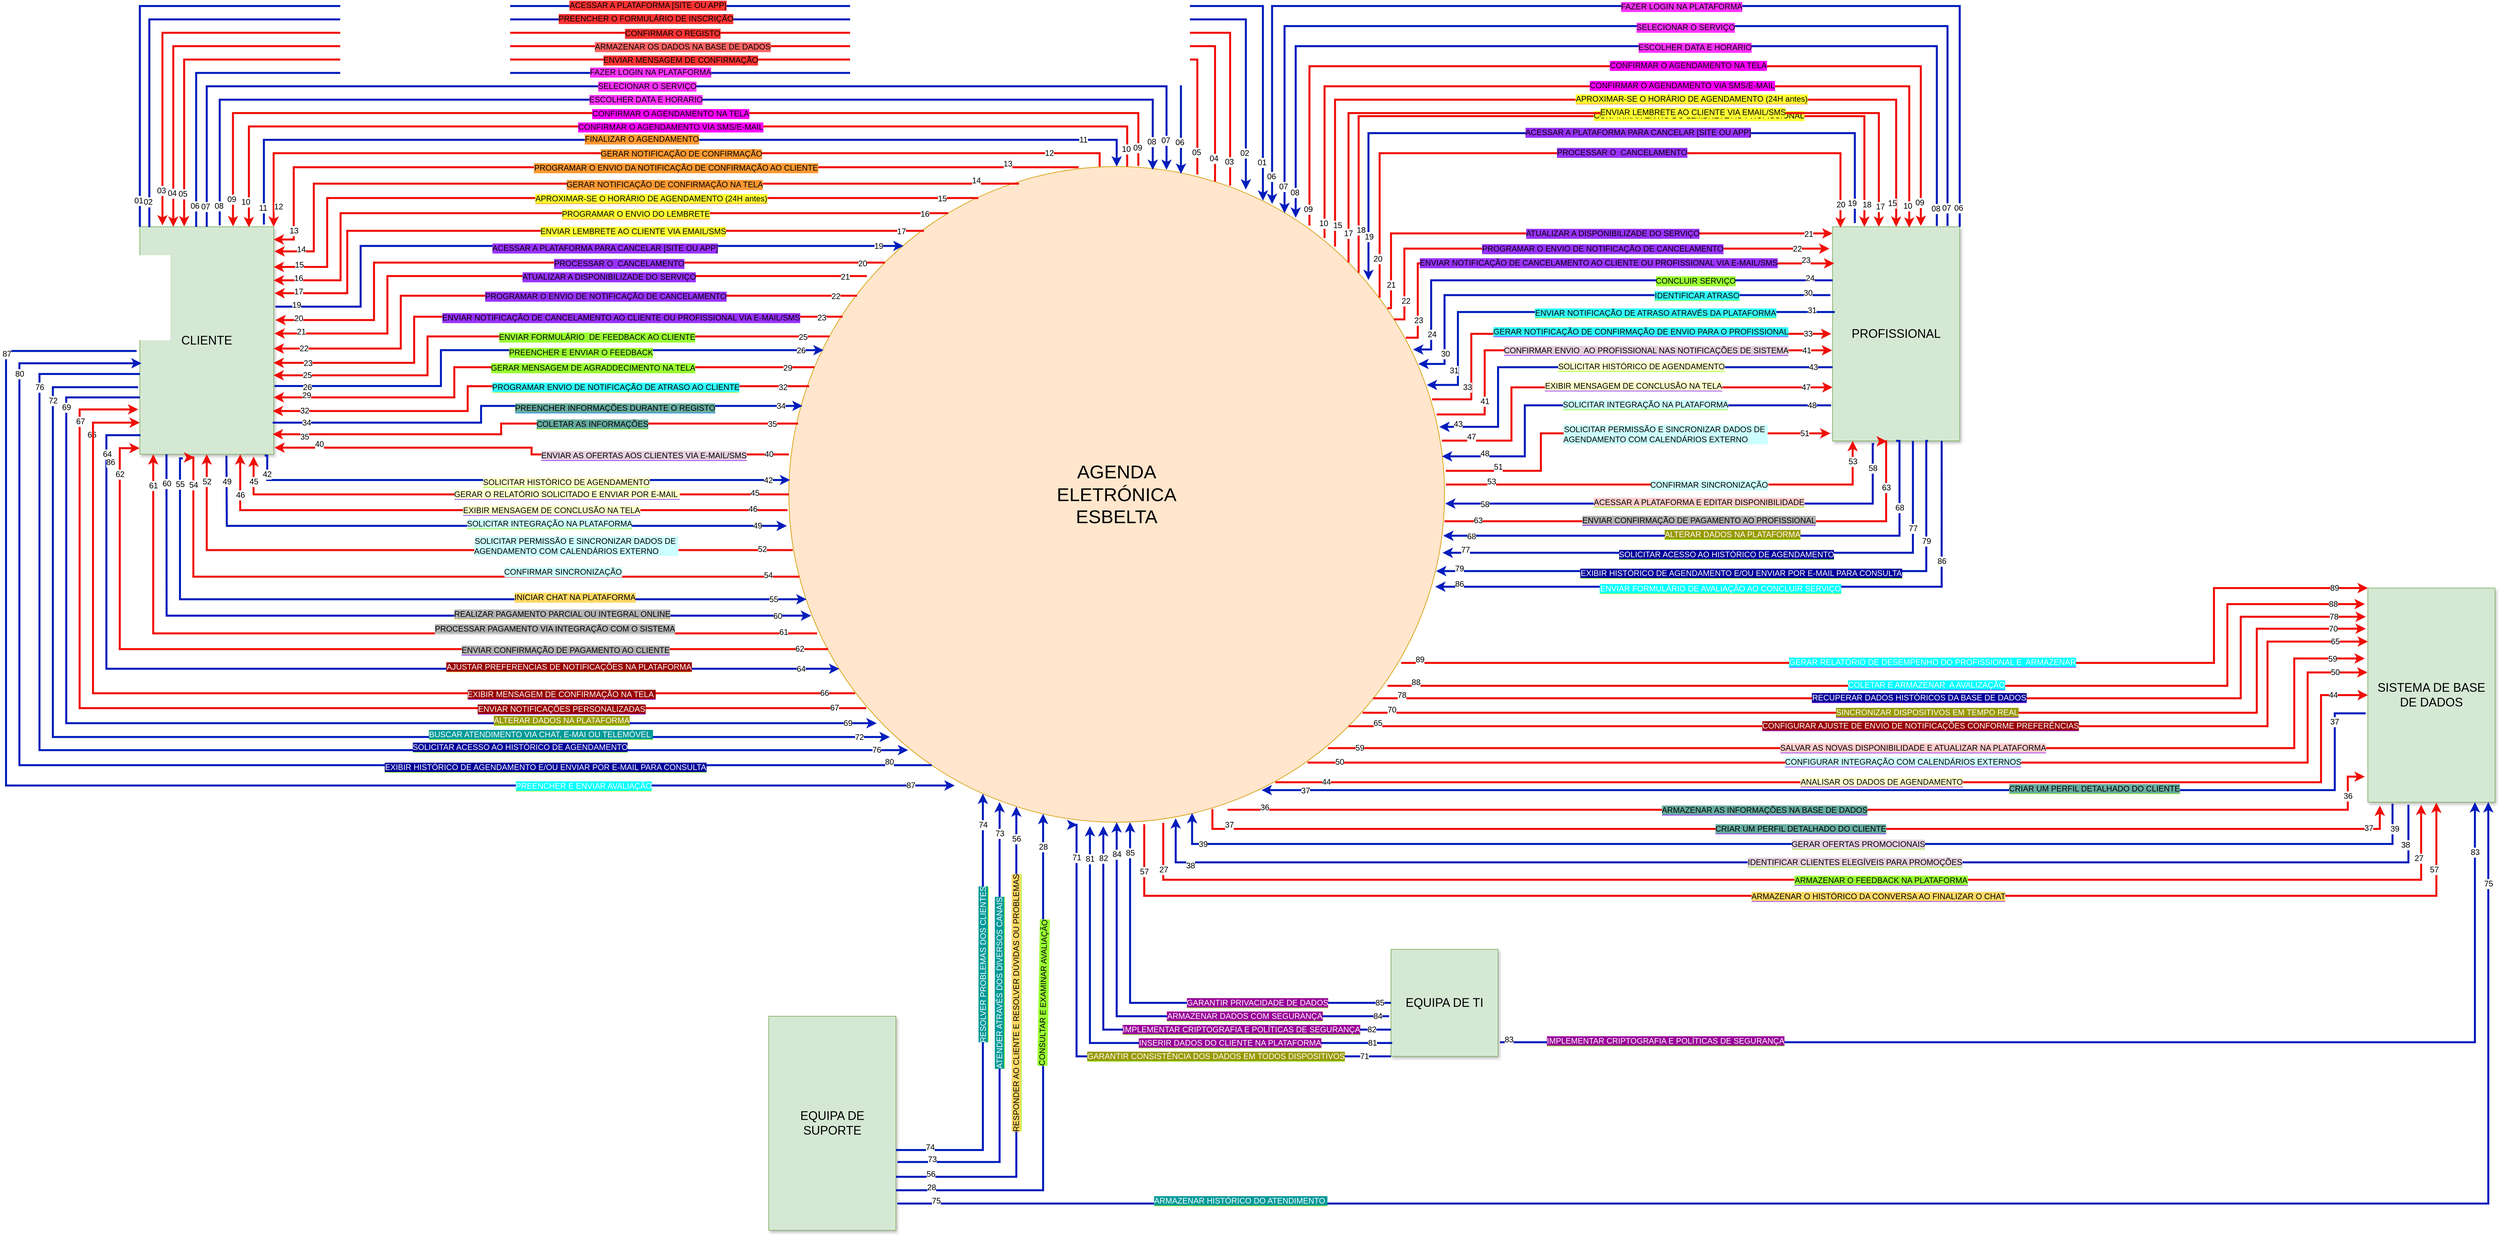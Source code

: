 <mxfile version="24.6.5" type="github">
  <diagram name="Page-1" id="90a13364-a465-7bf4-72fc-28e22215d7a0">
    <mxGraphModel dx="4936.5" dy="1393" grid="1" gridSize="10" guides="1" tooltips="1" connect="1" arrows="1" fold="1" page="1" pageScale="1.5" pageWidth="1169" pageHeight="826" background="none" math="0" shadow="0">
      <root>
        <mxCell id="0" style=";html=1;" />
        <mxCell id="1" style=";html=1;" parent="0" />
        <mxCell id="2qDmOv_2yt8kreZYzuDd-84" style="edgeStyle=elbowEdgeStyle;rounded=0;html=1;startArrow=none;startFill=0;jettySize=auto;orthogonalLoop=1;fontSize=18;strokeWidth=3;strokeColor=#f00d05;exitX=0.118;exitY=0.826;exitDx=0;exitDy=0;exitPerimeter=0;entryX=-0.012;entryY=0.803;entryDx=0;entryDy=0;entryPerimeter=0;" parent="1" source="KKhL8PuqBjBCXO0nMtSV-1" target="3a17f1ce550125da-8" edge="1">
          <mxGeometry relative="1" as="geometry">
            <mxPoint x="939" y="1057" as="sourcePoint" />
            <mxPoint x="-180" y="580" as="targetPoint" />
            <Array as="points">
              <mxPoint x="-220" y="870" />
            </Array>
          </mxGeometry>
        </mxCell>
        <mxCell id="2qDmOv_2yt8kreZYzuDd-85" value="67" style="edgeLabel;html=1;align=center;verticalAlign=middle;resizable=0;points=[];fontSize=12;" parent="2qDmOv_2yt8kreZYzuDd-84" vertex="1" connectable="0">
          <mxGeometry x="-0.967" y="2" relative="1" as="geometry">
            <mxPoint x="-20" y="-3" as="offset" />
          </mxGeometry>
        </mxCell>
        <mxCell id="2qDmOv_2yt8kreZYzuDd-86" value="66" style="edgeLabel;html=1;align=center;verticalAlign=middle;resizable=0;points=[];fontSize=12;" parent="2qDmOv_2yt8kreZYzuDd-84" vertex="1" connectable="0">
          <mxGeometry x="0.951" y="-2" relative="1" as="geometry">
            <mxPoint x="-28" y="36" as="offset" />
          </mxGeometry>
        </mxCell>
        <mxCell id="2qDmOv_2yt8kreZYzuDd-87" value="&lt;font style=&quot;background-color: rgb(153, 0, 0);&quot; color=&quot;#ffffff&quot;&gt;ENVIAR NOTIFICAÇÕES PERSONALIZADAS&lt;/font&gt;" style="edgeLabel;html=1;align=center;verticalAlign=middle;resizable=0;points=[];fontSize=12;labelBackgroundColor=#9933FF;rotation=0;" parent="2qDmOv_2yt8kreZYzuDd-84" vertex="1" connectable="0">
          <mxGeometry x="-0.082" y="1" relative="1" as="geometry">
            <mxPoint x="329" as="offset" />
          </mxGeometry>
        </mxCell>
        <mxCell id="KKhL8PuqBjBCXO0nMtSV-56" style="edgeStyle=elbowEdgeStyle;rounded=0;html=1;startArrow=none;startFill=0;jettySize=auto;orthogonalLoop=1;fontSize=18;strokeWidth=3;strokeColor=#001DBC;exitX=0.927;exitY=-0.01;exitDx=0;exitDy=0;fillColor=#0050ef;entryX=0.5;entryY=0;entryDx=0;entryDy=0;exitPerimeter=0;" parent="1" source="3a17f1ce550125da-8" target="KKhL8PuqBjBCXO0nMtSV-1" edge="1">
          <mxGeometry relative="1" as="geometry">
            <mxPoint x="310.0" y="230.0" as="sourcePoint" />
            <mxPoint x="1024.023" y="230.0" as="targetPoint" />
            <Array as="points">
              <mxPoint x="800" y="210" />
              <mxPoint x="670.38" y="106.32" />
              <mxPoint x="729.88" y="-623.68" />
            </Array>
          </mxGeometry>
        </mxCell>
        <mxCell id="KKhL8PuqBjBCXO0nMtSV-57" value="11" style="edgeLabel;html=1;align=center;verticalAlign=middle;resizable=0;points=[];fontSize=12;" parent="KKhL8PuqBjBCXO0nMtSV-56" vertex="1" connectable="0">
          <mxGeometry x="-0.967" y="2" relative="1" as="geometry">
            <mxPoint y="-1" as="offset" />
          </mxGeometry>
        </mxCell>
        <mxCell id="KKhL8PuqBjBCXO0nMtSV-58" value="11" style="edgeLabel;html=1;align=center;verticalAlign=middle;resizable=0;points=[];fontSize=12;" parent="KKhL8PuqBjBCXO0nMtSV-56" vertex="1" connectable="0">
          <mxGeometry x="0.951" y="-2" relative="1" as="geometry">
            <mxPoint x="-48" y="-5" as="offset" />
          </mxGeometry>
        </mxCell>
        <mxCell id="KKhL8PuqBjBCXO0nMtSV-59" value="FINALIZAR O AGENDAMENTO" style="edgeLabel;html=1;align=center;verticalAlign=middle;resizable=0;points=[];fontSize=12;labelBackgroundColor=#FF9933;" parent="KKhL8PuqBjBCXO0nMtSV-56" vertex="1" connectable="0">
          <mxGeometry x="-0.082" y="1" relative="1" as="geometry">
            <mxPoint x="29" as="offset" />
          </mxGeometry>
        </mxCell>
        <mxCell id="3a17f1ce550125da-8" value="CLIENTE" style="whiteSpace=wrap;html=1;shadow=1;fontSize=18;fillColor=#d5e8d4;strokeColor=#82b366;" parent="1" vertex="1">
          <mxGeometry x="-130" y="340" width="200" height="340" as="geometry" />
        </mxCell>
        <mxCell id="3a17f1ce550125da-26" style="edgeStyle=elbowEdgeStyle;rounded=0;html=1;startArrow=none;startFill=0;jettySize=auto;orthogonalLoop=1;fontSize=18;exitX=0;exitY=0;exitDx=0;exitDy=0;entryX=0.723;entryY=0.052;entryDx=0;entryDy=0;entryPerimeter=0;fillColor=#0050ef;strokeColor=#001DBC;strokeWidth=3;movable=1;resizable=1;rotatable=1;deletable=1;editable=1;locked=0;connectable=1;" parent="1" source="3a17f1ce550125da-8" target="KKhL8PuqBjBCXO0nMtSV-1" edge="1">
          <mxGeometry relative="1" as="geometry">
            <mxPoint x="130" y="310" as="sourcePoint" />
            <mxPoint x="1150" y="80" as="targetPoint" />
            <Array as="points">
              <mxPoint x="820" y="10" />
              <mxPoint x="647" y="130" />
            </Array>
          </mxGeometry>
        </mxCell>
        <mxCell id="KKhL8PuqBjBCXO0nMtSV-10" value="01" style="edgeLabel;html=1;align=center;verticalAlign=middle;resizable=0;points=[];fontSize=12;" parent="3a17f1ce550125da-26" vertex="1" connectable="0">
          <mxGeometry x="-0.967" y="2" relative="1" as="geometry">
            <mxPoint y="-1" as="offset" />
          </mxGeometry>
        </mxCell>
        <mxCell id="KKhL8PuqBjBCXO0nMtSV-11" value="01" style="edgeLabel;html=1;align=center;verticalAlign=middle;resizable=0;points=[];fontSize=12;" parent="3a17f1ce550125da-26" vertex="1" connectable="0">
          <mxGeometry x="0.951" y="-2" relative="1" as="geometry">
            <mxPoint y="-1" as="offset" />
          </mxGeometry>
        </mxCell>
        <mxCell id="KKhL8PuqBjBCXO0nMtSV-14" value="ACESSAR A PLATAFORMA [SITE OU APP]" style="edgeLabel;html=1;align=center;verticalAlign=middle;resizable=0;points=[];fontSize=12;labelBackgroundColor=#FF3333;" parent="3a17f1ce550125da-26" vertex="1" connectable="0">
          <mxGeometry x="-0.082" y="1" relative="1" as="geometry">
            <mxPoint x="33" as="offset" />
          </mxGeometry>
        </mxCell>
        <mxCell id="KKhL8PuqBjBCXO0nMtSV-1" value="&lt;font style=&quot;font-size: 28px;&quot;&gt;AGENDA&lt;/font&gt;&lt;div style=&quot;font-size: 28px;&quot;&gt;&lt;font style=&quot;font-size: 28px;&quot;&gt;ELETRÓNICA&lt;/font&gt;&lt;/div&gt;&lt;div style=&quot;font-size: 28px;&quot;&gt;&lt;font style=&quot;font-size: 28px;&quot;&gt;ESBELTA&lt;/font&gt;&lt;/div&gt;" style="ellipse;whiteSpace=wrap;html=1;aspect=fixed;fillColor=#ffe6cc;strokeColor=#d79b00;" parent="1" vertex="1">
          <mxGeometry x="840" y="250" width="980" height="980" as="geometry" />
        </mxCell>
        <mxCell id="KKhL8PuqBjBCXO0nMtSV-15" style="edgeStyle=elbowEdgeStyle;rounded=0;html=1;startArrow=none;startFill=0;jettySize=auto;orthogonalLoop=1;fontSize=18;exitX=0.071;exitY=0.002;exitDx=0;exitDy=0;entryX=0.697;entryY=0.035;entryDx=0;entryDy=0;exitPerimeter=0;entryPerimeter=0;fillColor=#0050ef;strokeColor=#001DBC;strokeWidth=3;" parent="1" source="3a17f1ce550125da-8" target="KKhL8PuqBjBCXO0nMtSV-1" edge="1">
          <mxGeometry relative="1" as="geometry">
            <mxPoint x="30" y="80" as="sourcePoint" />
            <mxPoint x="1150" y="120" as="targetPoint" />
            <Array as="points">
              <mxPoint x="820" y="30" />
              <mxPoint x="657" y="-150" />
            </Array>
          </mxGeometry>
        </mxCell>
        <mxCell id="KKhL8PuqBjBCXO0nMtSV-16" value="02" style="edgeLabel;html=1;align=center;verticalAlign=middle;resizable=0;points=[];fontSize=12;" parent="KKhL8PuqBjBCXO0nMtSV-15" vertex="1" connectable="0">
          <mxGeometry x="-0.967" y="2" relative="1" as="geometry">
            <mxPoint y="-1" as="offset" />
          </mxGeometry>
        </mxCell>
        <mxCell id="KKhL8PuqBjBCXO0nMtSV-17" value="02" style="edgeLabel;html=1;align=center;verticalAlign=middle;resizable=0;points=[];fontSize=12;" parent="KKhL8PuqBjBCXO0nMtSV-15" vertex="1" connectable="0">
          <mxGeometry x="0.951" y="-2" relative="1" as="geometry">
            <mxPoint y="-1" as="offset" />
          </mxGeometry>
        </mxCell>
        <mxCell id="KKhL8PuqBjBCXO0nMtSV-18" value="PREENCHER O FORMULÁRIO DE INSCRIÇÃO" style="edgeLabel;html=1;align=center;verticalAlign=middle;resizable=0;points=[];fontSize=12;labelBackgroundColor=#FF3333;" parent="KKhL8PuqBjBCXO0nMtSV-15" vertex="1" connectable="0">
          <mxGeometry x="-0.082" y="1" relative="1" as="geometry">
            <mxPoint x="41" as="offset" />
          </mxGeometry>
        </mxCell>
        <mxCell id="KKhL8PuqBjBCXO0nMtSV-19" style="edgeStyle=elbowEdgeStyle;rounded=0;html=1;startArrow=none;startFill=0;jettySize=auto;orthogonalLoop=1;fontSize=18;entryX=0.169;entryY=-0.006;entryDx=0;entryDy=0;strokeWidth=3;fillColor=#f8cecc;strokeColor=#f00d05;exitX=0.673;exitY=0.029;exitDx=0;exitDy=0;exitPerimeter=0;entryPerimeter=0;" parent="1" source="KKhL8PuqBjBCXO0nMtSV-1" target="3a17f1ce550125da-8" edge="1">
          <mxGeometry relative="1" as="geometry">
            <mxPoint x="600" y="340" as="sourcePoint" />
            <mxPoint x="1102.5" y="200" as="targetPoint" />
            <Array as="points">
              <mxPoint x="820" y="50" />
              <mxPoint x="659.5" y="-350" />
            </Array>
          </mxGeometry>
        </mxCell>
        <mxCell id="KKhL8PuqBjBCXO0nMtSV-20" value="03" style="edgeLabel;html=1;align=center;verticalAlign=middle;resizable=0;points=[];fontSize=12;" parent="KKhL8PuqBjBCXO0nMtSV-19" vertex="1" connectable="0">
          <mxGeometry x="-0.967" y="2" relative="1" as="geometry">
            <mxPoint y="-1" as="offset" />
          </mxGeometry>
        </mxCell>
        <mxCell id="KKhL8PuqBjBCXO0nMtSV-21" value="03" style="edgeLabel;html=1;align=center;verticalAlign=middle;resizable=0;points=[];fontSize=12;" parent="KKhL8PuqBjBCXO0nMtSV-19" vertex="1" connectable="0">
          <mxGeometry x="0.951" y="-2" relative="1" as="geometry">
            <mxPoint y="-1" as="offset" />
          </mxGeometry>
        </mxCell>
        <mxCell id="KKhL8PuqBjBCXO0nMtSV-22" value="CONFIRMAR O REGISTO" style="edgeLabel;html=1;align=center;verticalAlign=middle;resizable=0;points=[];fontSize=12;labelBackgroundColor=#FF3333;" parent="KKhL8PuqBjBCXO0nMtSV-19" vertex="1" connectable="0">
          <mxGeometry x="-0.082" y="1" relative="1" as="geometry">
            <mxPoint x="-93" as="offset" />
          </mxGeometry>
        </mxCell>
        <mxCell id="KKhL8PuqBjBCXO0nMtSV-23" style="edgeStyle=elbowEdgeStyle;rounded=0;html=1;startArrow=none;startFill=0;jettySize=auto;orthogonalLoop=1;fontSize=18;entryX=0.25;entryY=0;entryDx=0;entryDy=0;exitX=0.65;exitY=0.023;exitDx=0;exitDy=0;exitPerimeter=0;strokeWidth=3;strokeColor=#f00d05;" parent="1" source="KKhL8PuqBjBCXO0nMtSV-1" target="3a17f1ce550125da-8" edge="1">
          <mxGeometry relative="1" as="geometry">
            <mxPoint x="1090" y="260" as="sourcePoint" />
            <mxPoint x="127.5" y="200" as="targetPoint" />
            <Array as="points">
              <mxPoint x="820" y="70" />
              <mxPoint x="669.5" y="-500" />
            </Array>
          </mxGeometry>
        </mxCell>
        <mxCell id="KKhL8PuqBjBCXO0nMtSV-24" value="04" style="edgeLabel;html=1;align=center;verticalAlign=middle;resizable=0;points=[];fontSize=12;" parent="KKhL8PuqBjBCXO0nMtSV-23" vertex="1" connectable="0">
          <mxGeometry x="-0.967" y="2" relative="1" as="geometry">
            <mxPoint y="-1" as="offset" />
          </mxGeometry>
        </mxCell>
        <mxCell id="KKhL8PuqBjBCXO0nMtSV-25" value="04" style="edgeLabel;html=1;align=center;verticalAlign=middle;resizable=0;points=[];fontSize=12;" parent="KKhL8PuqBjBCXO0nMtSV-23" vertex="1" connectable="0">
          <mxGeometry x="0.951" y="-2" relative="1" as="geometry">
            <mxPoint y="-1" as="offset" />
          </mxGeometry>
        </mxCell>
        <mxCell id="KKhL8PuqBjBCXO0nMtSV-26" value="ARMAZENAR OS DADOS NA BASE DE DADOS" style="edgeLabel;html=1;align=center;verticalAlign=middle;resizable=0;points=[];fontSize=12;labelBackgroundColor=#FF6666;" parent="KKhL8PuqBjBCXO0nMtSV-23" vertex="1" connectable="0">
          <mxGeometry x="-0.082" y="1" relative="1" as="geometry">
            <mxPoint x="-67" as="offset" />
          </mxGeometry>
        </mxCell>
        <mxCell id="KKhL8PuqBjBCXO0nMtSV-27" style="edgeStyle=elbowEdgeStyle;rounded=0;html=1;startArrow=none;startFill=0;jettySize=auto;orthogonalLoop=1;fontSize=18;entryX=0.331;entryY=-0.002;entryDx=0;entryDy=0;strokeWidth=3;strokeColor=#f00d05;entryPerimeter=0;exitX=0.623;exitY=0.012;exitDx=0;exitDy=0;exitPerimeter=0;" parent="1" source="KKhL8PuqBjBCXO0nMtSV-1" target="3a17f1ce550125da-8" edge="1">
          <mxGeometry relative="1" as="geometry">
            <mxPoint x="1090" y="430" as="sourcePoint" />
            <mxPoint x="170" y="370" as="targetPoint" />
            <Array as="points">
              <mxPoint x="810" y="90" />
              <mxPoint x="620" y="240" />
              <mxPoint x="679.5" y="-490" />
            </Array>
          </mxGeometry>
        </mxCell>
        <mxCell id="KKhL8PuqBjBCXO0nMtSV-28" value="05" style="edgeLabel;html=1;align=center;verticalAlign=middle;resizable=0;points=[];fontSize=12;" parent="KKhL8PuqBjBCXO0nMtSV-27" vertex="1" connectable="0">
          <mxGeometry x="-0.967" y="2" relative="1" as="geometry">
            <mxPoint y="-1" as="offset" />
          </mxGeometry>
        </mxCell>
        <mxCell id="KKhL8PuqBjBCXO0nMtSV-29" value="05" style="edgeLabel;html=1;align=center;verticalAlign=middle;resizable=0;points=[];fontSize=12;" parent="KKhL8PuqBjBCXO0nMtSV-27" vertex="1" connectable="0">
          <mxGeometry x="0.951" y="-2" relative="1" as="geometry">
            <mxPoint y="-1" as="offset" />
          </mxGeometry>
        </mxCell>
        <mxCell id="KKhL8PuqBjBCXO0nMtSV-30" value="ENVIAR MENSAGEM DE CONFIRMAÇÃO" style="edgeLabel;html=1;align=center;verticalAlign=middle;resizable=0;points=[];fontSize=12;labelBackgroundColor=#FF3333;" parent="KKhL8PuqBjBCXO0nMtSV-27" vertex="1" connectable="0">
          <mxGeometry x="-0.082" y="1" relative="1" as="geometry">
            <mxPoint x="-56" as="offset" />
          </mxGeometry>
        </mxCell>
        <mxCell id="KKhL8PuqBjBCXO0nMtSV-31" style="edgeStyle=elbowEdgeStyle;rounded=0;html=1;startArrow=none;startFill=0;jettySize=auto;orthogonalLoop=1;fontSize=18;fillColor=#0050ef;strokeColor=#001DBC;strokeWidth=3;exitX=0.421;exitY=0;exitDx=0;exitDy=0;entryX=0.598;entryY=0.011;entryDx=0;entryDy=0;entryPerimeter=0;movable=1;resizable=1;rotatable=1;deletable=1;editable=1;locked=0;connectable=1;exitPerimeter=0;" parent="1" source="3a17f1ce550125da-8" target="KKhL8PuqBjBCXO0nMtSV-1" edge="1">
          <mxGeometry relative="1" as="geometry">
            <mxPoint x="180" y="280" as="sourcePoint" />
            <mxPoint x="1080" y="390" as="targetPoint" />
            <Array as="points">
              <mxPoint x="810" y="110" />
              <mxPoint x="657" y="140" />
            </Array>
          </mxGeometry>
        </mxCell>
        <mxCell id="KKhL8PuqBjBCXO0nMtSV-32" value="06" style="edgeLabel;html=1;align=center;verticalAlign=middle;resizable=0;points=[];fontSize=12;" parent="KKhL8PuqBjBCXO0nMtSV-31" vertex="1" connectable="0">
          <mxGeometry x="-0.967" y="2" relative="1" as="geometry">
            <mxPoint y="-1" as="offset" />
          </mxGeometry>
        </mxCell>
        <mxCell id="KKhL8PuqBjBCXO0nMtSV-33" value="06" style="edgeLabel;html=1;align=center;verticalAlign=middle;resizable=0;points=[];fontSize=12;" parent="KKhL8PuqBjBCXO0nMtSV-31" vertex="1" connectable="0">
          <mxGeometry x="0.951" y="-2" relative="1" as="geometry">
            <mxPoint y="-1" as="offset" />
          </mxGeometry>
        </mxCell>
        <mxCell id="KKhL8PuqBjBCXO0nMtSV-34" value="FAZER LOGIN NA PLATAFORMA" style="edgeLabel;html=1;align=center;verticalAlign=middle;resizable=0;points=[];fontSize=12;labelBackgroundColor=#FF33FF;" parent="KKhL8PuqBjBCXO0nMtSV-31" vertex="1" connectable="0">
          <mxGeometry x="-0.082" y="1" relative="1" as="geometry">
            <mxPoint x="58" as="offset" />
          </mxGeometry>
        </mxCell>
        <mxCell id="KKhL8PuqBjBCXO0nMtSV-35" style="edgeStyle=elbowEdgeStyle;rounded=0;html=1;startArrow=none;startFill=0;jettySize=auto;orthogonalLoop=1;fontSize=18;fillColor=#0050ef;strokeColor=#001DBC;strokeWidth=3;exitX=0.5;exitY=0;exitDx=0;exitDy=0;entryX=0.576;entryY=0.005;entryDx=0;entryDy=0;entryPerimeter=0;" parent="1" source="3a17f1ce550125da-8" target="KKhL8PuqBjBCXO0nMtSV-1" edge="1">
          <mxGeometry relative="1" as="geometry">
            <mxPoint x="220.01" y="319.68" as="sourcePoint" />
            <mxPoint x="1380" y="210" as="targetPoint" />
            <Array as="points">
              <mxPoint x="810" y="130" />
              <mxPoint x="668" y="110" />
            </Array>
          </mxGeometry>
        </mxCell>
        <mxCell id="KKhL8PuqBjBCXO0nMtSV-36" value="07" style="edgeLabel;html=1;align=center;verticalAlign=middle;resizable=0;points=[];fontSize=12;" parent="KKhL8PuqBjBCXO0nMtSV-35" vertex="1" connectable="0">
          <mxGeometry x="-0.967" y="2" relative="1" as="geometry">
            <mxPoint y="-1" as="offset" />
          </mxGeometry>
        </mxCell>
        <mxCell id="KKhL8PuqBjBCXO0nMtSV-37" value="07" style="edgeLabel;html=1;align=center;verticalAlign=middle;resizable=0;points=[];fontSize=12;" parent="KKhL8PuqBjBCXO0nMtSV-35" vertex="1" connectable="0">
          <mxGeometry x="0.951" y="-2" relative="1" as="geometry">
            <mxPoint y="-1" as="offset" />
          </mxGeometry>
        </mxCell>
        <mxCell id="KKhL8PuqBjBCXO0nMtSV-38" value="SELECIONAR O SERVIÇO" style="edgeLabel;html=1;align=center;verticalAlign=middle;resizable=0;points=[];fontSize=12;labelBackgroundColor=#FF33FF;" parent="KKhL8PuqBjBCXO0nMtSV-35" vertex="1" connectable="0">
          <mxGeometry x="-0.082" y="1" relative="1" as="geometry">
            <mxPoint x="56" y="1" as="offset" />
          </mxGeometry>
        </mxCell>
        <mxCell id="KKhL8PuqBjBCXO0nMtSV-44" style="edgeStyle=elbowEdgeStyle;rounded=0;html=1;startArrow=none;startFill=0;jettySize=auto;orthogonalLoop=1;fontSize=18;exitX=0.597;exitY=-0.006;exitDx=0;exitDy=0;entryX=0.555;entryY=0.005;entryDx=0;entryDy=0;entryPerimeter=0;fillColor=#0050ef;strokeColor=#001DBC;strokeWidth=3;movable=1;resizable=1;rotatable=1;deletable=1;editable=1;locked=0;connectable=1;exitPerimeter=0;" parent="1" source="3a17f1ce550125da-8" target="KKhL8PuqBjBCXO0nMtSV-1" edge="1">
          <mxGeometry relative="1" as="geometry">
            <mxPoint x="242.95" y="250.0" as="sourcePoint" />
            <mxPoint x="1194.76" y="152.08" as="targetPoint" />
            <Array as="points">
              <mxPoint x="1230" y="150" />
              <mxPoint x="707" y="342.32" />
            </Array>
          </mxGeometry>
        </mxCell>
        <mxCell id="KKhL8PuqBjBCXO0nMtSV-45" value="08" style="edgeLabel;html=1;align=center;verticalAlign=middle;resizable=0;points=[];fontSize=12;" parent="KKhL8PuqBjBCXO0nMtSV-44" vertex="1" connectable="0">
          <mxGeometry x="-0.967" y="2" relative="1" as="geometry">
            <mxPoint y="-1" as="offset" />
          </mxGeometry>
        </mxCell>
        <mxCell id="KKhL8PuqBjBCXO0nMtSV-46" value="08" style="edgeLabel;html=1;align=center;verticalAlign=middle;resizable=0;points=[];fontSize=12;" parent="KKhL8PuqBjBCXO0nMtSV-44" vertex="1" connectable="0">
          <mxGeometry x="0.951" y="-2" relative="1" as="geometry">
            <mxPoint y="-1" as="offset" />
          </mxGeometry>
        </mxCell>
        <mxCell id="KKhL8PuqBjBCXO0nMtSV-47" value="ESCOLHER DATA E HORARIO" style="edgeLabel;html=1;align=center;verticalAlign=middle;resizable=0;points=[];fontSize=12;labelBackgroundColor=#FF33FF;" parent="KKhL8PuqBjBCXO0nMtSV-44" vertex="1" connectable="0">
          <mxGeometry x="-0.082" y="1" relative="1" as="geometry">
            <mxPoint x="50" y="1" as="offset" />
          </mxGeometry>
        </mxCell>
        <mxCell id="KKhL8PuqBjBCXO0nMtSV-48" style="edgeStyle=elbowEdgeStyle;rounded=0;html=1;startArrow=none;startFill=0;jettySize=auto;orthogonalLoop=1;fontSize=18;strokeWidth=3;strokeColor=#f00d05;exitX=0.533;exitY=-0.001;exitDx=0;exitDy=0;exitPerimeter=0;entryX=0.696;entryY=-0.002;entryDx=0;entryDy=0;entryPerimeter=0;" parent="1" source="KKhL8PuqBjBCXO0nMtSV-1" target="3a17f1ce550125da-8" edge="1">
          <mxGeometry relative="1" as="geometry">
            <mxPoint x="1290" y="410" as="sourcePoint" />
            <mxPoint x="270" y="320" as="targetPoint" />
            <Array as="points">
              <mxPoint x="810" y="170" />
              <mxPoint x="630" y="250" />
              <mxPoint x="689.5" y="-480" />
            </Array>
          </mxGeometry>
        </mxCell>
        <mxCell id="KKhL8PuqBjBCXO0nMtSV-49" value="09" style="edgeLabel;html=1;align=center;verticalAlign=middle;resizable=0;points=[];fontSize=12;" parent="KKhL8PuqBjBCXO0nMtSV-48" vertex="1" connectable="0">
          <mxGeometry x="-0.967" y="2" relative="1" as="geometry">
            <mxPoint y="-1" as="offset" />
          </mxGeometry>
        </mxCell>
        <mxCell id="KKhL8PuqBjBCXO0nMtSV-50" value="09" style="edgeLabel;html=1;align=center;verticalAlign=middle;resizable=0;points=[];fontSize=12;" parent="KKhL8PuqBjBCXO0nMtSV-48" vertex="1" connectable="0">
          <mxGeometry x="0.951" y="-2" relative="1" as="geometry">
            <mxPoint y="-1" as="offset" />
          </mxGeometry>
        </mxCell>
        <mxCell id="KKhL8PuqBjBCXO0nMtSV-51" value="CONFIRMAR O AGENDAMENTO NA TELA" style="edgeLabel;html=1;align=center;verticalAlign=middle;resizable=0;points=[];fontSize=12;labelBackgroundColor=#FF00FF;" parent="KKhL8PuqBjBCXO0nMtSV-48" vertex="1" connectable="0">
          <mxGeometry x="-0.082" y="1" relative="1" as="geometry">
            <mxPoint x="-44" as="offset" />
          </mxGeometry>
        </mxCell>
        <mxCell id="KKhL8PuqBjBCXO0nMtSV-52" style="edgeStyle=elbowEdgeStyle;rounded=0;html=1;startArrow=none;startFill=0;jettySize=auto;orthogonalLoop=1;fontSize=18;strokeWidth=3;strokeColor=#f00d05;exitX=0.516;exitY=0;exitDx=0;exitDy=0;entryX=0.815;entryY=0.002;entryDx=0;entryDy=0;exitPerimeter=0;entryPerimeter=0;" parent="1" source="KKhL8PuqBjBCXO0nMtSV-1" target="3a17f1ce550125da-8" edge="1">
          <mxGeometry relative="1" as="geometry">
            <mxPoint x="1196" y="427" as="sourcePoint" />
            <mxPoint x="255" y="358" as="targetPoint" />
            <Array as="points">
              <mxPoint x="810" y="190" />
              <mxPoint x="640" y="260" />
              <mxPoint x="699.5" y="-470" />
            </Array>
          </mxGeometry>
        </mxCell>
        <mxCell id="KKhL8PuqBjBCXO0nMtSV-53" value="10" style="edgeLabel;html=1;align=center;verticalAlign=middle;resizable=0;points=[];fontSize=12;" parent="KKhL8PuqBjBCXO0nMtSV-52" vertex="1" connectable="0">
          <mxGeometry x="-0.967" y="2" relative="1" as="geometry">
            <mxPoint y="-1" as="offset" />
          </mxGeometry>
        </mxCell>
        <mxCell id="KKhL8PuqBjBCXO0nMtSV-54" value="10" style="edgeLabel;html=1;align=center;verticalAlign=middle;resizable=0;points=[];fontSize=12;" parent="KKhL8PuqBjBCXO0nMtSV-52" vertex="1" connectable="0">
          <mxGeometry x="0.951" y="-2" relative="1" as="geometry">
            <mxPoint x="-3" y="-1" as="offset" />
          </mxGeometry>
        </mxCell>
        <mxCell id="KKhL8PuqBjBCXO0nMtSV-55" value="CONFIRMAR O AGENDAMENTO VIA SMS/E-MAIL" style="edgeLabel;html=1;align=center;verticalAlign=middle;resizable=0;points=[];fontSize=12;labelBackgroundColor=#FF00FF;" parent="KKhL8PuqBjBCXO0nMtSV-52" vertex="1" connectable="0">
          <mxGeometry x="-0.082" y="1" relative="1" as="geometry">
            <mxPoint x="-44" as="offset" />
          </mxGeometry>
        </mxCell>
        <mxCell id="KKhL8PuqBjBCXO0nMtSV-60" style="edgeStyle=elbowEdgeStyle;rounded=0;html=1;startArrow=none;startFill=0;jettySize=auto;orthogonalLoop=1;fontSize=18;strokeWidth=3;strokeColor=#f00d05;exitX=0.474;exitY=0;exitDx=0;exitDy=0;exitPerimeter=0;entryX=1;entryY=0;entryDx=0;entryDy=0;" parent="1" source="KKhL8PuqBjBCXO0nMtSV-1" target="3a17f1ce550125da-8" edge="1">
          <mxGeometry relative="1" as="geometry">
            <mxPoint x="1125.18" y="434.32" as="sourcePoint" />
            <mxPoint x="280.0" y="410.0" as="targetPoint" />
            <Array as="points">
              <mxPoint x="290" y="230" />
            </Array>
          </mxGeometry>
        </mxCell>
        <mxCell id="KKhL8PuqBjBCXO0nMtSV-61" value="12" style="edgeLabel;html=1;align=center;verticalAlign=middle;resizable=0;points=[];fontSize=12;" parent="KKhL8PuqBjBCXO0nMtSV-60" vertex="1" connectable="0">
          <mxGeometry x="-0.967" y="2" relative="1" as="geometry">
            <mxPoint x="-73" y="-2" as="offset" />
          </mxGeometry>
        </mxCell>
        <mxCell id="KKhL8PuqBjBCXO0nMtSV-62" value="12" style="edgeLabel;html=1;align=center;verticalAlign=middle;resizable=0;points=[];fontSize=12;" parent="KKhL8PuqBjBCXO0nMtSV-60" vertex="1" connectable="0">
          <mxGeometry x="0.951" y="-2" relative="1" as="geometry">
            <mxPoint x="9" y="3" as="offset" />
          </mxGeometry>
        </mxCell>
        <mxCell id="KKhL8PuqBjBCXO0nMtSV-63" value="GERAR NOTIFICAÇÃO DE CONFIRMAÇÃO" style="edgeLabel;html=1;align=center;verticalAlign=middle;resizable=0;points=[];fontSize=12;labelBackgroundColor=#FF9933;" parent="KKhL8PuqBjBCXO0nMtSV-60" vertex="1" connectable="0">
          <mxGeometry x="-0.082" y="1" relative="1" as="geometry">
            <mxPoint x="-19" as="offset" />
          </mxGeometry>
        </mxCell>
        <mxCell id="KKhL8PuqBjBCXO0nMtSV-64" style="edgeStyle=elbowEdgeStyle;rounded=0;html=1;startArrow=none;startFill=0;jettySize=auto;orthogonalLoop=1;fontSize=18;strokeWidth=3;strokeColor=#f00d05;exitX=0.442;exitY=0.001;exitDx=0;exitDy=0;exitPerimeter=0;" parent="1" source="KKhL8PuqBjBCXO0nMtSV-1" edge="1">
          <mxGeometry relative="1" as="geometry">
            <mxPoint x="1126" y="464" as="sourcePoint" />
            <mxPoint x="70" y="359" as="targetPoint" />
            <Array as="points">
              <mxPoint x="100" y="320" />
              <mxPoint x="1110" y="440" />
            </Array>
          </mxGeometry>
        </mxCell>
        <mxCell id="KKhL8PuqBjBCXO0nMtSV-65" value="13" style="edgeLabel;html=1;align=center;verticalAlign=middle;resizable=0;points=[];fontSize=12;" parent="KKhL8PuqBjBCXO0nMtSV-64" vertex="1" connectable="0">
          <mxGeometry x="-0.967" y="2" relative="1" as="geometry">
            <mxPoint x="-85" y="-7" as="offset" />
          </mxGeometry>
        </mxCell>
        <mxCell id="KKhL8PuqBjBCXO0nMtSV-66" value="13" style="edgeLabel;html=1;align=center;verticalAlign=middle;resizable=0;points=[];fontSize=12;" parent="KKhL8PuqBjBCXO0nMtSV-64" vertex="1" connectable="0">
          <mxGeometry x="0.951" y="-2" relative="1" as="geometry">
            <mxPoint x="2" y="-11" as="offset" />
          </mxGeometry>
        </mxCell>
        <mxCell id="KKhL8PuqBjBCXO0nMtSV-67" value="PROGRAMAR O ENVIO DA NOTIFICAÇÃO DE CONFIRMAÇÃO AO CLIENTE" style="edgeLabel;html=1;align=center;verticalAlign=middle;resizable=0;points=[];fontSize=12;labelBackgroundColor=#FF9933;" parent="KKhL8PuqBjBCXO0nMtSV-64" vertex="1" connectable="0">
          <mxGeometry x="-0.082" y="1" relative="1" as="geometry">
            <mxPoint as="offset" />
          </mxGeometry>
        </mxCell>
        <mxCell id="KKhL8PuqBjBCXO0nMtSV-69" style="edgeStyle=elbowEdgeStyle;rounded=0;html=1;startArrow=none;startFill=0;jettySize=auto;orthogonalLoop=1;fontSize=18;strokeWidth=3;strokeColor=#f00d05;exitX=0.351;exitY=0.026;exitDx=0;exitDy=0;entryX=1.006;entryY=0.108;entryDx=0;entryDy=0;entryPerimeter=0;exitPerimeter=0;" parent="1" source="KKhL8PuqBjBCXO0nMtSV-1" target="3a17f1ce550125da-8" edge="1">
          <mxGeometry relative="1" as="geometry">
            <mxPoint x="1110" y="490" as="sourcePoint" />
            <mxPoint x="280" y="468" as="targetPoint" />
            <Array as="points">
              <mxPoint x="130" y="330" />
            </Array>
          </mxGeometry>
        </mxCell>
        <mxCell id="KKhL8PuqBjBCXO0nMtSV-70" value="14" style="edgeLabel;html=1;align=center;verticalAlign=middle;resizable=0;points=[];fontSize=12;" parent="KKhL8PuqBjBCXO0nMtSV-69" vertex="1" connectable="0">
          <mxGeometry x="-0.967" y="2" relative="1" as="geometry">
            <mxPoint x="-44" y="-7" as="offset" />
          </mxGeometry>
        </mxCell>
        <mxCell id="KKhL8PuqBjBCXO0nMtSV-71" value="14" style="edgeLabel;html=1;align=center;verticalAlign=middle;resizable=0;points=[];fontSize=12;" parent="KKhL8PuqBjBCXO0nMtSV-69" vertex="1" connectable="0">
          <mxGeometry x="0.951" y="-2" relative="1" as="geometry">
            <mxPoint x="10" y="-1" as="offset" />
          </mxGeometry>
        </mxCell>
        <mxCell id="KKhL8PuqBjBCXO0nMtSV-72" value="GERAR NOTIFICAÇÃO DE CONFIRMAÇÃO NA TELA" style="edgeLabel;html=1;align=center;verticalAlign=middle;resizable=0;points=[];fontSize=12;labelBackgroundColor=#FF9933;" parent="KKhL8PuqBjBCXO0nMtSV-69" vertex="1" connectable="0">
          <mxGeometry x="-0.082" y="1" relative="1" as="geometry">
            <mxPoint x="27" as="offset" />
          </mxGeometry>
        </mxCell>
        <mxCell id="KKhL8PuqBjBCXO0nMtSV-73" style="edgeStyle=elbowEdgeStyle;rounded=0;html=1;startArrow=none;startFill=0;jettySize=auto;orthogonalLoop=1;fontSize=18;strokeWidth=3;strokeColor=#f00d05;exitX=0.289;exitY=0.048;exitDx=0;exitDy=0;exitPerimeter=0;" parent="1" source="KKhL8PuqBjBCXO0nMtSV-1" edge="1">
          <mxGeometry relative="1" as="geometry">
            <mxPoint x="1111" y="297" as="sourcePoint" />
            <mxPoint x="70" y="400" as="targetPoint" />
            <Array as="points">
              <mxPoint x="150" y="350" />
            </Array>
          </mxGeometry>
        </mxCell>
        <mxCell id="KKhL8PuqBjBCXO0nMtSV-74" value="15" style="edgeLabel;html=1;align=center;verticalAlign=middle;resizable=0;points=[];fontSize=12;" parent="KKhL8PuqBjBCXO0nMtSV-73" vertex="1" connectable="0">
          <mxGeometry x="-0.967" y="2" relative="1" as="geometry">
            <mxPoint x="-35" y="-1" as="offset" />
          </mxGeometry>
        </mxCell>
        <mxCell id="KKhL8PuqBjBCXO0nMtSV-75" value="15" style="edgeLabel;html=1;align=center;verticalAlign=middle;resizable=0;points=[];fontSize=12;" parent="KKhL8PuqBjBCXO0nMtSV-73" vertex="1" connectable="0">
          <mxGeometry x="0.951" y="-2" relative="1" as="geometry">
            <mxPoint x="10" y="-1" as="offset" />
          </mxGeometry>
        </mxCell>
        <mxCell id="KKhL8PuqBjBCXO0nMtSV-76" value="&lt;span style=&quot;background-color: rgb(255, 255, 51);&quot;&gt;APROXIMAR-SE O HORÁRIO DE AGENDAMENTO (24H antes)&lt;/span&gt;" style="edgeLabel;html=1;align=center;verticalAlign=middle;resizable=0;points=[];fontSize=12;labelBackgroundColor=#FF9933;" parent="KKhL8PuqBjBCXO0nMtSV-73" vertex="1" connectable="0">
          <mxGeometry x="-0.082" y="1" relative="1" as="geometry">
            <mxPoint x="41" as="offset" />
          </mxGeometry>
        </mxCell>
        <mxCell id="KKhL8PuqBjBCXO0nMtSV-77" style="edgeStyle=elbowEdgeStyle;rounded=0;html=1;startArrow=none;startFill=0;jettySize=auto;orthogonalLoop=1;fontSize=18;strokeWidth=3;strokeColor=#f00d05;exitX=0.243;exitY=0.071;exitDx=0;exitDy=0;exitPerimeter=0;" parent="1" source="KKhL8PuqBjBCXO0nMtSV-1" edge="1">
          <mxGeometry relative="1" as="geometry">
            <mxPoint x="1030" y="530" as="sourcePoint" />
            <mxPoint x="70" y="420" as="targetPoint" />
            <Array as="points">
              <mxPoint x="170" y="350" />
              <mxPoint x="360" y="420" />
            </Array>
          </mxGeometry>
        </mxCell>
        <mxCell id="KKhL8PuqBjBCXO0nMtSV-78" value="16" style="edgeLabel;html=1;align=center;verticalAlign=middle;resizable=0;points=[];fontSize=12;" parent="KKhL8PuqBjBCXO0nMtSV-77" vertex="1" connectable="0">
          <mxGeometry x="-0.967" y="2" relative="1" as="geometry">
            <mxPoint x="-17" y="-1" as="offset" />
          </mxGeometry>
        </mxCell>
        <mxCell id="KKhL8PuqBjBCXO0nMtSV-79" value="16" style="edgeLabel;html=1;align=center;verticalAlign=middle;resizable=0;points=[];fontSize=12;" parent="KKhL8PuqBjBCXO0nMtSV-77" vertex="1" connectable="0">
          <mxGeometry x="0.951" y="-2" relative="1" as="geometry">
            <mxPoint x="10" y="-1" as="offset" />
          </mxGeometry>
        </mxCell>
        <mxCell id="KKhL8PuqBjBCXO0nMtSV-80" value="&lt;span style=&quot;background-color: rgb(255, 255, 51);&quot;&gt;PROGRAMAR O ENVIO DO LEMBRETE&lt;/span&gt;" style="edgeLabel;html=1;align=center;verticalAlign=middle;resizable=0;points=[];fontSize=12;labelBackgroundColor=#FF9933;" parent="KKhL8PuqBjBCXO0nMtSV-77" vertex="1" connectable="0">
          <mxGeometry x="-0.082" y="1" relative="1" as="geometry">
            <mxPoint x="42" as="offset" />
          </mxGeometry>
        </mxCell>
        <mxCell id="KKhL8PuqBjBCXO0nMtSV-81" style="edgeStyle=elbowEdgeStyle;rounded=0;html=1;startArrow=none;startFill=0;jettySize=auto;orthogonalLoop=1;fontSize=18;strokeWidth=3;strokeColor=#f00d05;exitX=0.206;exitY=0.098;exitDx=0;exitDy=0;exitPerimeter=0;entryX=1.006;entryY=0.292;entryDx=0;entryDy=0;entryPerimeter=0;" parent="1" source="KKhL8PuqBjBCXO0nMtSV-1" target="3a17f1ce550125da-8" edge="1">
          <mxGeometry relative="1" as="geometry">
            <mxPoint x="1000" y="560" as="sourcePoint" />
            <mxPoint x="280" y="482" as="targetPoint" />
            <Array as="points">
              <mxPoint x="180" y="400" />
            </Array>
          </mxGeometry>
        </mxCell>
        <mxCell id="KKhL8PuqBjBCXO0nMtSV-82" value="17" style="edgeLabel;html=1;align=center;verticalAlign=middle;resizable=0;points=[];fontSize=12;" parent="KKhL8PuqBjBCXO0nMtSV-81" vertex="1" connectable="0">
          <mxGeometry x="-0.967" y="2" relative="1" as="geometry">
            <mxPoint x="-17" y="-1" as="offset" />
          </mxGeometry>
        </mxCell>
        <mxCell id="KKhL8PuqBjBCXO0nMtSV-83" value="17" style="edgeLabel;html=1;align=center;verticalAlign=middle;resizable=0;points=[];fontSize=12;" parent="KKhL8PuqBjBCXO0nMtSV-81" vertex="1" connectable="0">
          <mxGeometry x="0.951" y="-2" relative="1" as="geometry">
            <mxPoint x="10" y="-1" as="offset" />
          </mxGeometry>
        </mxCell>
        <mxCell id="KKhL8PuqBjBCXO0nMtSV-84" value="ENVIAR LEMBRETE AO CLIENTE VIA EMAIL/SMS" style="edgeLabel;html=1;align=center;verticalAlign=middle;resizable=0;points=[];fontSize=12;labelBackgroundColor=#FFFF33;" parent="KKhL8PuqBjBCXO0nMtSV-81" vertex="1" connectable="0">
          <mxGeometry x="-0.082" y="1" relative="1" as="geometry">
            <mxPoint x="53" as="offset" />
          </mxGeometry>
        </mxCell>
        <mxCell id="KKhL8PuqBjBCXO0nMtSV-85" style="edgeStyle=elbowEdgeStyle;rounded=0;html=1;startArrow=none;startFill=0;jettySize=auto;orthogonalLoop=1;fontSize=18;strokeWidth=3;strokeColor=#f00d05;entryX=0.25;entryY=0;entryDx=0;entryDy=0;exitX=0.869;exitY=0.162;exitDx=0;exitDy=0;exitPerimeter=0;" parent="1" source="KKhL8PuqBjBCXO0nMtSV-1" target="KKhL8PuqBjBCXO0nMtSV-13" edge="1">
          <mxGeometry relative="1" as="geometry">
            <mxPoint x="1550.0" y="527.6" as="sourcePoint" />
            <mxPoint x="1968.77" y="200.0" as="targetPoint" />
            <Array as="points">
              <mxPoint x="1883.14" y="174.64" />
            </Array>
          </mxGeometry>
        </mxCell>
        <mxCell id="KKhL8PuqBjBCXO0nMtSV-86" value="18" style="edgeLabel;html=1;align=center;verticalAlign=middle;resizable=0;points=[];fontSize=12;" parent="KKhL8PuqBjBCXO0nMtSV-85" vertex="1" connectable="0">
          <mxGeometry x="-0.967" y="2" relative="1" as="geometry">
            <mxPoint x="5" y="-45" as="offset" />
          </mxGeometry>
        </mxCell>
        <mxCell id="KKhL8PuqBjBCXO0nMtSV-87" value="18" style="edgeLabel;html=1;align=center;verticalAlign=middle;resizable=0;points=[];fontSize=12;" parent="KKhL8PuqBjBCXO0nMtSV-85" vertex="1" connectable="0">
          <mxGeometry x="0.951" y="-2" relative="1" as="geometry">
            <mxPoint x="5" y="-5" as="offset" />
          </mxGeometry>
        </mxCell>
        <mxCell id="KKhL8PuqBjBCXO0nMtSV-88" value="CONFIRMAR ENVIO DO LEMBRETE AO PROFISSIONAL" style="edgeLabel;html=1;align=center;verticalAlign=middle;resizable=0;points=[];fontSize=12;labelBackgroundColor=#FFFF33;" parent="KKhL8PuqBjBCXO0nMtSV-85" vertex="1" connectable="0">
          <mxGeometry x="-0.082" y="1" relative="1" as="geometry">
            <mxPoint x="212" as="offset" />
          </mxGeometry>
        </mxCell>
        <mxCell id="KKhL8PuqBjBCXO0nMtSV-94" style="edgeStyle=elbowEdgeStyle;rounded=0;html=1;startArrow=none;startFill=0;jettySize=auto;orthogonalLoop=1;fontSize=18;strokeWidth=3;strokeColor=#f00d05;entryX=1.013;entryY=0.41;entryDx=0;entryDy=0;exitX=0;exitY=0;exitDx=0;exitDy=0;entryPerimeter=0;" parent="1" source="KKhL8PuqBjBCXO0nMtSV-1" target="3a17f1ce550125da-8" edge="1">
          <mxGeometry relative="1" as="geometry">
            <mxPoint x="1010" y="620.02" as="sourcePoint" />
            <mxPoint x="280" y="620" as="targetPoint" />
            <Array as="points">
              <mxPoint x="220" y="440" />
            </Array>
          </mxGeometry>
        </mxCell>
        <mxCell id="KKhL8PuqBjBCXO0nMtSV-95" value="20" style="edgeLabel;html=1;align=center;verticalAlign=middle;resizable=0;points=[];fontSize=12;" parent="KKhL8PuqBjBCXO0nMtSV-94" vertex="1" connectable="0">
          <mxGeometry x="-0.967" y="2" relative="1" as="geometry">
            <mxPoint x="-17" y="-1" as="offset" />
          </mxGeometry>
        </mxCell>
        <mxCell id="KKhL8PuqBjBCXO0nMtSV-96" value="20" style="edgeLabel;html=1;align=center;verticalAlign=middle;resizable=0;points=[];fontSize=12;" parent="KKhL8PuqBjBCXO0nMtSV-94" vertex="1" connectable="0">
          <mxGeometry x="0.951" y="-2" relative="1" as="geometry">
            <mxPoint x="10" y="-1" as="offset" />
          </mxGeometry>
        </mxCell>
        <mxCell id="KKhL8PuqBjBCXO0nMtSV-97" value="PROCESSAR O&amp;nbsp; CANCELAMENTO" style="edgeLabel;html=1;align=center;verticalAlign=middle;resizable=0;points=[];fontSize=12;labelBackgroundColor=#9933FF;" parent="KKhL8PuqBjBCXO0nMtSV-94" vertex="1" connectable="0">
          <mxGeometry x="-0.082" y="1" relative="1" as="geometry">
            <mxPoint x="60" as="offset" />
          </mxGeometry>
        </mxCell>
        <mxCell id="KKhL8PuqBjBCXO0nMtSV-98" style="edgeStyle=elbowEdgeStyle;rounded=0;html=1;startArrow=none;startFill=0;jettySize=auto;orthogonalLoop=1;fontSize=18;fillColor=#0050ef;strokeColor=#001DBC;strokeWidth=3;movable=1;resizable=1;rotatable=1;deletable=1;editable=1;locked=0;connectable=1;entryX=0.175;entryY=0.121;entryDx=0;entryDy=0;entryPerimeter=0;exitX=1.013;exitY=0.351;exitDx=0;exitDy=0;exitPerimeter=0;" parent="1" source="3a17f1ce550125da-8" target="KKhL8PuqBjBCXO0nMtSV-1" edge="1">
          <mxGeometry relative="1" as="geometry">
            <mxPoint x="284" y="500" as="sourcePoint" />
            <mxPoint x="1020.26" y="593.68" as="targetPoint" />
            <Array as="points">
              <mxPoint x="200" y="420" />
              <mxPoint x="657" y="113.36" />
            </Array>
          </mxGeometry>
        </mxCell>
        <mxCell id="KKhL8PuqBjBCXO0nMtSV-99" value="19" style="edgeLabel;html=1;align=center;verticalAlign=middle;resizable=0;points=[];fontSize=12;" parent="KKhL8PuqBjBCXO0nMtSV-98" vertex="1" connectable="0">
          <mxGeometry x="-0.967" y="2" relative="1" as="geometry">
            <mxPoint x="14" y="-1" as="offset" />
          </mxGeometry>
        </mxCell>
        <mxCell id="KKhL8PuqBjBCXO0nMtSV-100" value="19" style="edgeLabel;html=1;align=center;verticalAlign=middle;resizable=0;points=[];fontSize=12;" parent="KKhL8PuqBjBCXO0nMtSV-98" vertex="1" connectable="0">
          <mxGeometry x="0.951" y="-2" relative="1" as="geometry">
            <mxPoint x="-13" y="-2" as="offset" />
          </mxGeometry>
        </mxCell>
        <mxCell id="KKhL8PuqBjBCXO0nMtSV-101" value="ACESSAR A PLATAFORMA PARA CANCELAR [SITE OU APP]" style="edgeLabel;html=1;align=center;verticalAlign=middle;resizable=0;points=[];fontSize=12;labelBackgroundColor=#9933FF;" parent="KKhL8PuqBjBCXO0nMtSV-98" vertex="1" connectable="0">
          <mxGeometry x="-0.082" y="1" relative="1" as="geometry">
            <mxPoint x="110" y="4" as="offset" />
          </mxGeometry>
        </mxCell>
        <mxCell id="KKhL8PuqBjBCXO0nMtSV-102" style="edgeStyle=elbowEdgeStyle;rounded=0;html=1;startArrow=none;startFill=0;jettySize=auto;orthogonalLoop=1;fontSize=18;strokeWidth=3;strokeColor=#f00d05;exitX=0.119;exitY=0.167;exitDx=0;exitDy=0;exitPerimeter=0;entryX=1.006;entryY=0.469;entryDx=0;entryDy=0;entryPerimeter=0;" parent="1" source="KKhL8PuqBjBCXO0nMtSV-1" target="3a17f1ce550125da-8" edge="1">
          <mxGeometry relative="1" as="geometry">
            <mxPoint x="1010" y="650" as="sourcePoint" />
            <mxPoint x="70" y="526" as="targetPoint" />
            <Array as="points">
              <mxPoint x="240" y="460" />
            </Array>
          </mxGeometry>
        </mxCell>
        <mxCell id="KKhL8PuqBjBCXO0nMtSV-103" value="21" style="edgeLabel;html=1;align=center;verticalAlign=middle;resizable=0;points=[];fontSize=12;" parent="KKhL8PuqBjBCXO0nMtSV-102" vertex="1" connectable="0">
          <mxGeometry x="-0.967" y="2" relative="1" as="geometry">
            <mxPoint x="-17" y="-1" as="offset" />
          </mxGeometry>
        </mxCell>
        <mxCell id="KKhL8PuqBjBCXO0nMtSV-104" value="21" style="edgeLabel;html=1;align=center;verticalAlign=middle;resizable=0;points=[];fontSize=12;" parent="KKhL8PuqBjBCXO0nMtSV-102" vertex="1" connectable="0">
          <mxGeometry x="0.951" y="-2" relative="1" as="geometry">
            <mxPoint x="16" y="-1" as="offset" />
          </mxGeometry>
        </mxCell>
        <mxCell id="KKhL8PuqBjBCXO0nMtSV-105" value="ATUALIZAR A DISPONIBILIZADE DO SERVIÇO" style="edgeLabel;html=1;align=center;verticalAlign=middle;resizable=0;points=[];fontSize=12;labelBackgroundColor=#9933FF;" parent="KKhL8PuqBjBCXO0nMtSV-102" vertex="1" connectable="0">
          <mxGeometry x="-0.082" y="1" relative="1" as="geometry">
            <mxPoint x="60" as="offset" />
          </mxGeometry>
        </mxCell>
        <mxCell id="KKhL8PuqBjBCXO0nMtSV-106" style="edgeStyle=elbowEdgeStyle;rounded=0;html=1;startArrow=none;startFill=0;jettySize=auto;orthogonalLoop=1;fontSize=18;strokeWidth=3;strokeColor=#f00d05;exitX=0.104;exitY=0.197;exitDx=0;exitDy=0;exitPerimeter=0;" parent="1" source="KKhL8PuqBjBCXO0nMtSV-1" edge="1">
          <mxGeometry relative="1" as="geometry">
            <mxPoint x="1010.0" y="669.42" as="sourcePoint" />
            <mxPoint x="70" y="522" as="targetPoint" />
            <Array as="points">
              <mxPoint x="260" y="490" />
            </Array>
          </mxGeometry>
        </mxCell>
        <mxCell id="KKhL8PuqBjBCXO0nMtSV-107" value="22" style="edgeLabel;html=1;align=center;verticalAlign=middle;resizable=0;points=[];fontSize=12;" parent="KKhL8PuqBjBCXO0nMtSV-106" vertex="1" connectable="0">
          <mxGeometry x="-0.967" y="2" relative="1" as="geometry">
            <mxPoint x="-17" y="-1" as="offset" />
          </mxGeometry>
        </mxCell>
        <mxCell id="KKhL8PuqBjBCXO0nMtSV-108" value="22" style="edgeLabel;html=1;align=center;verticalAlign=middle;resizable=0;points=[];fontSize=12;" parent="KKhL8PuqBjBCXO0nMtSV-106" vertex="1" connectable="0">
          <mxGeometry x="0.951" y="-2" relative="1" as="geometry">
            <mxPoint x="21" y="2" as="offset" />
          </mxGeometry>
        </mxCell>
        <mxCell id="KKhL8PuqBjBCXO0nMtSV-109" value="PROGRAMAR O ENVIO DE NOTIFICAÇÃO DE CANCELAMENTO" style="edgeLabel;html=1;align=center;verticalAlign=middle;resizable=0;points=[];fontSize=12;labelBackgroundColor=#9933FF;" parent="KKhL8PuqBjBCXO0nMtSV-106" vertex="1" connectable="0">
          <mxGeometry x="-0.082" y="1" relative="1" as="geometry">
            <mxPoint x="60" as="offset" />
          </mxGeometry>
        </mxCell>
        <mxCell id="KKhL8PuqBjBCXO0nMtSV-110" style="edgeStyle=elbowEdgeStyle;rounded=0;html=1;startArrow=none;startFill=0;jettySize=auto;orthogonalLoop=1;fontSize=18;strokeWidth=3;strokeColor=#f00d05;exitX=0.082;exitY=0.229;exitDx=0;exitDy=0;exitPerimeter=0;entryX=0.999;entryY=0.598;entryDx=0;entryDy=0;entryPerimeter=0;" parent="1" source="KKhL8PuqBjBCXO0nMtSV-1" target="3a17f1ce550125da-8" edge="1">
          <mxGeometry relative="1" as="geometry">
            <mxPoint x="1010.0" y="704.26" as="sourcePoint" />
            <mxPoint x="80" y="550" as="targetPoint" />
            <Array as="points">
              <mxPoint x="280" y="510" />
            </Array>
          </mxGeometry>
        </mxCell>
        <mxCell id="KKhL8PuqBjBCXO0nMtSV-111" value="23" style="edgeLabel;html=1;align=center;verticalAlign=middle;resizable=0;points=[];fontSize=12;" parent="KKhL8PuqBjBCXO0nMtSV-110" vertex="1" connectable="0">
          <mxGeometry x="-0.967" y="2" relative="1" as="geometry">
            <mxPoint x="-17" y="-1" as="offset" />
          </mxGeometry>
        </mxCell>
        <mxCell id="KKhL8PuqBjBCXO0nMtSV-112" value="23" style="edgeLabel;html=1;align=center;verticalAlign=middle;resizable=0;points=[];fontSize=12;" parent="KKhL8PuqBjBCXO0nMtSV-110" vertex="1" connectable="0">
          <mxGeometry x="0.951" y="-2" relative="1" as="geometry">
            <mxPoint x="28" y="2" as="offset" />
          </mxGeometry>
        </mxCell>
        <mxCell id="KKhL8PuqBjBCXO0nMtSV-113" value="ENVIAR NOTIFICAÇÃO DE CANCELAMENTO AO CLIENTE OU PROFISSIONAL VIA E-MAIL/SMS" style="edgeLabel;html=1;align=center;verticalAlign=middle;resizable=0;points=[];fontSize=12;labelBackgroundColor=#9933FF;" parent="KKhL8PuqBjBCXO0nMtSV-110" vertex="1" connectable="0">
          <mxGeometry x="-0.082" y="1" relative="1" as="geometry">
            <mxPoint x="90" as="offset" />
          </mxGeometry>
        </mxCell>
        <mxCell id="KKhL8PuqBjBCXO0nMtSV-13" value="PROFISSIONAL" style="whiteSpace=wrap;html=1;shadow=1;fontSize=18;fillColor=#d5e8d4;strokeColor=#82b366;" parent="1" vertex="1">
          <mxGeometry x="2400" y="340" width="190" height="320" as="geometry" />
        </mxCell>
        <mxCell id="KKhL8PuqBjBCXO0nMtSV-114" style="edgeStyle=elbowEdgeStyle;rounded=0;html=1;startArrow=none;startFill=0;jettySize=auto;orthogonalLoop=1;fontSize=18;fillColor=#0050ef;strokeColor=#001DBC;strokeWidth=3;exitX=1;exitY=0;exitDx=0;exitDy=0;entryX=0.737;entryY=0.057;entryDx=0;entryDy=0;entryPerimeter=0;movable=1;resizable=1;rotatable=1;deletable=1;editable=1;locked=0;connectable=1;" parent="1" source="KKhL8PuqBjBCXO0nMtSV-13" target="KKhL8PuqBjBCXO0nMtSV-1" edge="1">
          <mxGeometry relative="1" as="geometry">
            <mxPoint x="1430" y="250" as="sourcePoint" />
            <mxPoint x="2478" y="293" as="targetPoint" />
            <Array as="points">
              <mxPoint x="1990" y="10" />
              <mxPoint x="1885" y="30" />
            </Array>
          </mxGeometry>
        </mxCell>
        <mxCell id="KKhL8PuqBjBCXO0nMtSV-115" value="06" style="edgeLabel;html=1;align=center;verticalAlign=middle;resizable=0;points=[];fontSize=12;" parent="KKhL8PuqBjBCXO0nMtSV-114" vertex="1" connectable="0">
          <mxGeometry x="-0.967" y="2" relative="1" as="geometry">
            <mxPoint y="-1" as="offset" />
          </mxGeometry>
        </mxCell>
        <mxCell id="KKhL8PuqBjBCXO0nMtSV-116" value="06" style="edgeLabel;html=1;align=center;verticalAlign=middle;resizable=0;points=[];fontSize=12;" parent="KKhL8PuqBjBCXO0nMtSV-114" vertex="1" connectable="0">
          <mxGeometry x="0.951" y="-2" relative="1" as="geometry">
            <mxPoint y="-1" as="offset" />
          </mxGeometry>
        </mxCell>
        <mxCell id="KKhL8PuqBjBCXO0nMtSV-117" value="FAZER LOGIN NA PLATAFORMA" style="edgeLabel;html=1;align=center;verticalAlign=middle;resizable=0;points=[];fontSize=12;labelBackgroundColor=#FF33FF;" parent="KKhL8PuqBjBCXO0nMtSV-114" vertex="1" connectable="0">
          <mxGeometry x="-0.082" y="1" relative="1" as="geometry">
            <mxPoint x="13" as="offset" />
          </mxGeometry>
        </mxCell>
        <mxCell id="KKhL8PuqBjBCXO0nMtSV-118" style="edgeStyle=elbowEdgeStyle;rounded=0;html=1;startArrow=none;startFill=0;jettySize=auto;orthogonalLoop=1;fontSize=18;fillColor=#0050ef;strokeColor=#001DBC;strokeWidth=3;exitX=0.904;exitY=-0.004;exitDx=0;exitDy=0;entryX=0.756;entryY=0.071;entryDx=0;entryDy=0;entryPerimeter=0;exitPerimeter=0;" parent="1" source="KKhL8PuqBjBCXO0nMtSV-13" target="KKhL8PuqBjBCXO0nMtSV-1" edge="1">
          <mxGeometry relative="1" as="geometry">
            <mxPoint x="1400" y="210" as="sourcePoint" />
            <mxPoint x="1540" y="390" as="targetPoint" />
            <Array as="points">
              <mxPoint x="1990" y="40" />
              <mxPoint x="1848" />
            </Array>
          </mxGeometry>
        </mxCell>
        <mxCell id="KKhL8PuqBjBCXO0nMtSV-119" value="07" style="edgeLabel;html=1;align=center;verticalAlign=middle;resizable=0;points=[];fontSize=12;" parent="KKhL8PuqBjBCXO0nMtSV-118" vertex="1" connectable="0">
          <mxGeometry x="-0.967" y="2" relative="1" as="geometry">
            <mxPoint y="-1" as="offset" />
          </mxGeometry>
        </mxCell>
        <mxCell id="KKhL8PuqBjBCXO0nMtSV-120" value="07" style="edgeLabel;html=1;align=center;verticalAlign=middle;resizable=0;points=[];fontSize=12;" parent="KKhL8PuqBjBCXO0nMtSV-118" vertex="1" connectable="0">
          <mxGeometry x="0.951" y="-2" relative="1" as="geometry">
            <mxPoint y="-1" as="offset" />
          </mxGeometry>
        </mxCell>
        <mxCell id="KKhL8PuqBjBCXO0nMtSV-121" value="SELECIONAR O SERVIÇO" style="edgeLabel;html=1;align=center;verticalAlign=middle;resizable=0;points=[];fontSize=12;labelBackgroundColor=#FF33FF;" parent="KKhL8PuqBjBCXO0nMtSV-118" vertex="1" connectable="0">
          <mxGeometry x="-0.082" y="1" relative="1" as="geometry">
            <mxPoint x="30" y="1" as="offset" />
          </mxGeometry>
        </mxCell>
        <mxCell id="KKhL8PuqBjBCXO0nMtSV-122" style="edgeStyle=elbowEdgeStyle;rounded=0;html=1;startArrow=none;startFill=0;jettySize=auto;orthogonalLoop=1;fontSize=18;fillColor=#0050ef;strokeColor=#001DBC;strokeWidth=3;movable=1;resizable=1;rotatable=1;deletable=1;editable=1;locked=0;connectable=1;entryX=0.773;entryY=0.078;entryDx=0;entryDy=0;entryPerimeter=0;exitX=0.82;exitY=-0.004;exitDx=0;exitDy=0;exitPerimeter=0;" parent="1" source="KKhL8PuqBjBCXO0nMtSV-13" target="KKhL8PuqBjBCXO0nMtSV-1" edge="1">
          <mxGeometry relative="1" as="geometry">
            <mxPoint x="2250" y="190" as="sourcePoint" />
            <mxPoint x="2562" y="306" as="targetPoint" />
            <Array as="points">
              <mxPoint x="2020" y="70" />
              <mxPoint x="2064" y="352" />
            </Array>
          </mxGeometry>
        </mxCell>
        <mxCell id="KKhL8PuqBjBCXO0nMtSV-123" value="08" style="edgeLabel;html=1;align=center;verticalAlign=middle;resizable=0;points=[];fontSize=12;" parent="KKhL8PuqBjBCXO0nMtSV-122" vertex="1" connectable="0">
          <mxGeometry x="-0.967" y="2" relative="1" as="geometry">
            <mxPoint y="-1" as="offset" />
          </mxGeometry>
        </mxCell>
        <mxCell id="KKhL8PuqBjBCXO0nMtSV-124" value="08" style="edgeLabel;html=1;align=center;verticalAlign=middle;resizable=0;points=[];fontSize=12;" parent="KKhL8PuqBjBCXO0nMtSV-122" vertex="1" connectable="0">
          <mxGeometry x="0.951" y="-2" relative="1" as="geometry">
            <mxPoint y="-1" as="offset" />
          </mxGeometry>
        </mxCell>
        <mxCell id="KKhL8PuqBjBCXO0nMtSV-125" value="ESCOLHER DATA E HORARIO" style="edgeLabel;html=1;align=center;verticalAlign=middle;resizable=0;points=[];fontSize=12;labelBackgroundColor=#FF33FF;" parent="KKhL8PuqBjBCXO0nMtSV-122" vertex="1" connectable="0">
          <mxGeometry x="-0.082" y="1" relative="1" as="geometry">
            <mxPoint x="50" y="1" as="offset" />
          </mxGeometry>
        </mxCell>
        <mxCell id="KKhL8PuqBjBCXO0nMtSV-126" style="edgeStyle=elbowEdgeStyle;rounded=0;html=1;startArrow=none;startFill=0;jettySize=auto;orthogonalLoop=1;fontSize=18;strokeWidth=3;strokeColor=#f00d05;exitX=0.794;exitY=0.09;exitDx=0;exitDy=0;exitPerimeter=0;entryX=0.694;entryY=-0.004;entryDx=0;entryDy=0;entryPerimeter=0;" parent="1" source="KKhL8PuqBjBCXO0nMtSV-1" target="KKhL8PuqBjBCXO0nMtSV-13" edge="1">
          <mxGeometry relative="1" as="geometry">
            <mxPoint x="2446" y="317" as="sourcePoint" />
            <mxPoint x="2150" y="240" as="targetPoint" />
            <Array as="points">
              <mxPoint x="2030" y="100" />
              <mxPoint x="1890" y="150" />
              <mxPoint x="1949.5" y="-580" />
            </Array>
          </mxGeometry>
        </mxCell>
        <mxCell id="KKhL8PuqBjBCXO0nMtSV-127" value="09" style="edgeLabel;html=1;align=center;verticalAlign=middle;resizable=0;points=[];fontSize=12;" parent="KKhL8PuqBjBCXO0nMtSV-126" vertex="1" connectable="0">
          <mxGeometry x="-0.967" y="2" relative="1" as="geometry">
            <mxPoint y="-1" as="offset" />
          </mxGeometry>
        </mxCell>
        <mxCell id="KKhL8PuqBjBCXO0nMtSV-128" value="09" style="edgeLabel;html=1;align=center;verticalAlign=middle;resizable=0;points=[];fontSize=12;" parent="KKhL8PuqBjBCXO0nMtSV-126" vertex="1" connectable="0">
          <mxGeometry x="0.951" y="-2" relative="1" as="geometry">
            <mxPoint y="-1" as="offset" />
          </mxGeometry>
        </mxCell>
        <mxCell id="KKhL8PuqBjBCXO0nMtSV-129" value="CONFIRMAR O AGENDAMENTO NA TELA" style="edgeLabel;html=1;align=center;verticalAlign=middle;resizable=0;points=[];fontSize=12;labelBackgroundColor=#FF00FF;" parent="KKhL8PuqBjBCXO0nMtSV-126" vertex="1" connectable="0">
          <mxGeometry x="-0.082" y="1" relative="1" as="geometry">
            <mxPoint x="165" as="offset" />
          </mxGeometry>
        </mxCell>
        <mxCell id="KKhL8PuqBjBCXO0nMtSV-130" style="edgeStyle=elbowEdgeStyle;rounded=0;html=1;startArrow=none;startFill=0;jettySize=auto;orthogonalLoop=1;fontSize=18;strokeWidth=3;strokeColor=#f00d05;exitX=0.817;exitY=0.109;exitDx=0;exitDy=0;exitPerimeter=0;entryX=0.603;entryY=0.004;entryDx=0;entryDy=0;entryPerimeter=0;" parent="1" source="KKhL8PuqBjBCXO0nMtSV-1" target="KKhL8PuqBjBCXO0nMtSV-13" edge="1">
          <mxGeometry relative="1" as="geometry">
            <mxPoint x="2470" y="390" as="sourcePoint" />
            <mxPoint x="2180" y="250" as="targetPoint" />
            <Array as="points">
              <mxPoint x="2040" y="130" />
              <mxPoint x="1940" y="230" />
              <mxPoint x="1999.5" y="-500" />
            </Array>
          </mxGeometry>
        </mxCell>
        <mxCell id="KKhL8PuqBjBCXO0nMtSV-131" value="10" style="edgeLabel;html=1;align=center;verticalAlign=middle;resizable=0;points=[];fontSize=12;" parent="KKhL8PuqBjBCXO0nMtSV-130" vertex="1" connectable="0">
          <mxGeometry x="-0.967" y="2" relative="1" as="geometry">
            <mxPoint y="-1" as="offset" />
          </mxGeometry>
        </mxCell>
        <mxCell id="KKhL8PuqBjBCXO0nMtSV-132" value="10" style="edgeLabel;html=1;align=center;verticalAlign=middle;resizable=0;points=[];fontSize=12;" parent="KKhL8PuqBjBCXO0nMtSV-130" vertex="1" connectable="0">
          <mxGeometry x="0.951" y="-2" relative="1" as="geometry">
            <mxPoint x="-1" y="-1" as="offset" />
          </mxGeometry>
        </mxCell>
        <mxCell id="KKhL8PuqBjBCXO0nMtSV-133" value="CONFIRMAR O AGENDAMENTO VIA SMS/E-MAIL" style="edgeLabel;html=1;align=center;verticalAlign=middle;resizable=0;points=[];fontSize=12;labelBackgroundColor=#FF00FF;" parent="KKhL8PuqBjBCXO0nMtSV-130" vertex="1" connectable="0">
          <mxGeometry x="-0.082" y="1" relative="1" as="geometry">
            <mxPoint x="159" as="offset" />
          </mxGeometry>
        </mxCell>
        <mxCell id="KKhL8PuqBjBCXO0nMtSV-134" style="edgeStyle=elbowEdgeStyle;rounded=0;html=1;startArrow=none;startFill=0;jettySize=auto;orthogonalLoop=1;fontSize=18;strokeWidth=3;strokeColor=#f00d05;entryX=0.5;entryY=0;entryDx=0;entryDy=0;exitX=0.833;exitY=0.122;exitDx=0;exitDy=0;exitPerimeter=0;" parent="1" source="KKhL8PuqBjBCXO0nMtSV-1" target="KKhL8PuqBjBCXO0nMtSV-13" edge="1">
          <mxGeometry relative="1" as="geometry">
            <mxPoint x="1525" y="530" as="sourcePoint" />
            <mxPoint x="1900" y="280" as="targetPoint" />
            <Array as="points">
              <mxPoint x="1870" y="150" />
            </Array>
          </mxGeometry>
        </mxCell>
        <mxCell id="KKhL8PuqBjBCXO0nMtSV-135" value="15" style="edgeLabel;html=1;align=center;verticalAlign=middle;resizable=0;points=[];fontSize=12;" parent="KKhL8PuqBjBCXO0nMtSV-134" vertex="1" connectable="0">
          <mxGeometry x="-0.967" y="2" relative="1" as="geometry">
            <mxPoint x="5" y="-11" as="offset" />
          </mxGeometry>
        </mxCell>
        <mxCell id="KKhL8PuqBjBCXO0nMtSV-136" value="15" style="edgeLabel;html=1;align=center;verticalAlign=middle;resizable=0;points=[];fontSize=12;" parent="KKhL8PuqBjBCXO0nMtSV-134" vertex="1" connectable="0">
          <mxGeometry x="0.951" y="-2" relative="1" as="geometry">
            <mxPoint x="-4" y="-5" as="offset" />
          </mxGeometry>
        </mxCell>
        <mxCell id="KKhL8PuqBjBCXO0nMtSV-137" value="&lt;span style=&quot;background-color: rgb(255, 255, 51);&quot;&gt;APROXIMAR-SE O HORÁRIO DE AGENDAMENTO (24H antes)&lt;/span&gt;" style="edgeLabel;html=1;align=center;verticalAlign=middle;resizable=0;points=[];fontSize=12;labelBackgroundColor=#FF9933;" parent="KKhL8PuqBjBCXO0nMtSV-134" vertex="1" connectable="0">
          <mxGeometry x="-0.082" y="1" relative="1" as="geometry">
            <mxPoint x="179" as="offset" />
          </mxGeometry>
        </mxCell>
        <mxCell id="KKhL8PuqBjBCXO0nMtSV-138" style="edgeStyle=elbowEdgeStyle;rounded=0;html=1;startArrow=none;startFill=0;jettySize=auto;orthogonalLoop=1;fontSize=18;strokeWidth=3;strokeColor=#f00d05;exitX=1;exitY=0;exitDx=0;exitDy=0;entryX=0.364;entryY=0;entryDx=0;entryDy=0;entryPerimeter=0;" parent="1" source="KKhL8PuqBjBCXO0nMtSV-1" target="KKhL8PuqBjBCXO0nMtSV-13" edge="1">
          <mxGeometry relative="1" as="geometry">
            <mxPoint x="1540" y="260" as="sourcePoint" />
            <mxPoint x="2210" y="280" as="targetPoint" />
            <Array as="points">
              <mxPoint x="1970" y="170" />
            </Array>
          </mxGeometry>
        </mxCell>
        <mxCell id="KKhL8PuqBjBCXO0nMtSV-139" value="17" style="edgeLabel;html=1;align=center;verticalAlign=middle;resizable=0;points=[];fontSize=12;" parent="KKhL8PuqBjBCXO0nMtSV-138" vertex="1" connectable="0">
          <mxGeometry x="-0.967" y="2" relative="1" as="geometry">
            <mxPoint x="1" y="-24" as="offset" />
          </mxGeometry>
        </mxCell>
        <mxCell id="KKhL8PuqBjBCXO0nMtSV-140" value="17" style="edgeLabel;html=1;align=center;verticalAlign=middle;resizable=0;points=[];fontSize=12;" parent="KKhL8PuqBjBCXO0nMtSV-138" vertex="1" connectable="0">
          <mxGeometry x="0.951" y="-2" relative="1" as="geometry">
            <mxPoint x="4" y="-1" as="offset" />
          </mxGeometry>
        </mxCell>
        <mxCell id="KKhL8PuqBjBCXO0nMtSV-141" value="ENVIAR LEMBRETE AO CLIENTE VIA EMAIL/SMS" style="edgeLabel;html=1;align=center;verticalAlign=middle;resizable=0;points=[];fontSize=12;labelBackgroundColor=#FFFF33;" parent="KKhL8PuqBjBCXO0nMtSV-138" vertex="1" connectable="0">
          <mxGeometry x="-0.082" y="1" relative="1" as="geometry">
            <mxPoint x="193" as="offset" />
          </mxGeometry>
        </mxCell>
        <mxCell id="KKhL8PuqBjBCXO0nMtSV-142" style="edgeStyle=elbowEdgeStyle;rounded=0;html=1;startArrow=none;startFill=0;jettySize=auto;orthogonalLoop=1;fontSize=18;exitX=0.175;exitY=-0.017;exitDx=0;exitDy=0;fillColor=#0050ef;strokeColor=#001DBC;strokeWidth=3;exitPerimeter=0;movable=1;resizable=1;rotatable=1;deletable=1;editable=1;locked=0;connectable=1;entryX=0.884;entryY=0.173;entryDx=0;entryDy=0;entryPerimeter=0;" parent="1" source="KKhL8PuqBjBCXO0nMtSV-13" target="KKhL8PuqBjBCXO0nMtSV-1" edge="1">
          <mxGeometry relative="1" as="geometry">
            <mxPoint x="1850.0" y="410.0" as="sourcePoint" />
            <mxPoint x="1708" y="420" as="targetPoint" />
            <Array as="points">
              <mxPoint x="1760" y="200" />
              <mxPoint x="2222.82" y="-66.64" />
            </Array>
          </mxGeometry>
        </mxCell>
        <mxCell id="KKhL8PuqBjBCXO0nMtSV-143" value="19" style="edgeLabel;html=1;align=center;verticalAlign=middle;resizable=0;points=[];fontSize=12;" parent="KKhL8PuqBjBCXO0nMtSV-142" vertex="1" connectable="0">
          <mxGeometry x="-0.967" y="2" relative="1" as="geometry">
            <mxPoint x="-3" y="-12" as="offset" />
          </mxGeometry>
        </mxCell>
        <mxCell id="KKhL8PuqBjBCXO0nMtSV-144" value="19" style="edgeLabel;html=1;align=center;verticalAlign=middle;resizable=0;points=[];fontSize=12;" parent="KKhL8PuqBjBCXO0nMtSV-142" vertex="1" connectable="0">
          <mxGeometry x="0.951" y="-2" relative="1" as="geometry">
            <mxPoint x="2" y="-38" as="offset" />
          </mxGeometry>
        </mxCell>
        <mxCell id="KKhL8PuqBjBCXO0nMtSV-145" value="ACESSAR A PLATAFORMA PARA CANCELAR [SITE OU APP]" style="edgeLabel;html=1;align=center;verticalAlign=middle;resizable=0;points=[];fontSize=12;labelBackgroundColor=#9933FF;" parent="KKhL8PuqBjBCXO0nMtSV-142" vertex="1" connectable="0">
          <mxGeometry x="-0.082" y="1" relative="1" as="geometry">
            <mxPoint x="37" y="-2" as="offset" />
          </mxGeometry>
        </mxCell>
        <mxCell id="KKhL8PuqBjBCXO0nMtSV-146" style="edgeStyle=elbowEdgeStyle;rounded=0;html=1;startArrow=none;startFill=0;jettySize=auto;orthogonalLoop=1;fontSize=18;strokeWidth=3;strokeColor=#f00d05;entryX=0.062;entryY=0.004;entryDx=0;entryDy=0;entryPerimeter=0;exitX=0.901;exitY=0.2;exitDx=0;exitDy=0;exitPerimeter=0;" parent="1" source="KKhL8PuqBjBCXO0nMtSV-1" target="KKhL8PuqBjBCXO0nMtSV-13" edge="1">
          <mxGeometry relative="1" as="geometry">
            <mxPoint x="1719" y="431" as="sourcePoint" />
            <mxPoint x="2210" y="340" as="targetPoint" />
            <Array as="points">
              <mxPoint x="1760" y="230" />
            </Array>
          </mxGeometry>
        </mxCell>
        <mxCell id="KKhL8PuqBjBCXO0nMtSV-147" value="20" style="edgeLabel;html=1;align=center;verticalAlign=middle;resizable=0;points=[];fontSize=12;" parent="KKhL8PuqBjBCXO0nMtSV-146" vertex="1" connectable="0">
          <mxGeometry x="-0.967" y="2" relative="1" as="geometry">
            <mxPoint x="-1" y="-41" as="offset" />
          </mxGeometry>
        </mxCell>
        <mxCell id="KKhL8PuqBjBCXO0nMtSV-148" value="20" style="edgeLabel;html=1;align=center;verticalAlign=middle;resizable=0;points=[];fontSize=12;" parent="KKhL8PuqBjBCXO0nMtSV-146" vertex="1" connectable="0">
          <mxGeometry x="0.951" y="-2" relative="1" as="geometry">
            <mxPoint x="2" y="-9" as="offset" />
          </mxGeometry>
        </mxCell>
        <mxCell id="KKhL8PuqBjBCXO0nMtSV-149" value="PROCESSAR O&amp;nbsp; CANCELAMENTO" style="edgeLabel;html=1;align=center;verticalAlign=middle;resizable=0;points=[];fontSize=12;labelBackgroundColor=#9933FF;" parent="KKhL8PuqBjBCXO0nMtSV-146" vertex="1" connectable="0">
          <mxGeometry x="-0.082" y="1" relative="1" as="geometry">
            <mxPoint x="111" as="offset" />
          </mxGeometry>
        </mxCell>
        <mxCell id="KKhL8PuqBjBCXO0nMtSV-150" style="edgeStyle=elbowEdgeStyle;rounded=0;html=1;startArrow=none;startFill=0;jettySize=auto;orthogonalLoop=1;fontSize=18;strokeWidth=3;strokeColor=#f00d05;exitX=0.913;exitY=0.216;exitDx=0;exitDy=0;exitPerimeter=0;entryX=0;entryY=0.031;entryDx=0;entryDy=0;entryPerimeter=0;" parent="1" source="KKhL8PuqBjBCXO0nMtSV-1" target="KKhL8PuqBjBCXO0nMtSV-13" edge="1">
          <mxGeometry relative="1" as="geometry">
            <mxPoint x="1739.83" y="350.0" as="sourcePoint" />
            <mxPoint x="2250" y="252" as="targetPoint" />
            <Array as="points">
              <mxPoint x="1740" y="320" />
            </Array>
          </mxGeometry>
        </mxCell>
        <mxCell id="KKhL8PuqBjBCXO0nMtSV-151" value="21" style="edgeLabel;html=1;align=center;verticalAlign=middle;resizable=0;points=[];fontSize=12;" parent="KKhL8PuqBjBCXO0nMtSV-150" vertex="1" connectable="0">
          <mxGeometry x="-0.967" y="2" relative="1" as="geometry">
            <mxPoint x="2" y="-27" as="offset" />
          </mxGeometry>
        </mxCell>
        <mxCell id="KKhL8PuqBjBCXO0nMtSV-152" value="21" style="edgeLabel;html=1;align=center;verticalAlign=middle;resizable=0;points=[];fontSize=12;" parent="KKhL8PuqBjBCXO0nMtSV-150" vertex="1" connectable="0">
          <mxGeometry x="0.951" y="-2" relative="1" as="geometry">
            <mxPoint x="-17" y="-1" as="offset" />
          </mxGeometry>
        </mxCell>
        <mxCell id="KKhL8PuqBjBCXO0nMtSV-153" value="ATUALIZAR A DISPONIBILIZADE DO SERVIÇO" style="edgeLabel;html=1;align=center;verticalAlign=middle;resizable=0;points=[];fontSize=12;labelBackgroundColor=#9933FF;" parent="KKhL8PuqBjBCXO0nMtSV-150" vertex="1" connectable="0">
          <mxGeometry x="-0.082" y="1" relative="1" as="geometry">
            <mxPoint x="91" y="1" as="offset" />
          </mxGeometry>
        </mxCell>
        <mxCell id="KKhL8PuqBjBCXO0nMtSV-154" style="edgeStyle=elbowEdgeStyle;rounded=0;html=1;startArrow=none;startFill=0;jettySize=auto;orthogonalLoop=1;fontSize=18;strokeWidth=3;strokeColor=#f00d05;exitX=0.923;exitY=0.233;exitDx=0;exitDy=0;exitPerimeter=0;entryX=-0.025;entryY=0.102;entryDx=0;entryDy=0;entryPerimeter=0;" parent="1" source="KKhL8PuqBjBCXO0nMtSV-1" target="KKhL8PuqBjBCXO0nMtSV-13" edge="1">
          <mxGeometry relative="1" as="geometry">
            <mxPoint x="1819.22" y="742.3" as="sourcePoint" />
            <mxPoint x="2257.15" y="380.0" as="targetPoint" />
            <Array as="points">
              <mxPoint x="1760" y="430" />
            </Array>
          </mxGeometry>
        </mxCell>
        <mxCell id="KKhL8PuqBjBCXO0nMtSV-155" value="22" style="edgeLabel;html=1;align=center;verticalAlign=middle;resizable=0;points=[];fontSize=12;" parent="KKhL8PuqBjBCXO0nMtSV-154" vertex="1" connectable="0">
          <mxGeometry x="-0.967" y="2" relative="1" as="geometry">
            <mxPoint x="5" y="-26" as="offset" />
          </mxGeometry>
        </mxCell>
        <mxCell id="KKhL8PuqBjBCXO0nMtSV-156" value="22" style="edgeLabel;html=1;align=center;verticalAlign=middle;resizable=0;points=[];fontSize=12;" parent="KKhL8PuqBjBCXO0nMtSV-154" vertex="1" connectable="0">
          <mxGeometry x="0.951" y="-2" relative="1" as="geometry">
            <mxPoint x="-30" y="-2" as="offset" />
          </mxGeometry>
        </mxCell>
        <mxCell id="KKhL8PuqBjBCXO0nMtSV-157" value="PROGRAMAR O ENVIO DE NOTIFICAÇÃO DE CANCELAMENTO" style="edgeLabel;html=1;align=center;verticalAlign=middle;resizable=0;points=[];fontSize=12;labelBackgroundColor=#9933FF;" parent="KKhL8PuqBjBCXO0nMtSV-154" vertex="1" connectable="0">
          <mxGeometry x="-0.082" y="1" relative="1" as="geometry">
            <mxPoint x="70" y="1" as="offset" />
          </mxGeometry>
        </mxCell>
        <mxCell id="KKhL8PuqBjBCXO0nMtSV-158" style="edgeStyle=elbowEdgeStyle;rounded=0;html=1;startArrow=none;startFill=0;jettySize=auto;orthogonalLoop=1;fontSize=18;strokeWidth=3;strokeColor=#f00d05;exitX=0.941;exitY=0.261;exitDx=0;exitDy=0;exitPerimeter=0;entryX=0.013;entryY=0.171;entryDx=0;entryDy=0;entryPerimeter=0;" parent="1" source="KKhL8PuqBjBCXO0nMtSV-1" target="KKhL8PuqBjBCXO0nMtSV-13" edge="1">
          <mxGeometry relative="1" as="geometry">
            <mxPoint x="1700" y="564" as="sourcePoint" />
            <mxPoint x="2030" y="540" as="targetPoint" />
            <Array as="points">
              <mxPoint x="1780" y="450" />
            </Array>
          </mxGeometry>
        </mxCell>
        <mxCell id="KKhL8PuqBjBCXO0nMtSV-159" value="23" style="edgeLabel;html=1;align=center;verticalAlign=middle;resizable=0;points=[];fontSize=12;" parent="KKhL8PuqBjBCXO0nMtSV-158" vertex="1" connectable="0">
          <mxGeometry x="-0.967" y="2" relative="1" as="geometry">
            <mxPoint x="6" y="-24" as="offset" />
          </mxGeometry>
        </mxCell>
        <mxCell id="KKhL8PuqBjBCXO0nMtSV-160" value="23" style="edgeLabel;html=1;align=center;verticalAlign=middle;resizable=0;points=[];fontSize=12;" parent="KKhL8PuqBjBCXO0nMtSV-158" vertex="1" connectable="0">
          <mxGeometry x="0.951" y="-2" relative="1" as="geometry">
            <mxPoint x="-24" y="-7" as="offset" />
          </mxGeometry>
        </mxCell>
        <mxCell id="KKhL8PuqBjBCXO0nMtSV-161" value="ENVIAR NOTIFICAÇÃO DE CANCELAMENTO AO CLIENTE OU PROFISSIONAL VIA E-MAIL/SMS" style="edgeLabel;html=1;align=center;verticalAlign=middle;resizable=0;points=[];fontSize=12;labelBackgroundColor=#9933FF;" parent="KKhL8PuqBjBCXO0nMtSV-158" vertex="1" connectable="0">
          <mxGeometry x="-0.082" y="1" relative="1" as="geometry">
            <mxPoint x="54" as="offset" />
          </mxGeometry>
        </mxCell>
        <mxCell id="KKhL8PuqBjBCXO0nMtSV-162" style="edgeStyle=elbowEdgeStyle;rounded=0;html=1;startArrow=none;startFill=0;jettySize=auto;orthogonalLoop=1;fontSize=18;fillColor=#0050ef;strokeColor=#001DBC;strokeWidth=3;entryX=0.952;entryY=0.279;entryDx=0;entryDy=0;entryPerimeter=0;movable=1;resizable=1;rotatable=1;deletable=1;editable=1;locked=0;connectable=1;exitX=0;exitY=0.25;exitDx=0;exitDy=0;" parent="1" source="KKhL8PuqBjBCXO0nMtSV-13" target="KKhL8PuqBjBCXO0nMtSV-1" edge="1">
          <mxGeometry relative="1" as="geometry">
            <mxPoint x="2375.63" y="435.0" as="sourcePoint" />
            <mxPoint x="1774.52" y="803.02" as="targetPoint" />
            <Array as="points">
              <mxPoint x="1800" y="470" />
              <mxPoint x="1912" y="338.56" />
            </Array>
          </mxGeometry>
        </mxCell>
        <mxCell id="KKhL8PuqBjBCXO0nMtSV-163" value="24" style="edgeLabel;html=1;align=center;verticalAlign=middle;resizable=0;points=[];fontSize=12;" parent="KKhL8PuqBjBCXO0nMtSV-162" vertex="1" connectable="0">
          <mxGeometry x="-0.967" y="2" relative="1" as="geometry">
            <mxPoint x="-22" y="-5" as="offset" />
          </mxGeometry>
        </mxCell>
        <mxCell id="KKhL8PuqBjBCXO0nMtSV-164" value="24" style="edgeLabel;html=1;align=center;verticalAlign=middle;resizable=0;points=[];fontSize=12;" parent="KKhL8PuqBjBCXO0nMtSV-162" vertex="1" connectable="0">
          <mxGeometry x="0.951" y="-2" relative="1" as="geometry">
            <mxPoint x="10" y="-21" as="offset" />
          </mxGeometry>
        </mxCell>
        <mxCell id="KKhL8PuqBjBCXO0nMtSV-165" value="CONCLUIR SERVIÇO" style="edgeLabel;html=1;align=center;verticalAlign=middle;resizable=0;points=[];fontSize=12;labelBackgroundColor=#99FF33;" parent="KKhL8PuqBjBCXO0nMtSV-162" vertex="1" connectable="0">
          <mxGeometry x="-0.082" y="1" relative="1" as="geometry">
            <mxPoint x="130" as="offset" />
          </mxGeometry>
        </mxCell>
        <mxCell id="KKhL8PuqBjBCXO0nMtSV-170" style="edgeStyle=elbowEdgeStyle;rounded=0;html=1;startArrow=none;startFill=0;jettySize=auto;orthogonalLoop=1;fontSize=18;strokeWidth=3;strokeColor=#f00d05;exitX=0.062;exitY=0.259;exitDx=0;exitDy=0;exitPerimeter=0;entryX=0.999;entryY=0.653;entryDx=0;entryDy=0;entryPerimeter=0;" parent="1" source="KKhL8PuqBjBCXO0nMtSV-1" target="3a17f1ce550125da-8" edge="1">
          <mxGeometry relative="1" as="geometry">
            <mxPoint x="1020.0" y="740.0" as="sourcePoint" />
            <mxPoint x="80" y="579" as="targetPoint" />
            <Array as="points">
              <mxPoint x="300" y="560" />
            </Array>
          </mxGeometry>
        </mxCell>
        <mxCell id="KKhL8PuqBjBCXO0nMtSV-171" value="25" style="edgeLabel;html=1;align=center;verticalAlign=middle;resizable=0;points=[];fontSize=12;" parent="KKhL8PuqBjBCXO0nMtSV-170" vertex="1" connectable="0">
          <mxGeometry x="-0.967" y="2" relative="1" as="geometry">
            <mxPoint x="-26" y="-1" as="offset" />
          </mxGeometry>
        </mxCell>
        <mxCell id="KKhL8PuqBjBCXO0nMtSV-172" value="25" style="edgeLabel;html=1;align=center;verticalAlign=middle;resizable=0;points=[];fontSize=12;" parent="KKhL8PuqBjBCXO0nMtSV-170" vertex="1" connectable="0">
          <mxGeometry x="0.951" y="-2" relative="1" as="geometry">
            <mxPoint x="28" y="2" as="offset" />
          </mxGeometry>
        </mxCell>
        <mxCell id="KKhL8PuqBjBCXO0nMtSV-173" value="ENVIAR FORMULÁRIO&amp;nbsp; DE FEEDBACK AO CLIENTE" style="edgeLabel;html=1;align=center;verticalAlign=middle;resizable=0;points=[];fontSize=12;labelBackgroundColor=#99FF33;" parent="KKhL8PuqBjBCXO0nMtSV-170" vertex="1" connectable="0">
          <mxGeometry x="-0.082" y="1" relative="1" as="geometry">
            <mxPoint x="60" as="offset" />
          </mxGeometry>
        </mxCell>
        <mxCell id="KKhL8PuqBjBCXO0nMtSV-174" style="edgeStyle=elbowEdgeStyle;rounded=0;html=1;startArrow=none;startFill=0;jettySize=auto;orthogonalLoop=1;fontSize=18;fillColor=#0050ef;strokeColor=#001DBC;strokeWidth=3;movable=1;resizable=1;rotatable=1;deletable=1;editable=1;locked=0;connectable=1;entryX=0.053;entryY=0.28;entryDx=0;entryDy=0;entryPerimeter=0;exitX=1.006;exitY=0.7;exitDx=0;exitDy=0;exitPerimeter=0;" parent="1" source="3a17f1ce550125da-8" target="KKhL8PuqBjBCXO0nMtSV-1" edge="1">
          <mxGeometry relative="1" as="geometry">
            <mxPoint x="70" y="600" as="sourcePoint" />
            <mxPoint x="878.51" y="530.0" as="targetPoint" />
            <Array as="points">
              <mxPoint x="320" y="560" />
              <mxPoint x="579.97" y="282.7" />
            </Array>
          </mxGeometry>
        </mxCell>
        <mxCell id="KKhL8PuqBjBCXO0nMtSV-175" value="26" style="edgeLabel;html=1;align=center;verticalAlign=middle;resizable=0;points=[];fontSize=12;" parent="KKhL8PuqBjBCXO0nMtSV-174" vertex="1" connectable="0">
          <mxGeometry x="-0.967" y="2" relative="1" as="geometry">
            <mxPoint x="34" y="4" as="offset" />
          </mxGeometry>
        </mxCell>
        <mxCell id="KKhL8PuqBjBCXO0nMtSV-176" value="26" style="edgeLabel;html=1;align=center;verticalAlign=middle;resizable=0;points=[];fontSize=12;" parent="KKhL8PuqBjBCXO0nMtSV-174" vertex="1" connectable="0">
          <mxGeometry x="0.951" y="-2" relative="1" as="geometry">
            <mxPoint x="-13" y="-2" as="offset" />
          </mxGeometry>
        </mxCell>
        <mxCell id="KKhL8PuqBjBCXO0nMtSV-177" value="PREENCHER E ENVIAR O FEEDBACK" style="edgeLabel;html=1;align=center;verticalAlign=middle;resizable=0;points=[];fontSize=12;labelBackgroundColor=#99FF33;" parent="KKhL8PuqBjBCXO0nMtSV-174" vertex="1" connectable="0">
          <mxGeometry x="-0.082" y="1" relative="1" as="geometry">
            <mxPoint x="110" y="4" as="offset" />
          </mxGeometry>
        </mxCell>
        <mxCell id="KKhL8PuqBjBCXO0nMtSV-178" value="&lt;font color=&quot;#000000&quot;&gt;EQUIPA DE&lt;/font&gt;&lt;div&gt;&lt;font color=&quot;#000000&quot;&gt;SUPORTE&lt;/font&gt;&lt;/div&gt;" style="whiteSpace=wrap;html=1;shadow=1;fontSize=18;fillColor=#d5e8d4;strokeColor=#82b366;" parent="1" vertex="1">
          <mxGeometry x="810" y="1520" width="190" height="320" as="geometry" />
        </mxCell>
        <mxCell id="Wt3q_3HuUlDs_sECnMU--6" style="edgeStyle=elbowEdgeStyle;rounded=0;html=1;startArrow=none;startFill=0;jettySize=auto;orthogonalLoop=1;fontSize=18;strokeWidth=3;strokeColor=#f00d05;exitX=0.571;exitY=1.001;exitDx=0;exitDy=0;exitPerimeter=0;entryX=0.419;entryY=1.012;entryDx=0;entryDy=0;entryPerimeter=0;" parent="1" source="KKhL8PuqBjBCXO0nMtSV-1" target="2qDmOv_2yt8kreZYzuDd-42" edge="1">
          <mxGeometry relative="1" as="geometry">
            <mxPoint x="1400" y="1250" as="sourcePoint" />
            <mxPoint x="3170.57" y="1315.68" as="targetPoint" />
            <Array as="points">
              <mxPoint x="1400" y="1316" />
            </Array>
          </mxGeometry>
        </mxCell>
        <mxCell id="Wt3q_3HuUlDs_sECnMU--7" value="27" style="edgeLabel;html=1;align=center;verticalAlign=middle;resizable=0;points=[];fontSize=12;" parent="Wt3q_3HuUlDs_sECnMU--6" vertex="1" connectable="0">
          <mxGeometry x="-0.967" y="2" relative="1" as="geometry">
            <mxPoint x="-2" y="35" as="offset" />
          </mxGeometry>
        </mxCell>
        <mxCell id="Wt3q_3HuUlDs_sECnMU--8" value="27" style="edgeLabel;html=1;align=center;verticalAlign=middle;resizable=0;points=[];fontSize=12;rotation=0;" parent="Wt3q_3HuUlDs_sECnMU--6" vertex="1" connectable="0">
          <mxGeometry x="0.951" y="-2" relative="1" as="geometry">
            <mxPoint x="-6" y="29" as="offset" />
          </mxGeometry>
        </mxCell>
        <mxCell id="Wt3q_3HuUlDs_sECnMU--9" value="&lt;span style=&quot;background-color: rgb(153, 255, 51);&quot;&gt;ARMAZENAR O FEEDBACK NA PLATAFORMA&lt;/span&gt;" style="edgeLabel;html=1;align=center;verticalAlign=middle;resizable=0;points=[];fontSize=12;labelBackgroundColor=#9933FF;rotation=0;" parent="Wt3q_3HuUlDs_sECnMU--6" vertex="1" connectable="0">
          <mxGeometry x="-0.082" y="1" relative="1" as="geometry">
            <mxPoint x="204" y="2" as="offset" />
          </mxGeometry>
        </mxCell>
        <mxCell id="Wt3q_3HuUlDs_sECnMU--10" style="edgeStyle=elbowEdgeStyle;rounded=0;html=1;startArrow=none;startFill=0;jettySize=auto;orthogonalLoop=1;fontSize=18;fillColor=#0050ef;strokeColor=#001DBC;strokeWidth=3;movable=1;resizable=1;rotatable=1;deletable=1;editable=1;locked=0;connectable=1;exitX=1;exitY=0.813;exitDx=0;exitDy=0;exitPerimeter=0;" parent="1" source="KKhL8PuqBjBCXO0nMtSV-178" target="KKhL8PuqBjBCXO0nMtSV-1" edge="1">
          <mxGeometry relative="1" as="geometry">
            <mxPoint x="1030" y="1800" as="sourcePoint" />
            <mxPoint x="1219" y="1250" as="targetPoint" />
            <Array as="points">
              <mxPoint x="1220" y="1550" />
              <mxPoint x="1818.97" y="398.4" />
            </Array>
          </mxGeometry>
        </mxCell>
        <mxCell id="Wt3q_3HuUlDs_sECnMU--11" value="28" style="edgeLabel;html=1;align=center;verticalAlign=middle;resizable=0;points=[];fontSize=12;" parent="Wt3q_3HuUlDs_sECnMU--10" vertex="1" connectable="0">
          <mxGeometry x="-0.967" y="2" relative="1" as="geometry">
            <mxPoint x="40" y="-2" as="offset" />
          </mxGeometry>
        </mxCell>
        <mxCell id="Wt3q_3HuUlDs_sECnMU--12" value="28" style="edgeLabel;html=1;align=center;verticalAlign=middle;resizable=0;points=[];fontSize=12;" parent="Wt3q_3HuUlDs_sECnMU--10" vertex="1" connectable="0">
          <mxGeometry x="0.951" y="-2" relative="1" as="geometry">
            <mxPoint x="-2" y="30" as="offset" />
          </mxGeometry>
        </mxCell>
        <mxCell id="Wt3q_3HuUlDs_sECnMU--13" value="CONSULTAR E EXAMINAR AVALIAÇÃO" style="edgeLabel;html=1;align=center;verticalAlign=middle;resizable=0;points=[];fontSize=12;labelBackgroundColor=#99FF33;rotation=-89;" parent="Wt3q_3HuUlDs_sECnMU--10" vertex="1" connectable="0">
          <mxGeometry x="-0.082" y="1" relative="1" as="geometry">
            <mxPoint x="1" y="-156" as="offset" />
          </mxGeometry>
        </mxCell>
        <mxCell id="Wt3q_3HuUlDs_sECnMU--14" style="edgeStyle=elbowEdgeStyle;rounded=0;html=1;startArrow=none;startFill=0;jettySize=auto;orthogonalLoop=1;fontSize=18;strokeWidth=3;strokeColor=#f00d05;exitX=0.039;exitY=0.306;exitDx=0;exitDy=0;exitPerimeter=0;entryX=1;entryY=0.75;entryDx=0;entryDy=0;" parent="1" source="KKhL8PuqBjBCXO0nMtSV-1" target="3a17f1ce550125da-8" edge="1">
          <mxGeometry relative="1" as="geometry">
            <mxPoint x="840.0" y="548" as="sourcePoint" />
            <mxPoint x="90" y="620" as="targetPoint" />
            <Array as="points">
              <mxPoint x="340" y="590" />
            </Array>
          </mxGeometry>
        </mxCell>
        <mxCell id="Wt3q_3HuUlDs_sECnMU--15" value="29" style="edgeLabel;html=1;align=center;verticalAlign=middle;resizable=0;points=[];fontSize=12;" parent="Wt3q_3HuUlDs_sECnMU--14" vertex="1" connectable="0">
          <mxGeometry x="-0.967" y="2" relative="1" as="geometry">
            <mxPoint x="-26" y="-1" as="offset" />
          </mxGeometry>
        </mxCell>
        <mxCell id="Wt3q_3HuUlDs_sECnMU--16" value="29" style="edgeLabel;html=1;align=center;verticalAlign=middle;resizable=0;points=[];fontSize=12;" parent="Wt3q_3HuUlDs_sECnMU--14" vertex="1" connectable="0">
          <mxGeometry x="0.951" y="-2" relative="1" as="geometry">
            <mxPoint x="28" y="-1" as="offset" />
          </mxGeometry>
        </mxCell>
        <mxCell id="Wt3q_3HuUlDs_sECnMU--17" value="GERAR MENSAGEM DE AGRADDECIMENTO NA TELA" style="edgeLabel;html=1;align=center;verticalAlign=middle;resizable=0;points=[];fontSize=12;labelBackgroundColor=#99FF33;" parent="Wt3q_3HuUlDs_sECnMU--14" vertex="1" connectable="0">
          <mxGeometry x="-0.082" y="1" relative="1" as="geometry">
            <mxPoint x="60" as="offset" />
          </mxGeometry>
        </mxCell>
        <mxCell id="Wt3q_3HuUlDs_sECnMU--18" style="edgeStyle=elbowEdgeStyle;rounded=0;html=1;startArrow=none;startFill=0;jettySize=auto;orthogonalLoop=1;fontSize=18;fillColor=#0050ef;strokeColor=#001DBC;strokeWidth=3;movable=1;resizable=1;rotatable=1;deletable=1;editable=1;locked=0;connectable=1;entryX=0.96;entryY=0.301;entryDx=0;entryDy=0;entryPerimeter=0;exitX=-0.018;exitY=0.319;exitDx=0;exitDy=0;exitPerimeter=0;" parent="1" source="KKhL8PuqBjBCXO0nMtSV-13" target="KKhL8PuqBjBCXO0nMtSV-1" edge="1">
          <mxGeometry relative="1" as="geometry">
            <mxPoint x="2190" y="580" as="sourcePoint" />
            <mxPoint x="1532" y="781" as="targetPoint" />
            <Array as="points">
              <mxPoint x="1820" y="490" />
              <mxPoint x="1932" y="476" />
            </Array>
          </mxGeometry>
        </mxCell>
        <mxCell id="Wt3q_3HuUlDs_sECnMU--19" value="30" style="edgeLabel;html=1;align=center;verticalAlign=middle;resizable=0;points=[];fontSize=12;" parent="Wt3q_3HuUlDs_sECnMU--18" vertex="1" connectable="0">
          <mxGeometry x="-0.967" y="2" relative="1" as="geometry">
            <mxPoint x="-22" y="-5" as="offset" />
          </mxGeometry>
        </mxCell>
        <mxCell id="Wt3q_3HuUlDs_sECnMU--20" value="30" style="edgeLabel;html=1;align=center;verticalAlign=middle;resizable=0;points=[];fontSize=12;" parent="Wt3q_3HuUlDs_sECnMU--18" vertex="1" connectable="0">
          <mxGeometry x="0.951" y="-2" relative="1" as="geometry">
            <mxPoint x="22" y="-13" as="offset" />
          </mxGeometry>
        </mxCell>
        <mxCell id="Wt3q_3HuUlDs_sECnMU--21" value="&lt;span style=&quot;background-color: rgb(51, 255, 255);&quot;&gt;IDENTIFICAR ATRASO&lt;/span&gt;" style="edgeLabel;html=1;align=center;verticalAlign=middle;resizable=0;points=[];fontSize=12;labelBackgroundColor=#99FF33;" parent="Wt3q_3HuUlDs_sECnMU--18" vertex="1" connectable="0">
          <mxGeometry x="-0.082" y="1" relative="1" as="geometry">
            <mxPoint x="130" as="offset" />
          </mxGeometry>
        </mxCell>
        <mxCell id="Wt3q_3HuUlDs_sECnMU--22" style="edgeStyle=elbowEdgeStyle;rounded=0;html=1;startArrow=none;startFill=0;jettySize=auto;orthogonalLoop=1;fontSize=18;fillColor=#0050ef;strokeColor=#001DBC;strokeWidth=3;movable=1;resizable=1;rotatable=1;deletable=1;editable=1;locked=0;connectable=1;exitX=0.017;exitY=0.398;exitDx=0;exitDy=0;exitPerimeter=0;entryX=0.973;entryY=0.333;entryDx=0;entryDy=0;entryPerimeter=0;" parent="1" source="KKhL8PuqBjBCXO0nMtSV-13" target="KKhL8PuqBjBCXO0nMtSV-1" edge="1">
          <mxGeometry relative="1" as="geometry">
            <mxPoint x="2190" y="600" as="sourcePoint" />
            <mxPoint x="1780" y="572" as="targetPoint" />
            <Array as="points">
              <mxPoint x="1840" y="520" />
              <mxPoint x="1932" y="496" />
            </Array>
          </mxGeometry>
        </mxCell>
        <mxCell id="Wt3q_3HuUlDs_sECnMU--23" value="31" style="edgeLabel;html=1;align=center;verticalAlign=middle;resizable=0;points=[];fontSize=12;" parent="Wt3q_3HuUlDs_sECnMU--22" vertex="1" connectable="0">
          <mxGeometry x="-0.967" y="2" relative="1" as="geometry">
            <mxPoint x="-22" y="-5" as="offset" />
          </mxGeometry>
        </mxCell>
        <mxCell id="Wt3q_3HuUlDs_sECnMU--24" value="31" style="edgeLabel;html=1;align=center;verticalAlign=middle;resizable=0;points=[];fontSize=12;" parent="Wt3q_3HuUlDs_sECnMU--22" vertex="1" connectable="0">
          <mxGeometry x="0.951" y="-2" relative="1" as="geometry">
            <mxPoint x="23" y="-20" as="offset" />
          </mxGeometry>
        </mxCell>
        <mxCell id="Wt3q_3HuUlDs_sECnMU--25" value="&lt;span style=&quot;background-color: rgb(51, 255, 255);&quot;&gt;ENVIAR NOTIFICAÇÃO DE ATRASO ATRAVÉS DA PLATAFORMA&lt;/span&gt;" style="edgeLabel;html=1;align=center;verticalAlign=middle;resizable=0;points=[];fontSize=12;labelBackgroundColor=#99FF33;" parent="Wt3q_3HuUlDs_sECnMU--22" vertex="1" connectable="0">
          <mxGeometry x="-0.082" y="1" relative="1" as="geometry">
            <mxPoint x="62" as="offset" />
          </mxGeometry>
        </mxCell>
        <mxCell id="Wt3q_3HuUlDs_sECnMU--26" style="edgeStyle=elbowEdgeStyle;rounded=0;html=1;startArrow=none;startFill=0;jettySize=auto;orthogonalLoop=1;fontSize=18;strokeWidth=3;strokeColor=#f00d05;exitX=0.031;exitY=0.335;exitDx=0;exitDy=0;exitPerimeter=0;entryX=0.993;entryY=0.81;entryDx=0;entryDy=0;entryPerimeter=0;" parent="1" source="KKhL8PuqBjBCXO0nMtSV-1" target="3a17f1ce550125da-8" edge="1">
          <mxGeometry relative="1" as="geometry">
            <mxPoint x="885.86" y="636.18" as="sourcePoint" />
            <mxPoint x="72" y="640" as="targetPoint" />
            <Array as="points">
              <mxPoint x="360" y="610" />
            </Array>
          </mxGeometry>
        </mxCell>
        <mxCell id="Wt3q_3HuUlDs_sECnMU--27" value="32" style="edgeLabel;html=1;align=center;verticalAlign=middle;resizable=0;points=[];fontSize=12;" parent="Wt3q_3HuUlDs_sECnMU--26" vertex="1" connectable="0">
          <mxGeometry x="-0.967" y="2" relative="1" as="geometry">
            <mxPoint x="-26" y="-1" as="offset" />
          </mxGeometry>
        </mxCell>
        <mxCell id="Wt3q_3HuUlDs_sECnMU--28" value="32" style="edgeLabel;html=1;align=center;verticalAlign=middle;resizable=0;points=[];fontSize=12;" parent="Wt3q_3HuUlDs_sECnMU--26" vertex="1" connectable="0">
          <mxGeometry x="0.951" y="-2" relative="1" as="geometry">
            <mxPoint x="27" y="1" as="offset" />
          </mxGeometry>
        </mxCell>
        <mxCell id="Wt3q_3HuUlDs_sECnMU--29" value="&lt;span style=&quot;background-color: rgb(51, 255, 255);&quot;&gt;PROGRAMAR ENVIO DE NOTIFICAÇÃO DE ATRASO AO CLIENTE&lt;/span&gt;" style="edgeLabel;html=1;align=center;verticalAlign=middle;resizable=0;points=[];fontSize=12;labelBackgroundColor=#99FF33;" parent="Wt3q_3HuUlDs_sECnMU--26" vertex="1" connectable="0">
          <mxGeometry x="-0.082" y="1" relative="1" as="geometry">
            <mxPoint x="95" as="offset" />
          </mxGeometry>
        </mxCell>
        <mxCell id="Wt3q_3HuUlDs_sECnMU--30" style="edgeStyle=elbowEdgeStyle;rounded=0;html=1;startArrow=none;startFill=0;jettySize=auto;orthogonalLoop=1;fontSize=18;strokeWidth=3;strokeColor=#f00d05;exitX=0.981;exitY=0.355;exitDx=0;exitDy=0;exitPerimeter=0;" parent="1" source="KKhL8PuqBjBCXO0nMtSV-1" edge="1">
          <mxGeometry relative="1" as="geometry">
            <mxPoint x="1710.0" y="887.42" as="sourcePoint" />
            <mxPoint x="2398" y="500" as="targetPoint" />
            <Array as="points">
              <mxPoint x="1860" y="550" />
            </Array>
          </mxGeometry>
        </mxCell>
        <mxCell id="Wt3q_3HuUlDs_sECnMU--31" value="33" style="edgeLabel;html=1;align=center;verticalAlign=middle;resizable=0;points=[];fontSize=12;" parent="Wt3q_3HuUlDs_sECnMU--30" vertex="1" connectable="0">
          <mxGeometry x="-0.967" y="2" relative="1" as="geometry">
            <mxPoint x="41" y="-16" as="offset" />
          </mxGeometry>
        </mxCell>
        <mxCell id="Wt3q_3HuUlDs_sECnMU--32" value="33" style="edgeLabel;html=1;align=center;verticalAlign=middle;resizable=0;points=[];fontSize=12;" parent="Wt3q_3HuUlDs_sECnMU--30" vertex="1" connectable="0">
          <mxGeometry x="0.951" y="-2" relative="1" as="geometry">
            <mxPoint x="-18" y="-2" as="offset" />
          </mxGeometry>
        </mxCell>
        <mxCell id="Wt3q_3HuUlDs_sECnMU--33" value="&lt;span style=&quot;background-color: rgb(51, 255, 255);&quot;&gt;GERAR NOTIFICAÇÃO DE CONFIRMAÇÃO DE ENVIO PARA O PROFISSIONAL&lt;/span&gt;" style="edgeLabel;html=1;align=center;verticalAlign=middle;resizable=0;points=[];fontSize=12;labelBackgroundColor=#9933FF;" parent="Wt3q_3HuUlDs_sECnMU--30" vertex="1" connectable="0">
          <mxGeometry x="-0.082" y="1" relative="1" as="geometry">
            <mxPoint x="90" y="-2" as="offset" />
          </mxGeometry>
        </mxCell>
        <mxCell id="Wt3q_3HuUlDs_sECnMU--34" style="edgeStyle=elbowEdgeStyle;rounded=0;html=1;startArrow=none;startFill=0;jettySize=auto;orthogonalLoop=1;fontSize=18;fillColor=#0050ef;strokeColor=#001DBC;strokeWidth=3;movable=1;resizable=1;rotatable=1;deletable=1;editable=1;locked=0;connectable=1;entryX=0.021;entryY=0.365;entryDx=0;entryDy=0;entryPerimeter=0;exitX=0.993;exitY=0.861;exitDx=0;exitDy=0;exitPerimeter=0;" parent="1" source="3a17f1ce550125da-8" target="KKhL8PuqBjBCXO0nMtSV-1" edge="1">
          <mxGeometry relative="1" as="geometry">
            <mxPoint x="-160.0" y="309.72" as="sourcePoint" />
            <mxPoint x="846.58" y="670.0" as="targetPoint" />
            <Array as="points">
              <mxPoint x="380" y="640" />
              <mxPoint x="554.32" y="20.08" />
            </Array>
          </mxGeometry>
        </mxCell>
        <mxCell id="Wt3q_3HuUlDs_sECnMU--35" value="34" style="edgeLabel;html=1;align=center;verticalAlign=middle;resizable=0;points=[];fontSize=12;" parent="Wt3q_3HuUlDs_sECnMU--34" vertex="1" connectable="0">
          <mxGeometry x="-0.967" y="2" relative="1" as="geometry">
            <mxPoint x="37" y="2" as="offset" />
          </mxGeometry>
        </mxCell>
        <mxCell id="Wt3q_3HuUlDs_sECnMU--36" value="34" style="edgeLabel;html=1;align=center;verticalAlign=middle;resizable=0;points=[];fontSize=12;" parent="Wt3q_3HuUlDs_sECnMU--34" vertex="1" connectable="0">
          <mxGeometry x="0.951" y="-2" relative="1" as="geometry">
            <mxPoint x="-13" y="-2" as="offset" />
          </mxGeometry>
        </mxCell>
        <mxCell id="Wt3q_3HuUlDs_sECnMU--37" value="&lt;span style=&quot;background-color: rgb(103, 171, 159);&quot;&gt;PREENCHER INFORMAÇÕES DURANTE O REGISTO&lt;/span&gt;" style="edgeLabel;html=1;align=center;verticalAlign=middle;resizable=0;points=[];fontSize=12;labelBackgroundColor=#3399FF;" parent="Wt3q_3HuUlDs_sECnMU--34" vertex="1" connectable="0">
          <mxGeometry x="-0.082" y="1" relative="1" as="geometry">
            <mxPoint x="161" y="4" as="offset" />
          </mxGeometry>
        </mxCell>
        <mxCell id="Wt3q_3HuUlDs_sECnMU--38" style="edgeStyle=elbowEdgeStyle;rounded=0;html=1;startArrow=none;startFill=0;jettySize=auto;orthogonalLoop=1;fontSize=18;strokeWidth=3;strokeColor=#f00d05;exitX=0.014;exitY=0.392;exitDx=0;exitDy=0;exitPerimeter=0;entryX=0.993;entryY=0.912;entryDx=0;entryDy=0;entryPerimeter=0;" parent="1" source="KKhL8PuqBjBCXO0nMtSV-1" target="3a17f1ce550125da-8" edge="1">
          <mxGeometry relative="1" as="geometry">
            <mxPoint x="816.31" y="720.0" as="sourcePoint" />
            <mxPoint x="70" y="670" as="targetPoint" />
            <Array as="points">
              <mxPoint x="410" y="640" />
            </Array>
          </mxGeometry>
        </mxCell>
        <mxCell id="Wt3q_3HuUlDs_sECnMU--39" value="35" style="edgeLabel;html=1;align=center;verticalAlign=middle;resizable=0;points=[];fontSize=12;" parent="Wt3q_3HuUlDs_sECnMU--38" vertex="1" connectable="0">
          <mxGeometry x="-0.967" y="2" relative="1" as="geometry">
            <mxPoint x="-26" y="-1" as="offset" />
          </mxGeometry>
        </mxCell>
        <mxCell id="Wt3q_3HuUlDs_sECnMU--40" value="35" style="edgeLabel;html=1;align=center;verticalAlign=middle;resizable=0;points=[];fontSize=12;" parent="Wt3q_3HuUlDs_sECnMU--38" vertex="1" connectable="0">
          <mxGeometry x="0.951" y="-2" relative="1" as="geometry">
            <mxPoint x="28" y="6" as="offset" />
          </mxGeometry>
        </mxCell>
        <mxCell id="Wt3q_3HuUlDs_sECnMU--41" value="&lt;span style=&quot;background-color: rgb(103, 171, 159);&quot;&gt;COLETAR AS INFORMAÇÕES&lt;/span&gt;" style="edgeLabel;html=1;align=center;verticalAlign=middle;resizable=0;points=[];fontSize=12;labelBackgroundColor=#99FF33;" parent="Wt3q_3HuUlDs_sECnMU--38" vertex="1" connectable="0">
          <mxGeometry x="-0.082" y="1" relative="1" as="geometry">
            <mxPoint x="60" as="offset" />
          </mxGeometry>
        </mxCell>
        <mxCell id="Wt3q_3HuUlDs_sECnMU--42" style="edgeStyle=elbowEdgeStyle;rounded=0;html=1;startArrow=none;startFill=0;jettySize=auto;orthogonalLoop=1;fontSize=18;strokeWidth=3;strokeColor=#f00d05;entryX=-0.024;entryY=0.881;entryDx=0;entryDy=0;entryPerimeter=0;exitX=0.669;exitY=0.981;exitDx=0;exitDy=0;exitPerimeter=0;" parent="1" source="KKhL8PuqBjBCXO0nMtSV-1" target="2qDmOv_2yt8kreZYzuDd-42" edge="1">
          <mxGeometry relative="1" as="geometry">
            <mxPoint x="1560" y="1204" as="sourcePoint" />
            <mxPoint x="3170.57" y="1203.68" as="targetPoint" />
            <Array as="points">
              <mxPoint x="3170" y="1220" />
            </Array>
          </mxGeometry>
        </mxCell>
        <mxCell id="Wt3q_3HuUlDs_sECnMU--43" value="36" style="edgeLabel;html=1;align=center;verticalAlign=middle;resizable=0;points=[];fontSize=12;" parent="Wt3q_3HuUlDs_sECnMU--42" vertex="1" connectable="0">
          <mxGeometry x="-0.967" y="2" relative="1" as="geometry">
            <mxPoint x="26" y="-2" as="offset" />
          </mxGeometry>
        </mxCell>
        <mxCell id="Wt3q_3HuUlDs_sECnMU--44" value="36" style="edgeLabel;html=1;align=center;verticalAlign=middle;resizable=0;points=[];fontSize=12;" parent="Wt3q_3HuUlDs_sECnMU--42" vertex="1" connectable="0">
          <mxGeometry x="0.951" y="-2" relative="1" as="geometry">
            <mxPoint x="-2" y="11" as="offset" />
          </mxGeometry>
        </mxCell>
        <mxCell id="Wt3q_3HuUlDs_sECnMU--45" value="&lt;span style=&quot;background-color: rgb(103, 171, 159);&quot;&gt;ARMAZENAR AS INFORMAÇÕES NA BASE DE DADOS&lt;/span&gt;" style="edgeLabel;html=1;align=center;verticalAlign=middle;resizable=0;points=[];fontSize=12;labelBackgroundColor=#9933FF;rotation=0;" parent="Wt3q_3HuUlDs_sECnMU--42" vertex="1" connectable="0">
          <mxGeometry x="-0.082" y="1" relative="1" as="geometry">
            <mxPoint x="-1" y="1" as="offset" />
          </mxGeometry>
        </mxCell>
        <mxCell id="Wt3q_3HuUlDs_sECnMU--46" style="edgeStyle=elbowEdgeStyle;rounded=0;html=1;startArrow=none;startFill=0;jettySize=auto;orthogonalLoop=1;fontSize=18;strokeWidth=3;strokeColor=#f00d05;entryX=0.094;entryY=1.016;entryDx=0;entryDy=0;entryPerimeter=0;exitX=0.646;exitY=0.98;exitDx=0;exitDy=0;exitPerimeter=0;" parent="1" source="KKhL8PuqBjBCXO0nMtSV-1" target="2qDmOv_2yt8kreZYzuDd-42" edge="1">
          <mxGeometry relative="1" as="geometry">
            <mxPoint x="1300" y="781" as="sourcePoint" />
            <mxPoint x="3167.34" y="1235.68" as="targetPoint" />
            <Array as="points">
              <mxPoint x="1473" y="1240" />
            </Array>
          </mxGeometry>
        </mxCell>
        <mxCell id="Wt3q_3HuUlDs_sECnMU--47" value="37" style="edgeLabel;html=1;align=center;verticalAlign=middle;resizable=0;points=[];fontSize=12;" parent="Wt3q_3HuUlDs_sECnMU--46" vertex="1" connectable="0">
          <mxGeometry x="-0.967" y="2" relative="1" as="geometry">
            <mxPoint x="24" y="-4" as="offset" />
          </mxGeometry>
        </mxCell>
        <mxCell id="Wt3q_3HuUlDs_sECnMU--48" value="37" style="edgeLabel;html=1;align=center;verticalAlign=middle;resizable=0;points=[];fontSize=12;" parent="Wt3q_3HuUlDs_sECnMU--46" vertex="1" connectable="0">
          <mxGeometry x="0.951" y="-2" relative="1" as="geometry">
            <mxPoint x="-8" y="-3" as="offset" />
          </mxGeometry>
        </mxCell>
        <mxCell id="Wt3q_3HuUlDs_sECnMU--49" value="&lt;span style=&quot;background-color: rgb(103, 171, 159);&quot;&gt;CRIAR UM PERFIL DETALHADO DO CLIENTE&lt;/span&gt;" style="edgeLabel;html=1;align=center;verticalAlign=middle;resizable=0;points=[];fontSize=12;labelBackgroundColor=#9933FF;rotation=0;" parent="Wt3q_3HuUlDs_sECnMU--46" vertex="1" connectable="0">
          <mxGeometry x="-0.082" y="1" relative="1" as="geometry">
            <mxPoint x="78" y="1" as="offset" />
          </mxGeometry>
        </mxCell>
        <mxCell id="Wt3q_3HuUlDs_sECnMU--51" style="edgeStyle=elbowEdgeStyle;rounded=0;html=1;startArrow=none;startFill=0;jettySize=auto;orthogonalLoop=1;fontSize=18;fillColor=#0050ef;strokeColor=#001DBC;strokeWidth=3;movable=1;resizable=1;rotatable=1;deletable=1;editable=1;locked=0;connectable=1;exitX=-0.017;exitY=0.585;exitDx=0;exitDy=0;exitPerimeter=0;entryX=0.721;entryY=0.951;entryDx=0;entryDy=0;entryPerimeter=0;" parent="1" source="2qDmOv_2yt8kreZYzuDd-42" target="KKhL8PuqBjBCXO0nMtSV-1" edge="1">
          <mxGeometry relative="1" as="geometry">
            <mxPoint x="3180" y="1070" as="sourcePoint" />
            <mxPoint x="1590" y="1190" as="targetPoint" />
            <Array as="points">
              <mxPoint x="3150.57" y="1130.64" />
              <mxPoint x="1672.83" y="522.84" />
            </Array>
          </mxGeometry>
        </mxCell>
        <mxCell id="Wt3q_3HuUlDs_sECnMU--52" value="37" style="edgeLabel;html=1;align=center;verticalAlign=middle;resizable=0;points=[];fontSize=12;" parent="Wt3q_3HuUlDs_sECnMU--51" vertex="1" connectable="0">
          <mxGeometry x="-0.967" y="2" relative="1" as="geometry">
            <mxPoint x="-18" y="11" as="offset" />
          </mxGeometry>
        </mxCell>
        <mxCell id="Wt3q_3HuUlDs_sECnMU--53" value="37" style="edgeLabel;html=1;align=center;verticalAlign=middle;resizable=0;points=[];fontSize=12;" parent="Wt3q_3HuUlDs_sECnMU--51" vertex="1" connectable="0">
          <mxGeometry x="0.951" y="-2" relative="1" as="geometry">
            <mxPoint x="22" y="3" as="offset" />
          </mxGeometry>
        </mxCell>
        <mxCell id="Wt3q_3HuUlDs_sECnMU--54" value="&lt;span style=&quot;background-color: rgb(103, 171, 159);&quot;&gt;CRIAR UM PERFIL DETALHADO DO CLIENTE&lt;/span&gt;" style="edgeLabel;html=1;align=center;verticalAlign=middle;resizable=0;points=[];fontSize=12;labelBackgroundColor=#99FF33;rotation=0;" parent="Wt3q_3HuUlDs_sECnMU--51" vertex="1" connectable="0">
          <mxGeometry x="-0.082" y="1" relative="1" as="geometry">
            <mxPoint x="289" y="-3" as="offset" />
          </mxGeometry>
        </mxCell>
        <mxCell id="Wt3q_3HuUlDs_sECnMU--57" style="edgeStyle=elbowEdgeStyle;rounded=0;html=1;startArrow=none;startFill=0;jettySize=auto;orthogonalLoop=1;fontSize=18;fillColor=#0050ef;strokeColor=#001DBC;strokeWidth=3;movable=1;resizable=1;rotatable=1;deletable=1;editable=1;locked=0;connectable=1;elbow=vertical;exitX=0.319;exitY=1.012;exitDx=0;exitDy=0;exitPerimeter=0;entryX=0.59;entryY=0.994;entryDx=0;entryDy=0;entryPerimeter=0;" parent="1" source="2qDmOv_2yt8kreZYzuDd-42" target="KKhL8PuqBjBCXO0nMtSV-1" edge="1">
          <mxGeometry relative="1" as="geometry">
            <mxPoint x="3167.34" y="1286.88" as="sourcePoint" />
            <mxPoint x="1410" y="1229" as="targetPoint" />
            <Array as="points">
              <mxPoint x="2320" y="1290" />
              <mxPoint x="3413.94" y="494.3" />
            </Array>
          </mxGeometry>
        </mxCell>
        <mxCell id="Wt3q_3HuUlDs_sECnMU--58" value="38" style="edgeLabel;html=1;align=center;verticalAlign=middle;resizable=0;points=[];fontSize=12;" parent="Wt3q_3HuUlDs_sECnMU--57" vertex="1" connectable="0">
          <mxGeometry x="-0.967" y="2" relative="1" as="geometry">
            <mxPoint x="-7" y="27" as="offset" />
          </mxGeometry>
        </mxCell>
        <mxCell id="Wt3q_3HuUlDs_sECnMU--59" value="38" style="edgeLabel;html=1;align=center;verticalAlign=middle;resizable=0;points=[];fontSize=12;" parent="Wt3q_3HuUlDs_sECnMU--57" vertex="1" connectable="0">
          <mxGeometry x="0.951" y="-2" relative="1" as="geometry">
            <mxPoint x="20" y="22" as="offset" />
          </mxGeometry>
        </mxCell>
        <mxCell id="Wt3q_3HuUlDs_sECnMU--60" value="&lt;span style=&quot;background-color: rgb(230, 208, 222);&quot;&gt;IDENTIFICAR CLIENTES ELEGÍVEIS PARA PROMOÇÕES&lt;/span&gt;" style="edgeLabel;html=1;align=center;verticalAlign=middle;resizable=0;points=[];fontSize=12;labelBackgroundColor=#99FF33;rotation=0;" parent="Wt3q_3HuUlDs_sECnMU--57" vertex="1" connectable="0">
          <mxGeometry x="-0.082" y="1" relative="1" as="geometry">
            <mxPoint x="1" y="-1" as="offset" />
          </mxGeometry>
        </mxCell>
        <mxCell id="Wt3q_3HuUlDs_sECnMU--66" style="edgeStyle=elbowEdgeStyle;rounded=0;html=1;startArrow=none;startFill=0;jettySize=auto;orthogonalLoop=1;fontSize=18;fillColor=#0050ef;strokeColor=#001DBC;strokeWidth=3;movable=1;resizable=1;rotatable=1;deletable=1;editable=1;locked=0;connectable=1;elbow=vertical;entryX=0.615;entryY=0.986;entryDx=0;entryDy=0;entryPerimeter=0;exitX=0.194;exitY=1.007;exitDx=0;exitDy=0;exitPerimeter=0;" parent="1" source="2qDmOv_2yt8kreZYzuDd-42" target="KKhL8PuqBjBCXO0nMtSV-1" edge="1">
          <mxGeometry relative="1" as="geometry">
            <mxPoint x="3260" y="1210" as="sourcePoint" />
            <mxPoint x="1460.0" y="1239" as="targetPoint" />
            <Array as="points">
              <mxPoint x="2314.18" y="1262.52" />
              <mxPoint x="1838.12" y="656.82" />
            </Array>
          </mxGeometry>
        </mxCell>
        <mxCell id="Wt3q_3HuUlDs_sECnMU--67" value="39" style="edgeLabel;html=1;align=center;verticalAlign=middle;resizable=0;points=[];fontSize=12;" parent="Wt3q_3HuUlDs_sECnMU--66" vertex="1" connectable="0">
          <mxGeometry x="-0.967" y="2" relative="1" as="geometry">
            <mxPoint x="1" y="6" as="offset" />
          </mxGeometry>
        </mxCell>
        <mxCell id="Wt3q_3HuUlDs_sECnMU--68" value="39" style="edgeLabel;html=1;align=center;verticalAlign=middle;resizable=0;points=[];fontSize=12;" parent="Wt3q_3HuUlDs_sECnMU--66" vertex="1" connectable="0">
          <mxGeometry x="0.951" y="-2" relative="1" as="geometry">
            <mxPoint x="16" y="2" as="offset" />
          </mxGeometry>
        </mxCell>
        <mxCell id="Wt3q_3HuUlDs_sECnMU--69" value="&lt;span style=&quot;background-color: rgb(230, 208, 222);&quot;&gt;GERAR OFERTAS PROMOCIONAIS&lt;/span&gt;" style="edgeLabel;html=1;align=center;verticalAlign=middle;resizable=0;points=[];fontSize=12;labelBackgroundColor=#99FF33;rotation=0;" parent="Wt3q_3HuUlDs_sECnMU--66" vertex="1" connectable="0">
          <mxGeometry x="-0.082" y="1" relative="1" as="geometry">
            <mxPoint x="13" y="-1" as="offset" />
          </mxGeometry>
        </mxCell>
        <mxCell id="Wt3q_3HuUlDs_sECnMU--70" style="edgeStyle=elbowEdgeStyle;rounded=0;html=1;startArrow=none;startFill=0;jettySize=auto;orthogonalLoop=1;fontSize=18;strokeWidth=3;strokeColor=#f00d05;exitX=0;exitY=0.439;exitDx=0;exitDy=0;exitPerimeter=0;entryX=1.006;entryY=0.971;entryDx=0;entryDy=0;entryPerimeter=0;" parent="1" source="KKhL8PuqBjBCXO0nMtSV-1" target="3a17f1ce550125da-8" edge="1">
          <mxGeometry relative="1" as="geometry">
            <mxPoint x="840.0" y="690.0" as="sourcePoint" />
            <mxPoint x="51.7" y="697.92" as="targetPoint" />
            <Array as="points" />
          </mxGeometry>
        </mxCell>
        <mxCell id="Wt3q_3HuUlDs_sECnMU--71" value="40" style="edgeLabel;html=1;align=center;verticalAlign=middle;resizable=0;points=[];fontSize=12;" parent="Wt3q_3HuUlDs_sECnMU--70" vertex="1" connectable="0">
          <mxGeometry x="-0.967" y="2" relative="1" as="geometry">
            <mxPoint x="-17" y="-2" as="offset" />
          </mxGeometry>
        </mxCell>
        <mxCell id="Wt3q_3HuUlDs_sECnMU--72" value="40" style="edgeLabel;html=1;align=center;verticalAlign=middle;resizable=0;points=[];fontSize=12;" parent="Wt3q_3HuUlDs_sECnMU--70" vertex="1" connectable="0">
          <mxGeometry x="0.951" y="-2" relative="1" as="geometry">
            <mxPoint x="48" y="-3" as="offset" />
          </mxGeometry>
        </mxCell>
        <mxCell id="Wt3q_3HuUlDs_sECnMU--73" value="&lt;span style=&quot;background-color: rgb(230, 208, 222);&quot;&gt;ENVIAR AS OFERTAS AOS CLIENTES VIA E-MAIL/SMS&lt;/span&gt;" style="edgeLabel;html=1;align=center;verticalAlign=middle;resizable=0;points=[];fontSize=12;labelBackgroundColor=#9933FF;rotation=0;" parent="Wt3q_3HuUlDs_sECnMU--70" vertex="1" connectable="0">
          <mxGeometry x="-0.082" y="1" relative="1" as="geometry">
            <mxPoint x="140" y="1" as="offset" />
          </mxGeometry>
        </mxCell>
        <mxCell id="Wt3q_3HuUlDs_sECnMU--74" style="edgeStyle=elbowEdgeStyle;rounded=0;html=1;startArrow=none;startFill=0;jettySize=auto;orthogonalLoop=1;fontSize=18;strokeWidth=3;strokeColor=#f00d05;entryX=-0.004;entryY=0.577;entryDx=0;entryDy=0;exitX=0.988;exitY=0.378;exitDx=0;exitDy=0;exitPerimeter=0;entryPerimeter=0;" parent="1" source="KKhL8PuqBjBCXO0nMtSV-1" target="KKhL8PuqBjBCXO0nMtSV-13" edge="1">
          <mxGeometry relative="1" as="geometry">
            <mxPoint x="2010.0" y="937.29" as="sourcePoint" />
            <mxPoint x="2697.8" y="542.71" as="targetPoint" />
            <Array as="points">
              <mxPoint x="1880" y="580" />
            </Array>
          </mxGeometry>
        </mxCell>
        <mxCell id="Wt3q_3HuUlDs_sECnMU--75" value="41" style="edgeLabel;html=1;align=center;verticalAlign=middle;resizable=0;points=[];fontSize=12;" parent="Wt3q_3HuUlDs_sECnMU--74" vertex="1" connectable="0">
          <mxGeometry x="-0.967" y="2" relative="1" as="geometry">
            <mxPoint x="60" y="-18" as="offset" />
          </mxGeometry>
        </mxCell>
        <mxCell id="Wt3q_3HuUlDs_sECnMU--76" value="41" style="edgeLabel;html=1;align=center;verticalAlign=middle;resizable=0;points=[];fontSize=12;" parent="Wt3q_3HuUlDs_sECnMU--74" vertex="1" connectable="0">
          <mxGeometry x="0.951" y="-2" relative="1" as="geometry">
            <mxPoint x="-22" y="-2" as="offset" />
          </mxGeometry>
        </mxCell>
        <mxCell id="Wt3q_3HuUlDs_sECnMU--77" value="&lt;span style=&quot;background-color: rgb(230, 208, 222);&quot;&gt;CONFIRMAR ENVIO&amp;nbsp; AO PROFISSIONAL NAS NOTIFICAÇÕES DE SISTEMA&lt;/span&gt;" style="edgeLabel;html=1;align=center;verticalAlign=middle;resizable=0;points=[];fontSize=12;labelBackgroundColor=#9933FF;" parent="Wt3q_3HuUlDs_sECnMU--74" vertex="1" connectable="0">
          <mxGeometry x="-0.082" y="1" relative="1" as="geometry">
            <mxPoint x="93" y="1" as="offset" />
          </mxGeometry>
        </mxCell>
        <mxCell id="Wt3q_3HuUlDs_sECnMU--78" style="edgeStyle=elbowEdgeStyle;rounded=0;html=1;startArrow=none;startFill=0;jettySize=auto;orthogonalLoop=1;fontSize=18;fillColor=#0050ef;strokeColor=#001DBC;strokeWidth=3;movable=1;resizable=1;rotatable=1;deletable=1;editable=1;locked=0;connectable=1;entryX=0.002;entryY=0.478;entryDx=0;entryDy=0;entryPerimeter=0;exitX=0.933;exitY=1.006;exitDx=0;exitDy=0;exitPerimeter=0;" parent="1" source="3a17f1ce550125da-8" target="KKhL8PuqBjBCXO0nMtSV-1" edge="1">
          <mxGeometry relative="1" as="geometry">
            <mxPoint x="60.0" y="700.0" as="sourcePoint" />
            <mxPoint x="849.36" y="738.74" as="targetPoint" />
            <Array as="points">
              <mxPoint x="60.4" y="738.32" />
              <mxPoint x="292" y="744.48" />
              <mxPoint x="943.82" y="424.84" />
            </Array>
          </mxGeometry>
        </mxCell>
        <mxCell id="Wt3q_3HuUlDs_sECnMU--79" value="42" style="edgeLabel;html=1;align=center;verticalAlign=middle;resizable=0;points=[];fontSize=12;" parent="Wt3q_3HuUlDs_sECnMU--78" vertex="1" connectable="0">
          <mxGeometry x="-0.967" y="2" relative="1" as="geometry">
            <mxPoint x="-3" y="18" as="offset" />
          </mxGeometry>
        </mxCell>
        <mxCell id="Wt3q_3HuUlDs_sECnMU--80" value="42" style="edgeLabel;html=1;align=center;verticalAlign=middle;resizable=0;points=[];fontSize=12;" parent="Wt3q_3HuUlDs_sECnMU--78" vertex="1" connectable="0">
          <mxGeometry x="0.951" y="-2" relative="1" as="geometry">
            <mxPoint x="-13" y="-2" as="offset" />
          </mxGeometry>
        </mxCell>
        <mxCell id="Wt3q_3HuUlDs_sECnMU--81" value="&lt;span style=&quot;background-color: rgb(255, 255, 204);&quot;&gt;SOLICITAR HISTÓRICO DE AGENDAMENTO&lt;/span&gt;" style="edgeLabel;html=1;align=center;verticalAlign=middle;resizable=0;points=[];fontSize=12;labelBackgroundColor=#99FF33;" parent="Wt3q_3HuUlDs_sECnMU--78" vertex="1" connectable="0">
          <mxGeometry x="-0.082" y="1" relative="1" as="geometry">
            <mxPoint x="110" y="4" as="offset" />
          </mxGeometry>
        </mxCell>
        <mxCell id="Wt3q_3HuUlDs_sECnMU--82" style="edgeStyle=elbowEdgeStyle;rounded=0;html=1;startArrow=none;startFill=0;jettySize=auto;orthogonalLoop=1;fontSize=18;fillColor=#0050ef;strokeColor=#001DBC;strokeWidth=3;movable=1;resizable=1;rotatable=1;deletable=1;editable=1;locked=0;connectable=1;exitX=0;exitY=0.656;exitDx=0;exitDy=0;exitPerimeter=0;entryX=0.992;entryY=0.397;entryDx=0;entryDy=0;entryPerimeter=0;" parent="1" source="KKhL8PuqBjBCXO0nMtSV-13" target="KKhL8PuqBjBCXO0nMtSV-1" edge="1">
          <mxGeometry relative="1" as="geometry">
            <mxPoint x="2614.8" y="270" as="sourcePoint" />
            <mxPoint x="1870.002" y="694.242" as="targetPoint" />
            <Array as="points">
              <mxPoint x="1900" y="590" />
              <mxPoint x="2785.34" y="150.12" />
            </Array>
          </mxGeometry>
        </mxCell>
        <mxCell id="Wt3q_3HuUlDs_sECnMU--83" value="43" style="edgeLabel;html=1;align=center;verticalAlign=middle;resizable=0;points=[];fontSize=12;" parent="Wt3q_3HuUlDs_sECnMU--82" vertex="1" connectable="0">
          <mxGeometry x="-0.967" y="2" relative="1" as="geometry">
            <mxPoint x="-18" y="-2" as="offset" />
          </mxGeometry>
        </mxCell>
        <mxCell id="Wt3q_3HuUlDs_sECnMU--84" value="43" style="edgeLabel;html=1;align=center;verticalAlign=middle;resizable=0;points=[];fontSize=12;" parent="Wt3q_3HuUlDs_sECnMU--82" vertex="1" connectable="0">
          <mxGeometry x="0.951" y="-2" relative="1" as="geometry">
            <mxPoint x="11" y="-2" as="offset" />
          </mxGeometry>
        </mxCell>
        <mxCell id="Wt3q_3HuUlDs_sECnMU--85" value="&lt;span style=&quot;background-color: rgb(255, 255, 204);&quot;&gt;SOLICITAR HISTÓRICO DE AGENDAMENTO&lt;/span&gt;" style="edgeLabel;html=1;align=center;verticalAlign=middle;resizable=0;points=[];fontSize=12;labelBackgroundColor=#99FF33;" parent="Wt3q_3HuUlDs_sECnMU--82" vertex="1" connectable="0">
          <mxGeometry x="-0.082" y="1" relative="1" as="geometry">
            <mxPoint x="24" y="-2" as="offset" />
          </mxGeometry>
        </mxCell>
        <mxCell id="Wt3q_3HuUlDs_sECnMU--90" style="edgeStyle=elbowEdgeStyle;rounded=0;html=1;startArrow=none;startFill=0;jettySize=auto;orthogonalLoop=1;fontSize=18;strokeWidth=3;strokeColor=#f00d05;exitX=0.742;exitY=0.939;exitDx=0;exitDy=0;exitPerimeter=0;entryX=0;entryY=0.5;entryDx=0;entryDy=0;" parent="1" source="KKhL8PuqBjBCXO0nMtSV-1" target="2qDmOv_2yt8kreZYzuDd-42" edge="1">
          <mxGeometry relative="1" as="geometry">
            <mxPoint x="1587.54" y="1170" as="sourcePoint" />
            <mxPoint x="3160" y="1170" as="targetPoint" />
            <Array as="points">
              <mxPoint x="3130" y="1130" />
            </Array>
          </mxGeometry>
        </mxCell>
        <mxCell id="Wt3q_3HuUlDs_sECnMU--91" value="44" style="edgeLabel;html=1;align=center;verticalAlign=middle;resizable=0;points=[];fontSize=12;" parent="Wt3q_3HuUlDs_sECnMU--90" vertex="1" connectable="0">
          <mxGeometry x="-0.967" y="2" relative="1" as="geometry">
            <mxPoint x="47" y="2" as="offset" />
          </mxGeometry>
        </mxCell>
        <mxCell id="Wt3q_3HuUlDs_sECnMU--92" value="44" style="edgeLabel;html=1;align=center;verticalAlign=middle;resizable=0;points=[];fontSize=12;" parent="Wt3q_3HuUlDs_sECnMU--90" vertex="1" connectable="0">
          <mxGeometry x="0.951" y="-2" relative="1" as="geometry">
            <mxPoint x="-9" y="-2" as="offset" />
          </mxGeometry>
        </mxCell>
        <mxCell id="Wt3q_3HuUlDs_sECnMU--93" value="&lt;span style=&quot;background-color: rgb(255, 255, 204);&quot;&gt;ANALISAR OS DADOS DE AGENDAMENTO&lt;/span&gt;" style="edgeLabel;html=1;align=center;verticalAlign=middle;resizable=0;points=[];fontSize=12;labelBackgroundColor=#9933FF;rotation=0;" parent="Wt3q_3HuUlDs_sECnMU--90" vertex="1" connectable="0">
          <mxGeometry x="-0.082" y="1" relative="1" as="geometry">
            <mxPoint x="97" y="1" as="offset" />
          </mxGeometry>
        </mxCell>
        <mxCell id="Wt3q_3HuUlDs_sECnMU--94" style="edgeStyle=elbowEdgeStyle;rounded=0;html=1;startArrow=none;startFill=0;jettySize=auto;orthogonalLoop=1;fontSize=18;strokeWidth=3;strokeColor=#f00d05;exitX=0;exitY=0.5;exitDx=0;exitDy=0;entryX=0.853;entryY=1.01;entryDx=0;entryDy=0;entryPerimeter=0;" parent="1" source="KKhL8PuqBjBCXO0nMtSV-1" target="3a17f1ce550125da-8" edge="1">
          <mxGeometry relative="1" as="geometry">
            <mxPoint x="800" y="820.74" as="sourcePoint" />
            <mxPoint x="10" y="740" as="targetPoint" />
            <Array as="points">
              <mxPoint x="40" y="730" />
              <mxPoint x="-304" y="618.96" />
            </Array>
          </mxGeometry>
        </mxCell>
        <mxCell id="Wt3q_3HuUlDs_sECnMU--95" value="45" style="edgeLabel;html=1;align=center;verticalAlign=middle;resizable=0;points=[];fontSize=12;" parent="Wt3q_3HuUlDs_sECnMU--94" vertex="1" connectable="0">
          <mxGeometry x="-0.967" y="2" relative="1" as="geometry">
            <mxPoint x="-37" y="-4" as="offset" />
          </mxGeometry>
        </mxCell>
        <mxCell id="Wt3q_3HuUlDs_sECnMU--96" value="45" style="edgeLabel;html=1;align=center;verticalAlign=middle;resizable=0;points=[];fontSize=12;" parent="Wt3q_3HuUlDs_sECnMU--94" vertex="1" connectable="0">
          <mxGeometry x="0.951" y="-2" relative="1" as="geometry">
            <mxPoint x="-2" y="17" as="offset" />
          </mxGeometry>
        </mxCell>
        <mxCell id="Wt3q_3HuUlDs_sECnMU--97" value="&lt;span style=&quot;background-color: rgb(255, 255, 204);&quot;&gt;GERAR O RELATÓRIO SOLICITADO E ENVIAR POR E-MAIL&amp;nbsp;&lt;/span&gt;" style="edgeLabel;html=1;align=center;verticalAlign=middle;resizable=0;points=[];fontSize=12;labelBackgroundColor=#9933FF;rotation=0;" parent="Wt3q_3HuUlDs_sECnMU--94" vertex="1" connectable="0">
          <mxGeometry x="-0.082" y="1" relative="1" as="geometry">
            <mxPoint x="61" y="-1" as="offset" />
          </mxGeometry>
        </mxCell>
        <mxCell id="Wt3q_3HuUlDs_sECnMU--99" style="edgeStyle=elbowEdgeStyle;rounded=0;html=1;startArrow=none;startFill=0;jettySize=auto;orthogonalLoop=1;fontSize=18;strokeWidth=3;strokeColor=#f00d05;entryX=0.75;entryY=1;entryDx=0;entryDy=0;exitX=-0.002;exitY=0.524;exitDx=0;exitDy=0;exitPerimeter=0;" parent="1" source="KKhL8PuqBjBCXO0nMtSV-1" target="3a17f1ce550125da-8" edge="1">
          <mxGeometry relative="1" as="geometry">
            <mxPoint x="820" y="762" as="sourcePoint" />
            <mxPoint x="-40" y="750" as="targetPoint" />
            <Array as="points">
              <mxPoint x="20" y="740" />
              <mxPoint x="-369.5" y="456" />
            </Array>
          </mxGeometry>
        </mxCell>
        <mxCell id="Wt3q_3HuUlDs_sECnMU--100" value="46" style="edgeLabel;html=1;align=center;verticalAlign=middle;resizable=0;points=[];fontSize=12;" parent="Wt3q_3HuUlDs_sECnMU--99" vertex="1" connectable="0">
          <mxGeometry x="-0.967" y="2" relative="1" as="geometry">
            <mxPoint x="-37" y="-4" as="offset" />
          </mxGeometry>
        </mxCell>
        <mxCell id="Wt3q_3HuUlDs_sECnMU--101" value="46" style="edgeLabel;html=1;align=center;verticalAlign=middle;resizable=0;points=[];fontSize=12;" parent="Wt3q_3HuUlDs_sECnMU--99" vertex="1" connectable="0">
          <mxGeometry x="0.951" y="-2" relative="1" as="geometry">
            <mxPoint x="-2" y="39" as="offset" />
          </mxGeometry>
        </mxCell>
        <mxCell id="Wt3q_3HuUlDs_sECnMU--102" value="&lt;span style=&quot;background-color: rgb(255, 255, 204);&quot;&gt;EXIBIR MENSAGEM DE CONCLUSÃO NA TELA&lt;/span&gt;" style="edgeLabel;html=1;align=center;verticalAlign=middle;resizable=0;points=[];fontSize=12;labelBackgroundColor=#9933FF;rotation=0;" parent="Wt3q_3HuUlDs_sECnMU--99" vertex="1" connectable="0">
          <mxGeometry x="-0.082" y="1" relative="1" as="geometry">
            <mxPoint x="61" y="-1" as="offset" />
          </mxGeometry>
        </mxCell>
        <mxCell id="Wt3q_3HuUlDs_sECnMU--103" style="edgeStyle=elbowEdgeStyle;rounded=0;html=1;startArrow=none;startFill=0;jettySize=auto;orthogonalLoop=1;fontSize=18;strokeWidth=3;strokeColor=#f00d05;exitX=0.996;exitY=0.418;exitDx=0;exitDy=0;exitPerimeter=0;entryX=0;entryY=0.75;entryDx=0;entryDy=0;" parent="1" source="KKhL8PuqBjBCXO0nMtSV-1" target="KKhL8PuqBjBCXO0nMtSV-13" edge="1">
          <mxGeometry relative="1" as="geometry">
            <mxPoint x="1510" y="1028.08" as="sourcePoint" />
            <mxPoint x="2314.88" y="560" as="targetPoint" />
            <Array as="points">
              <mxPoint x="1920" y="620" />
            </Array>
          </mxGeometry>
        </mxCell>
        <mxCell id="Wt3q_3HuUlDs_sECnMU--104" value="47" style="edgeLabel;html=1;align=center;verticalAlign=middle;resizable=0;points=[];fontSize=12;" parent="Wt3q_3HuUlDs_sECnMU--103" vertex="1" connectable="0">
          <mxGeometry x="-0.967" y="2" relative="1" as="geometry">
            <mxPoint x="33" y="-4" as="offset" />
          </mxGeometry>
        </mxCell>
        <mxCell id="Wt3q_3HuUlDs_sECnMU--105" value="47" style="edgeLabel;html=1;align=center;verticalAlign=middle;resizable=0;points=[];fontSize=12;" parent="Wt3q_3HuUlDs_sECnMU--103" vertex="1" connectable="0">
          <mxGeometry x="0.951" y="-2" relative="1" as="geometry">
            <mxPoint x="-24" y="-2" as="offset" />
          </mxGeometry>
        </mxCell>
        <mxCell id="Wt3q_3HuUlDs_sECnMU--106" value="&lt;span style=&quot;background-color: rgb(255, 255, 204);&quot;&gt;EXIBIR MENSAGEM DE CONCLUSÃO NA TELA&lt;/span&gt;" style="edgeLabel;html=1;align=center;verticalAlign=middle;resizable=0;points=[];fontSize=12;labelBackgroundColor=#9933FF;rotation=0;" parent="Wt3q_3HuUlDs_sECnMU--103" vertex="1" connectable="0">
          <mxGeometry x="-0.082" y="1" relative="1" as="geometry">
            <mxPoint x="61" y="-1" as="offset" />
          </mxGeometry>
        </mxCell>
        <mxCell id="2qDmOv_2yt8kreZYzuDd-1" style="edgeStyle=elbowEdgeStyle;rounded=0;html=1;startArrow=none;startFill=0;jettySize=auto;orthogonalLoop=1;fontSize=18;strokeWidth=3;strokeColor=#f00d05;entryX=-0.003;entryY=0.394;entryDx=0;entryDy=0;exitX=0.791;exitY=0.909;exitDx=0;exitDy=0;exitPerimeter=0;entryPerimeter=0;" parent="1" source="KKhL8PuqBjBCXO0nMtSV-1" target="2qDmOv_2yt8kreZYzuDd-42" edge="1">
          <mxGeometry relative="1" as="geometry">
            <mxPoint x="1420" y="940" as="sourcePoint" />
            <mxPoint x="3170" y="1140" as="targetPoint" />
            <Array as="points">
              <mxPoint x="3110" y="1118" />
            </Array>
          </mxGeometry>
        </mxCell>
        <mxCell id="2qDmOv_2yt8kreZYzuDd-2" value="50" style="edgeLabel;html=1;align=center;verticalAlign=middle;resizable=0;points=[];fontSize=12;" parent="2qDmOv_2yt8kreZYzuDd-1" vertex="1" connectable="0">
          <mxGeometry x="-0.967" y="2" relative="1" as="geometry">
            <mxPoint x="19" y="1" as="offset" />
          </mxGeometry>
        </mxCell>
        <mxCell id="2qDmOv_2yt8kreZYzuDd-3" value="50" style="edgeLabel;html=1;align=center;verticalAlign=middle;resizable=0;points=[];fontSize=12;" parent="2qDmOv_2yt8kreZYzuDd-1" vertex="1" connectable="0">
          <mxGeometry x="0.951" y="-2" relative="1" as="geometry">
            <mxPoint x="-7" y="-2" as="offset" />
          </mxGeometry>
        </mxCell>
        <mxCell id="2qDmOv_2yt8kreZYzuDd-4" value="&lt;span style=&quot;background-color: rgb(204, 255, 255);&quot;&gt;CONFIGURAR INTEGRAÇÃO COM CALENDÁRIOS EXTERNOS&lt;/span&gt;" style="edgeLabel;html=1;align=center;verticalAlign=middle;resizable=0;points=[];fontSize=12;labelBackgroundColor=#9933FF;rotation=0;" parent="2qDmOv_2yt8kreZYzuDd-1" vertex="1" connectable="0">
          <mxGeometry x="-0.082" y="1" relative="1" as="geometry">
            <mxPoint x="101" as="offset" />
          </mxGeometry>
        </mxCell>
        <mxCell id="2qDmOv_2yt8kreZYzuDd-10" style="edgeStyle=elbowEdgeStyle;rounded=0;html=1;startArrow=none;startFill=0;jettySize=auto;orthogonalLoop=1;fontSize=18;fillColor=#0050ef;strokeColor=#001DBC;strokeWidth=3;movable=1;resizable=1;rotatable=1;deletable=1;editable=1;locked=0;connectable=1;exitX=-0.012;exitY=0.834;exitDx=0;exitDy=0;exitPerimeter=0;entryX=0.996;entryY=0.442;entryDx=0;entryDy=0;entryPerimeter=0;" parent="1" source="KKhL8PuqBjBCXO0nMtSV-13" target="KKhL8PuqBjBCXO0nMtSV-1" edge="1">
          <mxGeometry relative="1" as="geometry">
            <mxPoint x="2368" y="610" as="sourcePoint" />
            <mxPoint x="1780" y="699" as="targetPoint" />
            <Array as="points">
              <mxPoint x="1940" y="650" />
              <mxPoint x="2753.34" y="210.12" />
            </Array>
          </mxGeometry>
        </mxCell>
        <mxCell id="2qDmOv_2yt8kreZYzuDd-11" value="48" style="edgeLabel;html=1;align=center;verticalAlign=middle;resizable=0;points=[];fontSize=12;" parent="2qDmOv_2yt8kreZYzuDd-10" vertex="1" connectable="0">
          <mxGeometry x="-0.967" y="2" relative="1" as="geometry">
            <mxPoint x="-18" y="-2" as="offset" />
          </mxGeometry>
        </mxCell>
        <mxCell id="2qDmOv_2yt8kreZYzuDd-12" value="48" style="edgeLabel;html=1;align=center;verticalAlign=middle;resizable=0;points=[];fontSize=12;" parent="2qDmOv_2yt8kreZYzuDd-10" vertex="1" connectable="0">
          <mxGeometry x="0.951" y="-2" relative="1" as="geometry">
            <mxPoint x="48" y="-2" as="offset" />
          </mxGeometry>
        </mxCell>
        <mxCell id="2qDmOv_2yt8kreZYzuDd-13" value="&lt;span style=&quot;background-color: rgb(204, 255, 255);&quot;&gt;SOLICITAR INTEGRAÇÃO NA PLATAFORMA&lt;/span&gt;" style="edgeLabel;html=1;align=center;verticalAlign=middle;resizable=0;points=[];fontSize=12;labelBackgroundColor=#99FF33;" parent="2qDmOv_2yt8kreZYzuDd-10" vertex="1" connectable="0">
          <mxGeometry x="-0.082" y="1" relative="1" as="geometry">
            <mxPoint x="24" y="-2" as="offset" />
          </mxGeometry>
        </mxCell>
        <mxCell id="2qDmOv_2yt8kreZYzuDd-14" style="edgeStyle=elbowEdgeStyle;rounded=0;html=1;startArrow=none;startFill=0;jettySize=auto;orthogonalLoop=1;fontSize=18;fillColor=#0050ef;strokeColor=#001DBC;strokeWidth=3;movable=1;resizable=1;rotatable=1;deletable=1;editable=1;locked=0;connectable=1;exitX=0.647;exitY=1.006;exitDx=0;exitDy=0;exitPerimeter=0;entryX=-0.003;entryY=0.548;entryDx=0;entryDy=0;entryPerimeter=0;" parent="1" source="3a17f1ce550125da-8" target="KKhL8PuqBjBCXO0nMtSV-1" edge="1">
          <mxGeometry relative="1" as="geometry">
            <mxPoint y="710" as="sourcePoint" />
            <mxPoint x="790" y="790" as="targetPoint" />
            <Array as="points">
              <mxPoint y="790" />
              <mxPoint x="1507.34" y="453.12" />
            </Array>
          </mxGeometry>
        </mxCell>
        <mxCell id="2qDmOv_2yt8kreZYzuDd-15" value="49" style="edgeLabel;html=1;align=center;verticalAlign=middle;resizable=0;points=[];fontSize=12;" parent="2qDmOv_2yt8kreZYzuDd-14" vertex="1" connectable="0">
          <mxGeometry x="-0.967" y="2" relative="1" as="geometry">
            <mxPoint x="-2" y="24" as="offset" />
          </mxGeometry>
        </mxCell>
        <mxCell id="2qDmOv_2yt8kreZYzuDd-16" value="49" style="edgeLabel;html=1;align=center;verticalAlign=middle;resizable=0;points=[];fontSize=12;" parent="2qDmOv_2yt8kreZYzuDd-14" vertex="1" connectable="0">
          <mxGeometry x="0.951" y="-2" relative="1" as="geometry">
            <mxPoint x="-21" y="-2" as="offset" />
          </mxGeometry>
        </mxCell>
        <mxCell id="2qDmOv_2yt8kreZYzuDd-17" value="&lt;span style=&quot;background-color: rgb(204, 255, 255);&quot;&gt;SOLICITAR INTEGRAÇÃO NA PLATAFORMA&lt;/span&gt;" style="edgeLabel;html=1;align=center;verticalAlign=middle;resizable=0;points=[];fontSize=12;labelBackgroundColor=#99FF33;" parent="2qDmOv_2yt8kreZYzuDd-14" vertex="1" connectable="0">
          <mxGeometry x="-0.082" y="1" relative="1" as="geometry">
            <mxPoint x="155" y="-2" as="offset" />
          </mxGeometry>
        </mxCell>
        <mxCell id="2qDmOv_2yt8kreZYzuDd-18" style="edgeStyle=elbowEdgeStyle;rounded=0;html=1;startArrow=none;startFill=0;jettySize=auto;orthogonalLoop=1;fontSize=18;strokeWidth=3;strokeColor=#f00d05;exitX=1.002;exitY=0.464;exitDx=0;exitDy=0;exitPerimeter=0;entryX=-0.017;entryY=0.965;entryDx=0;entryDy=0;entryPerimeter=0;" parent="1" source="KKhL8PuqBjBCXO0nMtSV-1" target="KKhL8PuqBjBCXO0nMtSV-13" edge="1">
          <mxGeometry relative="1" as="geometry">
            <mxPoint x="1860" y="730" as="sourcePoint" />
            <mxPoint x="2444" y="650" as="targetPoint" />
            <Array as="points">
              <mxPoint x="1964" y="690" />
            </Array>
          </mxGeometry>
        </mxCell>
        <mxCell id="2qDmOv_2yt8kreZYzuDd-19" value="51" style="edgeLabel;html=1;align=center;verticalAlign=middle;resizable=0;points=[];fontSize=12;" parent="2qDmOv_2yt8kreZYzuDd-18" vertex="1" connectable="0">
          <mxGeometry x="-0.967" y="2" relative="1" as="geometry">
            <mxPoint x="67" y="-4" as="offset" />
          </mxGeometry>
        </mxCell>
        <mxCell id="2qDmOv_2yt8kreZYzuDd-20" value="51" style="edgeLabel;html=1;align=center;verticalAlign=middle;resizable=0;points=[];fontSize=12;" parent="2qDmOv_2yt8kreZYzuDd-18" vertex="1" connectable="0">
          <mxGeometry x="0.951" y="-2" relative="1" as="geometry">
            <mxPoint x="-24" y="-2" as="offset" />
          </mxGeometry>
        </mxCell>
        <mxCell id="2qDmOv_2yt8kreZYzuDd-21" value="&lt;span style=&quot;&quot;&gt;SOLICITAR PERMISSÃO E SINCRONIZAR DADOS DE&amp;nbsp;&lt;/span&gt;&lt;div&gt;&lt;span style=&quot;&quot;&gt;AGENDAMENTO COM CALENDÁRIOS EXTERNO&amp;nbsp; &amp;nbsp; &amp;nbsp; &amp;nbsp; &amp;nbsp;&lt;/span&gt;&lt;/div&gt;" style="edgeLabel;html=1;align=center;verticalAlign=middle;resizable=0;points=[];fontSize=12;labelBackgroundColor=#CCFFFF;rotation=0;" parent="2qDmOv_2yt8kreZYzuDd-18" vertex="1" connectable="0">
          <mxGeometry x="-0.082" y="1" relative="1" as="geometry">
            <mxPoint x="94" y="2" as="offset" />
          </mxGeometry>
        </mxCell>
        <mxCell id="2qDmOv_2yt8kreZYzuDd-22" style="edgeStyle=elbowEdgeStyle;rounded=0;html=1;startArrow=none;startFill=0;jettySize=auto;orthogonalLoop=1;fontSize=18;strokeWidth=3;strokeColor=#f00d05;entryX=0.5;entryY=1;entryDx=0;entryDy=0;exitX=0.006;exitY=0.585;exitDx=0;exitDy=0;exitPerimeter=0;" parent="1" source="KKhL8PuqBjBCXO0nMtSV-1" target="3a17f1ce550125da-8" edge="1">
          <mxGeometry relative="1" as="geometry">
            <mxPoint x="820" y="826" as="sourcePoint" />
            <mxPoint x="-30" y="720" as="targetPoint" />
            <Array as="points">
              <mxPoint x="-30" y="760" />
            </Array>
          </mxGeometry>
        </mxCell>
        <mxCell id="2qDmOv_2yt8kreZYzuDd-23" value="52" style="edgeLabel;html=1;align=center;verticalAlign=middle;resizable=0;points=[];fontSize=12;" parent="2qDmOv_2yt8kreZYzuDd-22" vertex="1" connectable="0">
          <mxGeometry x="-0.967" y="2" relative="1" as="geometry">
            <mxPoint x="-29" y="-4" as="offset" />
          </mxGeometry>
        </mxCell>
        <mxCell id="2qDmOv_2yt8kreZYzuDd-24" value="52" style="edgeLabel;html=1;align=center;verticalAlign=middle;resizable=0;points=[];fontSize=12;" parent="2qDmOv_2yt8kreZYzuDd-22" vertex="1" connectable="0">
          <mxGeometry x="0.951" y="-2" relative="1" as="geometry">
            <mxPoint x="-2" y="16" as="offset" />
          </mxGeometry>
        </mxCell>
        <mxCell id="2qDmOv_2yt8kreZYzuDd-25" value="&lt;span style=&quot;&quot;&gt;SOLICITAR PERMISSÃO E SINCRONIZAR DADOS DE&amp;nbsp;&lt;/span&gt;&lt;div&gt;&lt;span style=&quot;&quot;&gt;AGENDAMENTO COM CALENDÁRIOS EXTERNO&amp;nbsp; &amp;nbsp; &amp;nbsp; &amp;nbsp; &amp;nbsp;&lt;/span&gt;&lt;/div&gt;" style="edgeLabel;html=1;align=center;verticalAlign=middle;resizable=0;points=[];fontSize=12;labelBackgroundColor=#CCFFFF;rotation=0;" parent="2qDmOv_2yt8kreZYzuDd-22" vertex="1" connectable="0">
          <mxGeometry x="-0.082" y="1" relative="1" as="geometry">
            <mxPoint x="144" y="-8" as="offset" />
          </mxGeometry>
        </mxCell>
        <mxCell id="2qDmOv_2yt8kreZYzuDd-26" style="edgeStyle=elbowEdgeStyle;rounded=0;html=1;startArrow=none;startFill=0;jettySize=auto;orthogonalLoop=1;fontSize=18;strokeWidth=3;strokeColor=#f00d05;exitX=1.002;exitY=0.485;exitDx=0;exitDy=0;exitPerimeter=0;entryX=0.158;entryY=1;entryDx=0;entryDy=0;entryPerimeter=0;" parent="1" source="KKhL8PuqBjBCXO0nMtSV-1" target="KKhL8PuqBjBCXO0nMtSV-13" edge="1">
          <mxGeometry relative="1" as="geometry">
            <mxPoint x="1832" y="756" as="sourcePoint" />
            <mxPoint x="2418" y="690" as="targetPoint" />
            <Array as="points">
              <mxPoint x="2430" y="700" />
            </Array>
          </mxGeometry>
        </mxCell>
        <mxCell id="2qDmOv_2yt8kreZYzuDd-27" value="53" style="edgeLabel;html=1;align=center;verticalAlign=middle;resizable=0;points=[];fontSize=12;" parent="2qDmOv_2yt8kreZYzuDd-26" vertex="1" connectable="0">
          <mxGeometry x="-0.967" y="2" relative="1" as="geometry">
            <mxPoint x="57" y="-3" as="offset" />
          </mxGeometry>
        </mxCell>
        <mxCell id="2qDmOv_2yt8kreZYzuDd-28" value="53" style="edgeLabel;html=1;align=center;verticalAlign=middle;resizable=0;points=[];fontSize=12;" parent="2qDmOv_2yt8kreZYzuDd-26" vertex="1" connectable="0">
          <mxGeometry x="0.951" y="-2" relative="1" as="geometry">
            <mxPoint x="-2" y="14" as="offset" />
          </mxGeometry>
        </mxCell>
        <mxCell id="2qDmOv_2yt8kreZYzuDd-29" value="CONFIRMAR SINCRONIZAÇÃO" style="edgeLabel;html=1;align=center;verticalAlign=middle;resizable=0;points=[];fontSize=12;labelBackgroundColor=#CCFFFF;rotation=0;" parent="2qDmOv_2yt8kreZYzuDd-26" vertex="1" connectable="0">
          <mxGeometry x="-0.082" y="1" relative="1" as="geometry">
            <mxPoint x="84" y="1" as="offset" />
          </mxGeometry>
        </mxCell>
        <mxCell id="2qDmOv_2yt8kreZYzuDd-30" style="edgeStyle=elbowEdgeStyle;rounded=0;html=1;startArrow=none;startFill=0;jettySize=auto;orthogonalLoop=1;fontSize=18;strokeWidth=3;strokeColor=#f00d05;entryX=0.407;entryY=1.014;entryDx=0;entryDy=0;entryPerimeter=0;" parent="1" target="3a17f1ce550125da-8" edge="1">
          <mxGeometry relative="1" as="geometry">
            <mxPoint x="856" y="863" as="sourcePoint" />
            <mxPoint x="-50" y="690" as="targetPoint" />
            <Array as="points">
              <mxPoint x="-50" y="863" />
            </Array>
          </mxGeometry>
        </mxCell>
        <mxCell id="2qDmOv_2yt8kreZYzuDd-31" value="54" style="edgeLabel;html=1;align=center;verticalAlign=middle;resizable=0;points=[];fontSize=12;" parent="2qDmOv_2yt8kreZYzuDd-30" vertex="1" connectable="0">
          <mxGeometry x="-0.967" y="2" relative="1" as="geometry">
            <mxPoint x="-29" y="-4" as="offset" />
          </mxGeometry>
        </mxCell>
        <mxCell id="2qDmOv_2yt8kreZYzuDd-32" value="54" style="edgeLabel;html=1;align=center;verticalAlign=middle;resizable=0;points=[];fontSize=12;" parent="2qDmOv_2yt8kreZYzuDd-30" vertex="1" connectable="0">
          <mxGeometry x="0.951" y="-2" relative="1" as="geometry">
            <mxPoint x="-2" y="16" as="offset" />
          </mxGeometry>
        </mxCell>
        <mxCell id="2qDmOv_2yt8kreZYzuDd-33" value="CONFIRMAR SINCRONIZAÇÃO" style="edgeLabel;html=1;align=center;verticalAlign=middle;resizable=0;points=[];fontSize=12;labelBackgroundColor=#CCFFFF;rotation=0;" parent="2qDmOv_2yt8kreZYzuDd-30" vertex="1" connectable="0">
          <mxGeometry x="-0.082" y="1" relative="1" as="geometry">
            <mxPoint x="144" y="-8" as="offset" />
          </mxGeometry>
        </mxCell>
        <mxCell id="2qDmOv_2yt8kreZYzuDd-34" style="edgeStyle=elbowEdgeStyle;rounded=0;html=1;startArrow=none;startFill=0;jettySize=auto;orthogonalLoop=1;fontSize=18;fillColor=#0050ef;strokeColor=#001DBC;strokeWidth=3;movable=1;resizable=1;rotatable=1;deletable=1;editable=1;locked=0;connectable=1;entryX=0.027;entryY=0.66;entryDx=0;entryDy=0;entryPerimeter=0;exitX=0.321;exitY=1.018;exitDx=0;exitDy=0;exitPerimeter=0;" parent="1" source="3a17f1ce550125da-8" target="KKhL8PuqBjBCXO0nMtSV-1" edge="1">
          <mxGeometry relative="1" as="geometry">
            <mxPoint x="-70" y="690" as="sourcePoint" />
            <mxPoint x="808" y="895" as="targetPoint" />
            <Array as="points">
              <mxPoint x="-70" y="850" />
              <mxPoint x="1478.34" y="561.12" />
            </Array>
          </mxGeometry>
        </mxCell>
        <mxCell id="2qDmOv_2yt8kreZYzuDd-35" value="55" style="edgeLabel;html=1;align=center;verticalAlign=middle;resizable=0;points=[];fontSize=12;" parent="2qDmOv_2yt8kreZYzuDd-34" vertex="1" connectable="0">
          <mxGeometry x="-0.967" y="2" relative="1" as="geometry">
            <mxPoint x="-2" y="24" as="offset" />
          </mxGeometry>
        </mxCell>
        <mxCell id="2qDmOv_2yt8kreZYzuDd-36" value="55" style="edgeLabel;html=1;align=center;verticalAlign=middle;resizable=0;points=[];fontSize=12;" parent="2qDmOv_2yt8kreZYzuDd-34" vertex="1" connectable="0">
          <mxGeometry x="0.951" y="-2" relative="1" as="geometry">
            <mxPoint x="-21" y="-2" as="offset" />
          </mxGeometry>
        </mxCell>
        <mxCell id="2qDmOv_2yt8kreZYzuDd-37" value="&lt;span style=&quot;&quot;&gt;INICIAR CHAT NA PLATAFORMA&lt;/span&gt;" style="edgeLabel;html=1;align=center;verticalAlign=middle;resizable=0;points=[];fontSize=12;labelBackgroundColor=#FFD966;" parent="2qDmOv_2yt8kreZYzuDd-34" vertex="1" connectable="0">
          <mxGeometry x="-0.082" y="1" relative="1" as="geometry">
            <mxPoint x="276" y="-2" as="offset" />
          </mxGeometry>
        </mxCell>
        <mxCell id="2qDmOv_2yt8kreZYzuDd-38" style="edgeStyle=elbowEdgeStyle;rounded=0;html=1;startArrow=none;startFill=0;jettySize=auto;orthogonalLoop=1;fontSize=18;fillColor=#0050ef;strokeColor=#001DBC;strokeWidth=3;movable=1;resizable=1;rotatable=1;deletable=1;editable=1;locked=0;connectable=1;exitX=1;exitY=0.75;exitDx=0;exitDy=0;" parent="1" source="KKhL8PuqBjBCXO0nMtSV-178" target="KKhL8PuqBjBCXO0nMtSV-1" edge="1">
          <mxGeometry relative="1" as="geometry">
            <mxPoint x="930" y="1722" as="sourcePoint" />
            <mxPoint x="1220" y="1280" as="targetPoint" />
            <Array as="points">
              <mxPoint x="1180" y="1580" />
            </Array>
          </mxGeometry>
        </mxCell>
        <mxCell id="2qDmOv_2yt8kreZYzuDd-39" value="56" style="edgeLabel;html=1;align=center;verticalAlign=middle;resizable=0;points=[];fontSize=12;" parent="2qDmOv_2yt8kreZYzuDd-38" vertex="1" connectable="0">
          <mxGeometry x="-0.967" y="2" relative="1" as="geometry">
            <mxPoint x="40" y="-2" as="offset" />
          </mxGeometry>
        </mxCell>
        <mxCell id="2qDmOv_2yt8kreZYzuDd-40" value="56" style="edgeLabel;html=1;align=center;verticalAlign=middle;resizable=0;points=[];fontSize=12;" parent="2qDmOv_2yt8kreZYzuDd-38" vertex="1" connectable="0">
          <mxGeometry x="0.951" y="-2" relative="1" as="geometry">
            <mxPoint x="-2" y="30" as="offset" />
          </mxGeometry>
        </mxCell>
        <mxCell id="2qDmOv_2yt8kreZYzuDd-41" value="&lt;span style=&quot;background-color: rgb(255, 217, 102);&quot;&gt;RESPONDER AO CLIENTE E RESOLVER DÚVIDAS OU PROBLEMAS&lt;/span&gt;" style="edgeLabel;html=1;align=center;verticalAlign=middle;resizable=0;points=[];fontSize=12;labelBackgroundColor=#99FF33;rotation=-90;" parent="2qDmOv_2yt8kreZYzuDd-38" vertex="1" connectable="0">
          <mxGeometry x="-0.082" y="1" relative="1" as="geometry">
            <mxPoint x="1" y="-103" as="offset" />
          </mxGeometry>
        </mxCell>
        <mxCell id="2qDmOv_2yt8kreZYzuDd-42" value="SISTEMA DE BASE&lt;div&gt;DE DADOS&lt;/div&gt;" style="whiteSpace=wrap;html=1;shadow=1;fontSize=18;fillColor=#d5e8d4;strokeColor=#82b366;" parent="1" vertex="1">
          <mxGeometry x="3200" y="880" width="190" height="320" as="geometry" />
        </mxCell>
        <mxCell id="2qDmOv_2yt8kreZYzuDd-43" style="edgeStyle=elbowEdgeStyle;rounded=0;html=1;startArrow=none;startFill=0;jettySize=auto;orthogonalLoop=1;fontSize=18;strokeWidth=3;strokeColor=#f00d05;exitX=0.542;exitY=1.003;exitDx=0;exitDy=0;exitPerimeter=0;entryX=0.539;entryY=1.002;entryDx=0;entryDy=0;entryPerimeter=0;" parent="1" source="KKhL8PuqBjBCXO0nMtSV-1" target="2qDmOv_2yt8kreZYzuDd-42" edge="1">
          <mxGeometry relative="1" as="geometry">
            <mxPoint x="1370" y="1270" as="sourcePoint" />
            <mxPoint x="3320" y="1350" as="targetPoint" />
            <Array as="points">
              <mxPoint x="2350" y="1340" />
            </Array>
          </mxGeometry>
        </mxCell>
        <mxCell id="2qDmOv_2yt8kreZYzuDd-44" value="57" style="edgeLabel;html=1;align=center;verticalAlign=middle;resizable=0;points=[];fontSize=12;" parent="2qDmOv_2yt8kreZYzuDd-43" vertex="1" connectable="0">
          <mxGeometry x="-0.967" y="2" relative="1" as="geometry">
            <mxPoint x="-2" y="35" as="offset" />
          </mxGeometry>
        </mxCell>
        <mxCell id="2qDmOv_2yt8kreZYzuDd-45" value="57" style="edgeLabel;html=1;align=center;verticalAlign=middle;resizable=0;points=[];fontSize=12;" parent="2qDmOv_2yt8kreZYzuDd-43" vertex="1" connectable="0">
          <mxGeometry x="0.951" y="-2" relative="1" as="geometry">
            <mxPoint x="-6" y="47" as="offset" />
          </mxGeometry>
        </mxCell>
        <mxCell id="2qDmOv_2yt8kreZYzuDd-46" value="&lt;span style=&quot;background-color: rgb(255, 217, 102);&quot;&gt;ARMAZENAR O HISTÓRICO DA CONVERSA AO FINALIZAR O CHAT&lt;/span&gt;" style="edgeLabel;html=1;align=center;verticalAlign=middle;resizable=0;points=[];fontSize=12;labelBackgroundColor=#9933FF;rotation=0;" parent="2qDmOv_2yt8kreZYzuDd-43" vertex="1" connectable="0">
          <mxGeometry x="-0.082" y="1" relative="1" as="geometry">
            <mxPoint x="204" y="2" as="offset" />
          </mxGeometry>
        </mxCell>
        <mxCell id="2qDmOv_2yt8kreZYzuDd-47" style="edgeStyle=elbowEdgeStyle;rounded=0;html=1;startArrow=none;startFill=0;jettySize=auto;orthogonalLoop=1;fontSize=18;fillColor=#0050ef;strokeColor=#001DBC;strokeWidth=3;movable=1;resizable=1;rotatable=1;deletable=1;editable=1;locked=0;connectable=1;exitX=0.327;exitY=1.015;exitDx=0;exitDy=0;exitPerimeter=0;entryX=1.001;entryY=0.514;entryDx=0;entryDy=0;entryPerimeter=0;" parent="1" source="KKhL8PuqBjBCXO0nMtSV-13" target="KKhL8PuqBjBCXO0nMtSV-1" edge="1">
          <mxGeometry relative="1" as="geometry">
            <mxPoint x="2460" y="680" as="sourcePoint" />
            <mxPoint x="1870" y="750" as="targetPoint" />
            <Array as="points">
              <mxPoint x="2460" y="820" />
              <mxPoint x="1595.83" y="365.84" />
            </Array>
          </mxGeometry>
        </mxCell>
        <mxCell id="2qDmOv_2yt8kreZYzuDd-48" value="58" style="edgeLabel;html=1;align=center;verticalAlign=middle;resizable=0;points=[];fontSize=12;" parent="2qDmOv_2yt8kreZYzuDd-47" vertex="1" connectable="0">
          <mxGeometry x="-0.967" y="2" relative="1" as="geometry">
            <mxPoint x="-2" y="26" as="offset" />
          </mxGeometry>
        </mxCell>
        <mxCell id="2qDmOv_2yt8kreZYzuDd-49" value="58" style="edgeLabel;html=1;align=center;verticalAlign=middle;resizable=0;points=[];fontSize=12;" parent="2qDmOv_2yt8kreZYzuDd-47" vertex="1" connectable="0">
          <mxGeometry x="0.951" y="-2" relative="1" as="geometry">
            <mxPoint x="41" y="3" as="offset" />
          </mxGeometry>
        </mxCell>
        <mxCell id="2qDmOv_2yt8kreZYzuDd-50" value="&lt;span style=&quot;background-color: rgb(255, 204, 204);&quot;&gt;ACESSAR A PLATAFORMA E EDITAR DISPONIBILIDADE&lt;/span&gt;" style="edgeLabel;html=1;align=center;verticalAlign=middle;resizable=0;points=[];fontSize=12;labelBackgroundColor=#99FF33;rotation=0;" parent="2qDmOv_2yt8kreZYzuDd-47" vertex="1" connectable="0">
          <mxGeometry x="-0.082" y="1" relative="1" as="geometry">
            <mxPoint x="-16" y="-3" as="offset" />
          </mxGeometry>
        </mxCell>
        <mxCell id="2qDmOv_2yt8kreZYzuDd-51" style="edgeStyle=elbowEdgeStyle;rounded=0;html=1;startArrow=none;startFill=0;jettySize=auto;orthogonalLoop=1;fontSize=18;strokeWidth=3;strokeColor=#f00d05;entryX=-0.024;entryY=0.329;entryDx=0;entryDy=0;exitX=0.822;exitY=0.887;exitDx=0;exitDy=0;exitPerimeter=0;entryPerimeter=0;" parent="1" source="KKhL8PuqBjBCXO0nMtSV-1" target="2qDmOv_2yt8kreZYzuDd-42" edge="1">
          <mxGeometry relative="1" as="geometry">
            <mxPoint x="1625" y="1151" as="sourcePoint" />
            <mxPoint x="3209" y="1016" as="targetPoint" />
            <Array as="points">
              <mxPoint x="3090" y="1060" />
            </Array>
          </mxGeometry>
        </mxCell>
        <mxCell id="2qDmOv_2yt8kreZYzuDd-52" value="59" style="edgeLabel;html=1;align=center;verticalAlign=middle;resizable=0;points=[];fontSize=12;" parent="2qDmOv_2yt8kreZYzuDd-51" vertex="1" connectable="0">
          <mxGeometry x="-0.967" y="2" relative="1" as="geometry">
            <mxPoint x="19" y="1" as="offset" />
          </mxGeometry>
        </mxCell>
        <mxCell id="2qDmOv_2yt8kreZYzuDd-53" value="59" style="edgeLabel;html=1;align=center;verticalAlign=middle;resizable=0;points=[];fontSize=12;" parent="2qDmOv_2yt8kreZYzuDd-51" vertex="1" connectable="0">
          <mxGeometry x="0.951" y="-2" relative="1" as="geometry">
            <mxPoint x="-7" y="-2" as="offset" />
          </mxGeometry>
        </mxCell>
        <mxCell id="2qDmOv_2yt8kreZYzuDd-54" value="&lt;span style=&quot;background-color: rgb(255, 204, 204);&quot;&gt;SALVAR AS NOVAS DISPONIBILIDADE E ATUALIZAR NA PLATAFORMA&lt;/span&gt;" style="edgeLabel;html=1;align=center;verticalAlign=middle;resizable=0;points=[];fontSize=12;labelBackgroundColor=#9933FF;rotation=0;" parent="2qDmOv_2yt8kreZYzuDd-51" vertex="1" connectable="0">
          <mxGeometry x="-0.082" y="1" relative="1" as="geometry">
            <mxPoint x="101" as="offset" />
          </mxGeometry>
        </mxCell>
        <mxCell id="2qDmOv_2yt8kreZYzuDd-55" style="edgeStyle=elbowEdgeStyle;rounded=0;html=1;startArrow=none;startFill=0;jettySize=auto;orthogonalLoop=1;fontSize=18;fillColor=#0050ef;strokeColor=#001DBC;strokeWidth=3;movable=1;resizable=1;rotatable=1;deletable=1;editable=1;locked=0;connectable=1;entryX=0.034;entryY=0.685;entryDx=0;entryDy=0;entryPerimeter=0;exitX=0.199;exitY=1;exitDx=0;exitDy=0;exitPerimeter=0;" parent="1" source="3a17f1ce550125da-8" target="KKhL8PuqBjBCXO0nMtSV-1" edge="1">
          <mxGeometry relative="1" as="geometry">
            <mxPoint x="-90" y="730" as="sourcePoint" />
            <mxPoint x="846" y="941" as="targetPoint" />
            <Array as="points">
              <mxPoint x="-90" y="894" />
              <mxPoint x="1458.34" y="605.12" />
            </Array>
          </mxGeometry>
        </mxCell>
        <mxCell id="2qDmOv_2yt8kreZYzuDd-56" value="60" style="edgeLabel;html=1;align=center;verticalAlign=middle;resizable=0;points=[];fontSize=12;" parent="2qDmOv_2yt8kreZYzuDd-55" vertex="1" connectable="0">
          <mxGeometry x="-0.967" y="2" relative="1" as="geometry">
            <mxPoint x="-2" y="24" as="offset" />
          </mxGeometry>
        </mxCell>
        <mxCell id="2qDmOv_2yt8kreZYzuDd-57" value="60" style="edgeLabel;html=1;align=center;verticalAlign=middle;resizable=0;points=[];fontSize=12;" parent="2qDmOv_2yt8kreZYzuDd-55" vertex="1" connectable="0">
          <mxGeometry x="0.951" y="-2" relative="1" as="geometry">
            <mxPoint x="-21" y="-2" as="offset" />
          </mxGeometry>
        </mxCell>
        <mxCell id="2qDmOv_2yt8kreZYzuDd-58" value="&lt;span style=&quot;background-color: rgb(179, 179, 179);&quot;&gt;REALIZAR PAGAMENTO PARCIAL OU INTEGRAL ONLINE&lt;/span&gt;" style="edgeLabel;html=1;align=center;verticalAlign=middle;resizable=0;points=[];fontSize=12;labelBackgroundColor=#FFD966;" parent="2qDmOv_2yt8kreZYzuDd-55" vertex="1" connectable="0">
          <mxGeometry x="-0.082" y="1" relative="1" as="geometry">
            <mxPoint x="279" y="-2" as="offset" />
          </mxGeometry>
        </mxCell>
        <mxCell id="2qDmOv_2yt8kreZYzuDd-59" style="edgeStyle=elbowEdgeStyle;rounded=0;html=1;startArrow=none;startFill=0;jettySize=auto;orthogonalLoop=1;fontSize=18;strokeWidth=3;strokeColor=#f00d05;exitX=0.043;exitY=0.712;exitDx=0;exitDy=0;exitPerimeter=0;entryX=0.102;entryY=1;entryDx=0;entryDy=0;entryPerimeter=0;" parent="1" source="KKhL8PuqBjBCXO0nMtSV-1" target="3a17f1ce550125da-8" edge="1">
          <mxGeometry relative="1" as="geometry">
            <mxPoint x="776" y="1028" as="sourcePoint" />
            <mxPoint x="-110" y="700" as="targetPoint" />
            <Array as="points">
              <mxPoint x="-110" y="890" />
            </Array>
          </mxGeometry>
        </mxCell>
        <mxCell id="2qDmOv_2yt8kreZYzuDd-60" value="61" style="edgeLabel;html=1;align=center;verticalAlign=middle;resizable=0;points=[];fontSize=12;" parent="2qDmOv_2yt8kreZYzuDd-59" vertex="1" connectable="0">
          <mxGeometry x="-0.967" y="2" relative="1" as="geometry">
            <mxPoint x="-29" y="-4" as="offset" />
          </mxGeometry>
        </mxCell>
        <mxCell id="2qDmOv_2yt8kreZYzuDd-61" value="61" style="edgeLabel;html=1;align=center;verticalAlign=middle;resizable=0;points=[];fontSize=12;" parent="2qDmOv_2yt8kreZYzuDd-59" vertex="1" connectable="0">
          <mxGeometry x="0.951" y="-2" relative="1" as="geometry">
            <mxPoint x="-2" y="16" as="offset" />
          </mxGeometry>
        </mxCell>
        <mxCell id="2qDmOv_2yt8kreZYzuDd-62" value="&lt;span style=&quot;background-color: rgb(179, 179, 179);&quot;&gt;PROCESSAR PAGAMENTO VIA INTEGRAÇÃO COM O SISTEMA&lt;/span&gt;" style="edgeLabel;html=1;align=center;verticalAlign=middle;resizable=0;points=[];fontSize=12;labelBackgroundColor=#CCFFFF;rotation=0;" parent="2qDmOv_2yt8kreZYzuDd-59" vertex="1" connectable="0">
          <mxGeometry x="-0.082" y="1" relative="1" as="geometry">
            <mxPoint x="186" y="-8" as="offset" />
          </mxGeometry>
        </mxCell>
        <mxCell id="2qDmOv_2yt8kreZYzuDd-63" style="edgeStyle=elbowEdgeStyle;rounded=0;html=1;startArrow=none;startFill=0;jettySize=auto;orthogonalLoop=1;fontSize=18;strokeWidth=3;strokeColor=#f00d05;exitX=1;exitY=0.541;exitDx=0;exitDy=0;exitPerimeter=0;entryX=0.427;entryY=1.002;entryDx=0;entryDy=0;entryPerimeter=0;" parent="1" source="KKhL8PuqBjBCXO0nMtSV-1" target="KKhL8PuqBjBCXO0nMtSV-13" edge="1">
          <mxGeometry relative="1" as="geometry">
            <mxPoint x="1750" y="814" as="sourcePoint" />
            <mxPoint x="2470" y="690" as="targetPoint" />
            <Array as="points">
              <mxPoint x="2480" y="730" />
            </Array>
          </mxGeometry>
        </mxCell>
        <mxCell id="2qDmOv_2yt8kreZYzuDd-64" value="63" style="edgeLabel;html=1;align=center;verticalAlign=middle;resizable=0;points=[];fontSize=12;" parent="2qDmOv_2yt8kreZYzuDd-63" vertex="1" connectable="0">
          <mxGeometry x="-0.967" y="2" relative="1" as="geometry">
            <mxPoint x="37" y="1" as="offset" />
          </mxGeometry>
        </mxCell>
        <mxCell id="2qDmOv_2yt8kreZYzuDd-65" value="63" style="edgeLabel;html=1;align=center;verticalAlign=middle;resizable=0;points=[];fontSize=12;" parent="2qDmOv_2yt8kreZYzuDd-63" vertex="1" connectable="0">
          <mxGeometry x="0.951" y="-2" relative="1" as="geometry">
            <mxPoint x="-2" y="51" as="offset" />
          </mxGeometry>
        </mxCell>
        <mxCell id="2qDmOv_2yt8kreZYzuDd-66" value="&lt;span style=&quot;background-color: rgb(179, 179, 179);&quot;&gt;ENVIAR CONFIRMAÇÃO DE PAGAMENTO AO PROFISSIONAL&lt;/span&gt;" style="edgeLabel;html=1;align=center;verticalAlign=middle;resizable=0;points=[];fontSize=12;labelBackgroundColor=#9933FF;rotation=0;" parent="2qDmOv_2yt8kreZYzuDd-63" vertex="1" connectable="0">
          <mxGeometry x="-0.082" y="1" relative="1" as="geometry">
            <mxPoint x="21" as="offset" />
          </mxGeometry>
        </mxCell>
        <mxCell id="2qDmOv_2yt8kreZYzuDd-67" style="edgeStyle=elbowEdgeStyle;rounded=0;html=1;startArrow=none;startFill=0;jettySize=auto;orthogonalLoop=1;fontSize=18;strokeWidth=3;strokeColor=#f00d05;entryX=-0.001;entryY=0.973;entryDx=0;entryDy=0;entryPerimeter=0;exitX=0.06;exitY=0.736;exitDx=0;exitDy=0;exitPerimeter=0;" parent="1" source="KKhL8PuqBjBCXO0nMtSV-1" target="3a17f1ce550125da-8" edge="1">
          <mxGeometry relative="1" as="geometry">
            <mxPoint x="860" y="970" as="sourcePoint" />
            <mxPoint x="-160" y="640" as="targetPoint" />
            <Array as="points">
              <mxPoint x="-160" y="820" />
            </Array>
          </mxGeometry>
        </mxCell>
        <mxCell id="2qDmOv_2yt8kreZYzuDd-68" value="62" style="edgeLabel;html=1;align=center;verticalAlign=middle;resizable=0;points=[];fontSize=12;" parent="2qDmOv_2yt8kreZYzuDd-67" vertex="1" connectable="0">
          <mxGeometry x="-0.967" y="2" relative="1" as="geometry">
            <mxPoint x="-20" y="-3" as="offset" />
          </mxGeometry>
        </mxCell>
        <mxCell id="2qDmOv_2yt8kreZYzuDd-69" value="62" style="edgeLabel;html=1;align=center;verticalAlign=middle;resizable=0;points=[];fontSize=12;" parent="2qDmOv_2yt8kreZYzuDd-67" vertex="1" connectable="0">
          <mxGeometry x="0.951" y="-2" relative="1" as="geometry">
            <mxPoint x="-2" y="35" as="offset" />
          </mxGeometry>
        </mxCell>
        <mxCell id="2qDmOv_2yt8kreZYzuDd-70" value="&lt;span style=&quot;background-color: rgb(179, 179, 179);&quot;&gt;ENVIAR CONFIRMAÇÃO DE PAGAMENTO AO CLIENTE&lt;/span&gt;" style="edgeLabel;html=1;align=center;verticalAlign=middle;resizable=0;points=[];fontSize=12;labelBackgroundColor=#9933FF;rotation=0;" parent="2qDmOv_2yt8kreZYzuDd-67" vertex="1" connectable="0">
          <mxGeometry x="-0.082" y="1" relative="1" as="geometry">
            <mxPoint x="244" as="offset" />
          </mxGeometry>
        </mxCell>
        <mxCell id="2qDmOv_2yt8kreZYzuDd-71" style="edgeStyle=elbowEdgeStyle;rounded=0;html=1;startArrow=none;startFill=0;jettySize=auto;orthogonalLoop=1;fontSize=18;fillColor=#0050ef;strokeColor=#001DBC;strokeWidth=3;movable=1;resizable=1;rotatable=1;deletable=1;editable=1;locked=0;connectable=1;entryX=0.077;entryY=0.766;entryDx=0;entryDy=0;entryPerimeter=0;exitX=0.005;exitY=0.916;exitDx=0;exitDy=0;exitPerimeter=0;" parent="1" source="3a17f1ce550125da-8" target="KKhL8PuqBjBCXO0nMtSV-1" edge="1">
          <mxGeometry relative="1" as="geometry">
            <mxPoint x="-150" y="654" as="sourcePoint" />
            <mxPoint x="853" y="1001" as="targetPoint" />
            <Array as="points">
              <mxPoint x="-180" y="850" />
              <mxPoint x="1438.34" y="685.12" />
            </Array>
          </mxGeometry>
        </mxCell>
        <mxCell id="2qDmOv_2yt8kreZYzuDd-72" value="67" style="edgeLabel;html=1;align=center;verticalAlign=middle;resizable=0;points=[];fontSize=12;" parent="2qDmOv_2yt8kreZYzuDd-71" vertex="1" connectable="0">
          <mxGeometry x="-0.967" y="2" relative="1" as="geometry">
            <mxPoint x="-66" y="-23" as="offset" />
          </mxGeometry>
        </mxCell>
        <mxCell id="2qDmOv_2yt8kreZYzuDd-73" value="64" style="edgeLabel;html=1;align=center;verticalAlign=middle;resizable=0;points=[];fontSize=12;" parent="2qDmOv_2yt8kreZYzuDd-71" vertex="1" connectable="0">
          <mxGeometry x="0.951" y="-2" relative="1" as="geometry">
            <mxPoint x="-21" y="-2" as="offset" />
          </mxGeometry>
        </mxCell>
        <mxCell id="2qDmOv_2yt8kreZYzuDd-74" value="&lt;font style=&quot;background-color: rgb(153, 0, 0);&quot; color=&quot;#ffffff&quot;&gt;AJUSTAR PREFERENCIAS DE NOTIFICAÇÕES NA PLATAFORMA&lt;/font&gt;" style="edgeLabel;html=1;align=center;verticalAlign=middle;resizable=0;points=[];fontSize=12;labelBackgroundColor=#FFD966;" parent="2qDmOv_2yt8kreZYzuDd-71" vertex="1" connectable="0">
          <mxGeometry x="-0.082" y="1" relative="1" as="geometry">
            <mxPoint x="404" y="-2" as="offset" />
          </mxGeometry>
        </mxCell>
        <mxCell id="2qDmOv_2yt8kreZYzuDd-75" style="edgeStyle=elbowEdgeStyle;rounded=0;html=1;startArrow=none;startFill=0;jettySize=auto;orthogonalLoop=1;fontSize=18;strokeWidth=3;strokeColor=#f00d05;exitX=1;exitY=1;exitDx=0;exitDy=0;entryX=0;entryY=0.25;entryDx=0;entryDy=0;" parent="1" source="KKhL8PuqBjBCXO0nMtSV-1" target="2qDmOv_2yt8kreZYzuDd-42" edge="1">
          <mxGeometry relative="1" as="geometry">
            <mxPoint x="2389" y="1020" as="sourcePoint" />
            <mxPoint x="2520" y="920" as="targetPoint" />
            <Array as="points">
              <mxPoint x="3050" y="1040" />
            </Array>
          </mxGeometry>
        </mxCell>
        <mxCell id="2qDmOv_2yt8kreZYzuDd-76" value="65" style="edgeLabel;html=1;align=center;verticalAlign=middle;resizable=0;points=[];fontSize=12;" parent="2qDmOv_2yt8kreZYzuDd-75" vertex="1" connectable="0">
          <mxGeometry x="-0.967" y="2" relative="1" as="geometry">
            <mxPoint x="16" y="-3" as="offset" />
          </mxGeometry>
        </mxCell>
        <mxCell id="2qDmOv_2yt8kreZYzuDd-77" value="65" style="edgeLabel;html=1;align=center;verticalAlign=middle;resizable=0;points=[];fontSize=12;" parent="2qDmOv_2yt8kreZYzuDd-75" vertex="1" connectable="0">
          <mxGeometry x="0.951" y="-2" relative="1" as="geometry">
            <mxPoint x="-9" y="-2" as="offset" />
          </mxGeometry>
        </mxCell>
        <mxCell id="2qDmOv_2yt8kreZYzuDd-78" value="&lt;font style=&quot;background-color: rgb(153, 0, 0);&quot; color=&quot;#ffffff&quot;&gt;CONFIGURAR AJUSTE DE ENVIO DE NOTIFICAÇÕES CONFORME PREFERÊNCIAS&lt;/font&gt;" style="edgeLabel;html=1;align=center;verticalAlign=middle;resizable=0;points=[];fontSize=12;labelBackgroundColor=#9933FF;rotation=0;" parent="2qDmOv_2yt8kreZYzuDd-75" vertex="1" connectable="0">
          <mxGeometry x="-0.082" y="1" relative="1" as="geometry">
            <mxPoint x="97" as="offset" />
          </mxGeometry>
        </mxCell>
        <mxCell id="2qDmOv_2yt8kreZYzuDd-80" style="edgeStyle=elbowEdgeStyle;rounded=0;html=1;startArrow=none;startFill=0;jettySize=auto;orthogonalLoop=1;fontSize=18;strokeWidth=3;strokeColor=#f00d05;entryX=0;entryY=0.861;entryDx=0;entryDy=0;entryPerimeter=0;exitX=0.06;exitY=0.736;exitDx=0;exitDy=0;exitPerimeter=0;" parent="1" target="3a17f1ce550125da-8" edge="1">
          <mxGeometry relative="1" as="geometry">
            <mxPoint x="939" y="1037.26" as="sourcePoint" />
            <mxPoint x="-132.4" y="640.0" as="targetPoint" />
            <Array as="points">
              <mxPoint x="-200" y="837.26" />
            </Array>
          </mxGeometry>
        </mxCell>
        <mxCell id="2qDmOv_2yt8kreZYzuDd-81" value="66" style="edgeLabel;html=1;align=center;verticalAlign=middle;resizable=0;points=[];fontSize=12;" parent="2qDmOv_2yt8kreZYzuDd-80" vertex="1" connectable="0">
          <mxGeometry x="-0.967" y="2" relative="1" as="geometry">
            <mxPoint x="-20" y="-3" as="offset" />
          </mxGeometry>
        </mxCell>
        <mxCell id="2qDmOv_2yt8kreZYzuDd-82" value="64" style="edgeLabel;html=1;align=center;verticalAlign=middle;resizable=0;points=[];fontSize=12;" parent="2qDmOv_2yt8kreZYzuDd-80" vertex="1" connectable="0">
          <mxGeometry x="0.951" y="-2" relative="1" as="geometry">
            <mxPoint x="-10" y="45" as="offset" />
          </mxGeometry>
        </mxCell>
        <mxCell id="2qDmOv_2yt8kreZYzuDd-83" value="&lt;font style=&quot;background-color: rgb(153, 0, 0);&quot; color=&quot;#ffffff&quot;&gt;EXIBIR MENSAGEM DE CONFIRMAÇÃO NA TELA&amp;nbsp;&lt;/font&gt;" style="edgeLabel;html=1;align=center;verticalAlign=middle;resizable=0;points=[];fontSize=12;labelBackgroundColor=#9933FF;rotation=0;" parent="2qDmOv_2yt8kreZYzuDd-80" vertex="1" connectable="0">
          <mxGeometry x="-0.082" y="1" relative="1" as="geometry">
            <mxPoint x="301" as="offset" />
          </mxGeometry>
        </mxCell>
        <mxCell id="bg4p38ejH2jidNLvvX1Y-1" style="edgeStyle=elbowEdgeStyle;rounded=0;html=1;startArrow=none;startFill=0;jettySize=auto;orthogonalLoop=1;fontSize=18;fillColor=#0050ef;strokeColor=#001DBC;strokeWidth=3;movable=1;resizable=1;rotatable=1;deletable=1;editable=1;locked=0;connectable=1;entryX=0.998;entryY=0.563;entryDx=0;entryDy=0;entryPerimeter=0;exitX=0.5;exitY=1;exitDx=0;exitDy=0;" parent="1" source="KKhL8PuqBjBCXO0nMtSV-13" target="KKhL8PuqBjBCXO0nMtSV-1" edge="1">
          <mxGeometry relative="1" as="geometry">
            <mxPoint x="2500" y="670" as="sourcePoint" />
            <mxPoint x="1870" y="829.32" as="targetPoint" />
            <Array as="points">
              <mxPoint x="2500" y="750.32" />
              <mxPoint x="1644.83" y="441.16" />
            </Array>
          </mxGeometry>
        </mxCell>
        <mxCell id="bg4p38ejH2jidNLvvX1Y-2" value="68" style="edgeLabel;html=1;align=center;verticalAlign=middle;resizable=0;points=[];fontSize=12;" parent="bg4p38ejH2jidNLvvX1Y-1" vertex="1" connectable="0">
          <mxGeometry x="-0.967" y="2" relative="1" as="geometry">
            <mxPoint x="-2" y="91" as="offset" />
          </mxGeometry>
        </mxCell>
        <mxCell id="bg4p38ejH2jidNLvvX1Y-3" value="68" style="edgeLabel;html=1;align=center;verticalAlign=middle;resizable=0;points=[];fontSize=12;" parent="bg4p38ejH2jidNLvvX1Y-1" vertex="1" connectable="0">
          <mxGeometry x="0.951" y="-2" relative="1" as="geometry">
            <mxPoint x="22" y="3" as="offset" />
          </mxGeometry>
        </mxCell>
        <mxCell id="bg4p38ejH2jidNLvvX1Y-4" value="&lt;span style=&quot;background-color: rgb(153, 153, 0);&quot;&gt;&lt;font color=&quot;#ffffff&quot;&gt;ALTERAR DADOS NA PLATAFORMA&lt;/font&gt;&lt;/span&gt;" style="edgeLabel;html=1;align=center;verticalAlign=middle;resizable=0;points=[];fontSize=12;labelBackgroundColor=#99FF33;rotation=0;" parent="bg4p38ejH2jidNLvvX1Y-1" vertex="1" connectable="0">
          <mxGeometry x="-0.082" y="1" relative="1" as="geometry">
            <mxPoint x="-16" y="-3" as="offset" />
          </mxGeometry>
        </mxCell>
        <mxCell id="bg4p38ejH2jidNLvvX1Y-5" style="edgeStyle=elbowEdgeStyle;rounded=0;html=1;startArrow=none;startFill=0;jettySize=auto;orthogonalLoop=1;fontSize=18;fillColor=#0050ef;strokeColor=#001DBC;strokeWidth=3;movable=1;resizable=1;rotatable=1;deletable=1;editable=1;locked=0;connectable=1;exitX=0;exitY=0.75;exitDx=0;exitDy=0;entryX=0.134;entryY=0.849;entryDx=0;entryDy=0;entryPerimeter=0;" parent="1" source="3a17f1ce550125da-8" target="KKhL8PuqBjBCXO0nMtSV-1" edge="1">
          <mxGeometry relative="1" as="geometry">
            <mxPoint x="-370" y="540" as="sourcePoint" />
            <mxPoint x="970" y="1080" as="targetPoint" />
            <Array as="points">
              <mxPoint x="-240" y="820" />
              <mxPoint x="-283.17" y="869.16" />
            </Array>
          </mxGeometry>
        </mxCell>
        <mxCell id="bg4p38ejH2jidNLvvX1Y-6" value="69" style="edgeLabel;html=1;align=center;verticalAlign=middle;resizable=0;points=[];fontSize=12;" parent="bg4p38ejH2jidNLvvX1Y-5" vertex="1" connectable="0">
          <mxGeometry x="-0.967" y="2" relative="1" as="geometry">
            <mxPoint x="-80" y="13" as="offset" />
          </mxGeometry>
        </mxCell>
        <mxCell id="bg4p38ejH2jidNLvvX1Y-7" value="69" style="edgeLabel;html=1;align=center;verticalAlign=middle;resizable=0;points=[];fontSize=12;" parent="bg4p38ejH2jidNLvvX1Y-5" vertex="1" connectable="0">
          <mxGeometry x="0.951" y="-2" relative="1" as="geometry">
            <mxPoint x="1" y="-2" as="offset" />
          </mxGeometry>
        </mxCell>
        <mxCell id="bg4p38ejH2jidNLvvX1Y-8" value="&lt;span style=&quot;background-color: rgb(153, 153, 0);&quot;&gt;&lt;font color=&quot;#ffffff&quot;&gt;ALTERAR DADOS NA PLATAFORMA&lt;/font&gt;&lt;/span&gt;" style="edgeLabel;html=1;align=center;verticalAlign=middle;resizable=0;points=[];fontSize=12;labelBackgroundColor=#99FF33;rotation=0;" parent="bg4p38ejH2jidNLvvX1Y-5" vertex="1" connectable="0">
          <mxGeometry x="-0.082" y="1" relative="1" as="geometry">
            <mxPoint x="507" y="-3" as="offset" />
          </mxGeometry>
        </mxCell>
        <mxCell id="bg4p38ejH2jidNLvvX1Y-9" value="&lt;font color=&quot;#000000&quot;&gt;EQUIPA DE TI&lt;/font&gt;" style="whiteSpace=wrap;html=1;shadow=1;fontSize=18;fillColor=#d5e8d4;strokeColor=#82b366;" parent="1" vertex="1">
          <mxGeometry x="1740" y="1420" width="160" height="160" as="geometry" />
        </mxCell>
        <mxCell id="bg4p38ejH2jidNLvvX1Y-10" style="edgeStyle=elbowEdgeStyle;rounded=0;html=1;startArrow=none;startFill=0;jettySize=auto;orthogonalLoop=1;fontSize=18;strokeWidth=3;strokeColor=#f00d05;exitX=0.891;exitY=0.811;exitDx=0;exitDy=0;entryX=-0.016;entryY=0.134;entryDx=0;entryDy=0;entryPerimeter=0;exitPerimeter=0;" parent="1" source="KKhL8PuqBjBCXO0nMtSV-1" target="2qDmOv_2yt8kreZYzuDd-42" edge="1">
          <mxGeometry relative="1" as="geometry">
            <mxPoint x="1650" y="1056" as="sourcePoint" />
            <mxPoint x="3174" y="930" as="targetPoint" />
            <Array as="points">
              <mxPoint x="3010" y="990" />
            </Array>
          </mxGeometry>
        </mxCell>
        <mxCell id="bg4p38ejH2jidNLvvX1Y-11" value="78" style="edgeLabel;html=1;align=center;verticalAlign=middle;resizable=0;points=[];fontSize=12;" parent="bg4p38ejH2jidNLvvX1Y-10" vertex="1" connectable="0">
          <mxGeometry x="-0.967" y="2" relative="1" as="geometry">
            <mxPoint x="16" y="-3" as="offset" />
          </mxGeometry>
        </mxCell>
        <mxCell id="bg4p38ejH2jidNLvvX1Y-12" value="78" style="edgeLabel;html=1;align=center;verticalAlign=middle;resizable=0;points=[];fontSize=12;" parent="bg4p38ejH2jidNLvvX1Y-10" vertex="1" connectable="0">
          <mxGeometry x="0.951" y="-2" relative="1" as="geometry">
            <mxPoint x="-9" y="-2" as="offset" />
          </mxGeometry>
        </mxCell>
        <mxCell id="bg4p38ejH2jidNLvvX1Y-13" value="&lt;font style=&quot;background-color: rgb(0, 0, 153);&quot; color=&quot;#ffffff&quot;&gt;RECUPERAR DADOS HISTÓRICOS DA BASE DE DADOS&lt;/font&gt;" style="edgeLabel;html=1;align=center;verticalAlign=middle;resizable=0;points=[];fontSize=12;labelBackgroundColor=#9933FF;rotation=0;" parent="bg4p38ejH2jidNLvvX1Y-10" vertex="1" connectable="0">
          <mxGeometry x="-0.082" y="1" relative="1" as="geometry">
            <mxPoint x="79" as="offset" />
          </mxGeometry>
        </mxCell>
        <mxCell id="bg4p38ejH2jidNLvvX1Y-14" style="edgeStyle=elbowEdgeStyle;rounded=0;html=1;startArrow=none;startFill=0;jettySize=auto;orthogonalLoop=1;fontSize=18;fillColor=#0050ef;strokeColor=#001DBC;strokeWidth=3;movable=1;resizable=1;rotatable=1;deletable=1;editable=1;locked=0;connectable=1;exitX=0;exitY=1;exitDx=0;exitDy=0;entryX=0.44;entryY=1.004;entryDx=0;entryDy=0;entryPerimeter=0;" parent="1" source="bg4p38ejH2jidNLvvX1Y-9" target="KKhL8PuqBjBCXO0nMtSV-1" edge="1">
          <mxGeometry relative="1" as="geometry">
            <mxPoint x="1380" y="1823" as="sourcePoint" />
            <mxPoint x="1271" y="1270" as="targetPoint" />
            <Array as="points">
              <mxPoint x="1270" y="1400" />
              <mxPoint x="2196.97" y="391.4" />
            </Array>
          </mxGeometry>
        </mxCell>
        <mxCell id="bg4p38ejH2jidNLvvX1Y-15" value="71" style="edgeLabel;html=1;align=center;verticalAlign=middle;resizable=0;points=[];fontSize=12;" parent="bg4p38ejH2jidNLvvX1Y-14" vertex="1" connectable="0">
          <mxGeometry x="-0.967" y="2" relative="1" as="geometry">
            <mxPoint x="-27" y="-2" as="offset" />
          </mxGeometry>
        </mxCell>
        <mxCell id="bg4p38ejH2jidNLvvX1Y-16" value="71" style="edgeLabel;html=1;align=center;verticalAlign=middle;resizable=0;points=[];fontSize=12;" parent="bg4p38ejH2jidNLvvX1Y-14" vertex="1" connectable="0">
          <mxGeometry x="0.951" y="-2" relative="1" as="geometry">
            <mxPoint x="-2" y="30" as="offset" />
          </mxGeometry>
        </mxCell>
        <mxCell id="bg4p38ejH2jidNLvvX1Y-17" value="&lt;font style=&quot;background-color: rgb(153, 153, 0);&quot; color=&quot;#ffffff&quot;&gt;GARANTIR CONSISTÊNCIA DOS DADOS EM TODOS DISPOSITIVOS&lt;/font&gt;" style="edgeLabel;html=1;align=center;verticalAlign=middle;resizable=0;points=[];fontSize=12;labelBackgroundColor=#99FF33;rotation=0;" parent="bg4p38ejH2jidNLvvX1Y-14" vertex="1" connectable="0">
          <mxGeometry x="-0.082" y="1" relative="1" as="geometry">
            <mxPoint x="113" y="-1" as="offset" />
          </mxGeometry>
        </mxCell>
        <mxCell id="bg4p38ejH2jidNLvvX1Y-18" style="edgeStyle=elbowEdgeStyle;rounded=0;html=1;startArrow=none;startFill=0;jettySize=auto;orthogonalLoop=1;fontSize=18;fillColor=#0050ef;strokeColor=#001DBC;strokeWidth=3;movable=1;resizable=1;rotatable=1;deletable=1;editable=1;locked=0;connectable=1;exitX=-0.013;exitY=0.705;exitDx=0;exitDy=0;entryX=0.154;entryY=0.87;entryDx=0;entryDy=0;entryPerimeter=0;exitPerimeter=0;" parent="1" source="3a17f1ce550125da-8" target="KKhL8PuqBjBCXO0nMtSV-1" edge="1">
          <mxGeometry relative="1" as="geometry">
            <mxPoint x="-200" y="620" as="sourcePoint" />
            <mxPoint x="901" y="1107" as="targetPoint" />
            <Array as="points">
              <mxPoint x="-260" y="850" />
              <mxPoint x="-353.17" y="894.16" />
            </Array>
          </mxGeometry>
        </mxCell>
        <mxCell id="bg4p38ejH2jidNLvvX1Y-19" value="72" style="edgeLabel;html=1;align=center;verticalAlign=middle;resizable=0;points=[];fontSize=12;" parent="bg4p38ejH2jidNLvvX1Y-18" vertex="1" connectable="0">
          <mxGeometry x="-0.967" y="2" relative="1" as="geometry">
            <mxPoint x="-96" y="18" as="offset" />
          </mxGeometry>
        </mxCell>
        <mxCell id="bg4p38ejH2jidNLvvX1Y-20" value="72" style="edgeLabel;html=1;align=center;verticalAlign=middle;resizable=0;points=[];fontSize=12;" parent="bg4p38ejH2jidNLvvX1Y-18" vertex="1" connectable="0">
          <mxGeometry x="0.951" y="-2" relative="1" as="geometry">
            <mxPoint x="1" y="-2" as="offset" />
          </mxGeometry>
        </mxCell>
        <mxCell id="bg4p38ejH2jidNLvvX1Y-21" value="&lt;font style=&quot;background-color: rgb(0, 153, 153);&quot; color=&quot;#ffffff&quot;&gt;BUSCAR ATENDIMENTO VIA CHAT, E-MAI OU TELEMÓVEL&amp;nbsp;&lt;/font&gt;" style="edgeLabel;html=1;align=center;verticalAlign=middle;resizable=0;points=[];fontSize=12;labelBackgroundColor=#99FF33;rotation=0;" parent="bg4p38ejH2jidNLvvX1Y-18" vertex="1" connectable="0">
          <mxGeometry x="-0.082" y="1" relative="1" as="geometry">
            <mxPoint x="507" y="-3" as="offset" />
          </mxGeometry>
        </mxCell>
        <mxCell id="bg4p38ejH2jidNLvvX1Y-23" style="edgeStyle=elbowEdgeStyle;rounded=0;html=1;startArrow=none;startFill=0;jettySize=auto;orthogonalLoop=1;fontSize=18;fillColor=#0050ef;strokeColor=#001DBC;strokeWidth=3;movable=1;resizable=1;rotatable=1;deletable=1;editable=1;locked=0;connectable=1;exitX=1.012;exitY=0.681;exitDx=0;exitDy=0;exitPerimeter=0;" parent="1" source="KKhL8PuqBjBCXO0nMtSV-178" edge="1">
          <mxGeometry relative="1" as="geometry">
            <mxPoint x="1010" y="1770" as="sourcePoint" />
            <mxPoint x="1155" y="1200" as="targetPoint" />
            <Array as="points">
              <mxPoint x="1155" y="1574" />
            </Array>
          </mxGeometry>
        </mxCell>
        <mxCell id="bg4p38ejH2jidNLvvX1Y-24" value="73" style="edgeLabel;html=1;align=center;verticalAlign=middle;resizable=0;points=[];fontSize=12;" parent="bg4p38ejH2jidNLvvX1Y-23" vertex="1" connectable="0">
          <mxGeometry x="-0.967" y="2" relative="1" as="geometry">
            <mxPoint x="40" y="-2" as="offset" />
          </mxGeometry>
        </mxCell>
        <mxCell id="bg4p38ejH2jidNLvvX1Y-25" value="73" style="edgeLabel;html=1;align=center;verticalAlign=middle;resizable=0;points=[];fontSize=12;" parent="bg4p38ejH2jidNLvvX1Y-23" vertex="1" connectable="0">
          <mxGeometry x="0.951" y="-2" relative="1" as="geometry">
            <mxPoint x="-2" y="30" as="offset" />
          </mxGeometry>
        </mxCell>
        <mxCell id="bg4p38ejH2jidNLvvX1Y-26" value="&lt;span style=&quot;background-color: rgb(0, 153, 153);&quot;&gt;&lt;font color=&quot;#ffffff&quot;&gt;ATENDER ATRAVÉS DOS DIVERSOS CANAIS&lt;/font&gt;&lt;/span&gt;" style="edgeLabel;html=1;align=center;verticalAlign=middle;resizable=0;points=[];fontSize=12;labelBackgroundColor=#99FF33;rotation=-90;" parent="bg4p38ejH2jidNLvvX1Y-23" vertex="1" connectable="0">
          <mxGeometry x="-0.082" y="1" relative="1" as="geometry">
            <mxPoint x="1" y="-103" as="offset" />
          </mxGeometry>
        </mxCell>
        <mxCell id="bg4p38ejH2jidNLvvX1Y-27" style="edgeStyle=elbowEdgeStyle;rounded=0;html=1;startArrow=none;startFill=0;jettySize=auto;orthogonalLoop=1;fontSize=18;fillColor=#0050ef;strokeColor=#001DBC;strokeWidth=3;movable=1;resizable=1;rotatable=1;deletable=1;editable=1;locked=0;connectable=1;exitX=1;exitY=0.625;exitDx=0;exitDy=0;exitPerimeter=0;" parent="1" source="KKhL8PuqBjBCXO0nMtSV-178" target="KKhL8PuqBjBCXO0nMtSV-1" edge="1">
          <mxGeometry relative="1" as="geometry">
            <mxPoint x="1010" y="1770" as="sourcePoint" />
            <mxPoint x="1095" y="1130" as="targetPoint" />
            <Array as="points">
              <mxPoint x="1130" y="1780" />
            </Array>
          </mxGeometry>
        </mxCell>
        <mxCell id="bg4p38ejH2jidNLvvX1Y-28" value="74" style="edgeLabel;html=1;align=center;verticalAlign=middle;resizable=0;points=[];fontSize=12;" parent="bg4p38ejH2jidNLvvX1Y-27" vertex="1" connectable="0">
          <mxGeometry x="-0.967" y="2" relative="1" as="geometry">
            <mxPoint x="40" y="-2" as="offset" />
          </mxGeometry>
        </mxCell>
        <mxCell id="bg4p38ejH2jidNLvvX1Y-29" value="74" style="edgeLabel;html=1;align=center;verticalAlign=middle;resizable=0;points=[];fontSize=12;" parent="bg4p38ejH2jidNLvvX1Y-27" vertex="1" connectable="0">
          <mxGeometry x="0.951" y="-2" relative="1" as="geometry">
            <mxPoint x="-2" y="30" as="offset" />
          </mxGeometry>
        </mxCell>
        <mxCell id="bg4p38ejH2jidNLvvX1Y-30" value="&lt;span style=&quot;background-color: rgb(0, 153, 153);&quot;&gt;&lt;font color=&quot;#ffffff&quot;&gt;RESOLVER PROBLEMAS DOS CLIENTES&lt;/font&gt;&lt;/span&gt;" style="edgeLabel;html=1;align=center;verticalAlign=middle;resizable=0;points=[];fontSize=12;labelBackgroundColor=#99FF33;rotation=-90;" parent="bg4p38ejH2jidNLvvX1Y-27" vertex="1" connectable="0">
          <mxGeometry x="-0.082" y="1" relative="1" as="geometry">
            <mxPoint x="1" y="-103" as="offset" />
          </mxGeometry>
        </mxCell>
        <mxCell id="bg4p38ejH2jidNLvvX1Y-31" style="edgeStyle=elbowEdgeStyle;rounded=0;html=1;startArrow=none;startFill=0;jettySize=auto;orthogonalLoop=1;fontSize=18;fillColor=#0050ef;strokeColor=#001DBC;strokeWidth=3;movable=1;resizable=1;rotatable=1;deletable=1;editable=1;locked=0;connectable=1;entryX=0.947;entryY=1;entryDx=0;entryDy=0;entryPerimeter=0;" parent="1" target="2qDmOv_2yt8kreZYzuDd-42" edge="1">
          <mxGeometry relative="1" as="geometry">
            <mxPoint x="1002" y="1800" as="sourcePoint" />
            <mxPoint x="3380" y="1240" as="targetPoint" />
            <Array as="points">
              <mxPoint x="3380" y="1520" />
            </Array>
          </mxGeometry>
        </mxCell>
        <mxCell id="bg4p38ejH2jidNLvvX1Y-32" value="75" style="edgeLabel;html=1;align=center;verticalAlign=middle;resizable=0;points=[];fontSize=12;" parent="bg4p38ejH2jidNLvvX1Y-31" vertex="1" connectable="0">
          <mxGeometry x="-0.967" y="2" relative="1" as="geometry">
            <mxPoint x="9" y="-2" as="offset" />
          </mxGeometry>
        </mxCell>
        <mxCell id="bg4p38ejH2jidNLvvX1Y-33" value="75" style="edgeLabel;html=1;align=center;verticalAlign=middle;resizable=0;points=[];fontSize=12;" parent="bg4p38ejH2jidNLvvX1Y-31" vertex="1" connectable="0">
          <mxGeometry x="0.951" y="-2" relative="1" as="geometry">
            <mxPoint x="-2" y="49" as="offset" />
          </mxGeometry>
        </mxCell>
        <mxCell id="bg4p38ejH2jidNLvvX1Y-34" value="&lt;span style=&quot;background-color: rgb(0, 153, 153);&quot;&gt;&lt;font color=&quot;#ffffff&quot;&gt;ARMAZENAR HISTÓRICO DO ATENDIMENTO&amp;nbsp;&lt;/font&gt;&lt;/span&gt;" style="edgeLabel;html=1;align=center;verticalAlign=middle;resizable=0;points=[];fontSize=12;labelBackgroundColor=#99FF33;rotation=0;" parent="bg4p38ejH2jidNLvvX1Y-31" vertex="1" connectable="0">
          <mxGeometry x="-0.082" y="1" relative="1" as="geometry">
            <mxPoint x="-854" y="-3" as="offset" />
          </mxGeometry>
        </mxCell>
        <mxCell id="bg4p38ejH2jidNLvvX1Y-36" style="edgeStyle=elbowEdgeStyle;rounded=0;html=1;startArrow=none;startFill=0;jettySize=auto;orthogonalLoop=1;fontSize=18;fillColor=#0050ef;strokeColor=#001DBC;strokeWidth=3;movable=1;resizable=1;rotatable=1;deletable=1;editable=1;locked=0;connectable=1;exitX=0;exitY=0.647;exitDx=0;exitDy=0;exitPerimeter=0;entryX=0.182;entryY=0.89;entryDx=0;entryDy=0;entryPerimeter=0;" parent="1" source="3a17f1ce550125da-8" target="KKhL8PuqBjBCXO0nMtSV-1" edge="1">
          <mxGeometry relative="1" as="geometry">
            <mxPoint x="-284" y="677" as="sourcePoint" />
            <mxPoint x="840" y="1200" as="targetPoint" />
            <Array as="points">
              <mxPoint x="-280" y="840" />
              <mxPoint x="-504.17" y="991.16" />
            </Array>
          </mxGeometry>
        </mxCell>
        <mxCell id="bg4p38ejH2jidNLvvX1Y-37" value="76" style="edgeLabel;html=1;align=center;verticalAlign=middle;resizable=0;points=[];fontSize=12;" parent="bg4p38ejH2jidNLvvX1Y-36" vertex="1" connectable="0">
          <mxGeometry x="-0.967" y="2" relative="1" as="geometry">
            <mxPoint x="-117" y="18" as="offset" />
          </mxGeometry>
        </mxCell>
        <mxCell id="bg4p38ejH2jidNLvvX1Y-38" value="76" style="edgeLabel;html=1;align=center;verticalAlign=middle;resizable=0;points=[];fontSize=12;" parent="bg4p38ejH2jidNLvvX1Y-36" vertex="1" connectable="0">
          <mxGeometry x="0.951" y="-2" relative="1" as="geometry">
            <mxPoint x="1" y="-2" as="offset" />
          </mxGeometry>
        </mxCell>
        <mxCell id="bg4p38ejH2jidNLvvX1Y-39" value="&lt;font style=&quot;background-color: rgb(0, 0, 153);&quot; color=&quot;#ffffff&quot;&gt;SOLICITAR ACESSO AO HISTÓRICO DE AGENDAMENTO&lt;/font&gt;" style="edgeLabel;html=1;align=center;verticalAlign=middle;resizable=0;points=[];fontSize=12;labelBackgroundColor=#99FF33;rotation=0;" parent="bg4p38ejH2jidNLvvX1Y-36" vertex="1" connectable="0">
          <mxGeometry x="-0.082" y="1" relative="1" as="geometry">
            <mxPoint x="507" y="-3" as="offset" />
          </mxGeometry>
        </mxCell>
        <mxCell id="bg4p38ejH2jidNLvvX1Y-40" style="edgeStyle=elbowEdgeStyle;rounded=0;html=1;startArrow=none;startFill=0;jettySize=auto;orthogonalLoop=1;fontSize=18;fillColor=#0050ef;strokeColor=#001DBC;strokeWidth=3;movable=1;resizable=1;rotatable=1;deletable=1;editable=1;locked=0;connectable=1;exitX=0.632;exitY=1;exitDx=0;exitDy=0;exitPerimeter=0;entryX=0.997;entryY=0.589;entryDx=0;entryDy=0;entryPerimeter=0;" parent="1" source="KKhL8PuqBjBCXO0nMtSV-13" target="KKhL8PuqBjBCXO0nMtSV-1" edge="1">
          <mxGeometry relative="1" as="geometry">
            <mxPoint x="1480" y="318" as="sourcePoint" />
            <mxPoint x="2628" y="880" as="targetPoint" />
            <Array as="points">
              <mxPoint x="2520" y="800" />
              <mxPoint x="1105.83" y="749.16" />
            </Array>
          </mxGeometry>
        </mxCell>
        <mxCell id="bg4p38ejH2jidNLvvX1Y-41" value="77" style="edgeLabel;html=1;align=center;verticalAlign=middle;resizable=0;points=[];fontSize=12;" parent="bg4p38ejH2jidNLvvX1Y-40" vertex="1" connectable="0">
          <mxGeometry x="-0.967" y="2" relative="1" as="geometry">
            <mxPoint x="-2" y="116" as="offset" />
          </mxGeometry>
        </mxCell>
        <mxCell id="bg4p38ejH2jidNLvvX1Y-42" value="77" style="edgeLabel;html=1;align=center;verticalAlign=middle;resizable=0;points=[];fontSize=12;" parent="bg4p38ejH2jidNLvvX1Y-40" vertex="1" connectable="0">
          <mxGeometry x="0.951" y="-2" relative="1" as="geometry">
            <mxPoint x="12" y="-2" as="offset" />
          </mxGeometry>
        </mxCell>
        <mxCell id="bg4p38ejH2jidNLvvX1Y-43" value="&lt;font style=&quot;background-color: rgb(0, 0, 153);&quot; color=&quot;#ffffff&quot;&gt;SOLICITAR ACESSO AO HISTÓRICO DE AGENDAMENTO&lt;/font&gt;" style="edgeLabel;html=1;align=center;verticalAlign=middle;resizable=0;points=[];fontSize=12;labelBackgroundColor=#99FF33;rotation=0;" parent="bg4p38ejH2jidNLvvX1Y-40" vertex="1" connectable="0">
          <mxGeometry x="-0.082" y="1" relative="1" as="geometry">
            <mxPoint x="-47" y="2" as="offset" />
          </mxGeometry>
        </mxCell>
        <mxCell id="bg4p38ejH2jidNLvvX1Y-44" style="edgeStyle=elbowEdgeStyle;rounded=0;html=1;startArrow=none;startFill=0;jettySize=auto;orthogonalLoop=1;fontSize=18;strokeWidth=3;strokeColor=#f00d05;exitX=0.875;exitY=0.833;exitDx=0;exitDy=0;exitPerimeter=0;entryX=-0.016;entryY=0.19;entryDx=0;entryDy=0;entryPerimeter=0;" parent="1" source="KKhL8PuqBjBCXO0nMtSV-1" target="2qDmOv_2yt8kreZYzuDd-42" edge="1">
          <mxGeometry relative="1" as="geometry">
            <mxPoint x="1707" y="1074" as="sourcePoint" />
            <mxPoint x="3190" y="940" as="targetPoint" />
            <Array as="points">
              <mxPoint x="3034" y="1020" />
            </Array>
          </mxGeometry>
        </mxCell>
        <mxCell id="bg4p38ejH2jidNLvvX1Y-45" value="70" style="edgeLabel;html=1;align=center;verticalAlign=middle;resizable=0;points=[];fontSize=12;" parent="bg4p38ejH2jidNLvvX1Y-44" vertex="1" connectable="0">
          <mxGeometry x="-0.967" y="2" relative="1" as="geometry">
            <mxPoint x="16" y="-3" as="offset" />
          </mxGeometry>
        </mxCell>
        <mxCell id="bg4p38ejH2jidNLvvX1Y-46" value="70" style="edgeLabel;html=1;align=center;verticalAlign=middle;resizable=0;points=[];fontSize=12;" parent="bg4p38ejH2jidNLvvX1Y-44" vertex="1" connectable="0">
          <mxGeometry x="0.951" y="-2" relative="1" as="geometry">
            <mxPoint x="-9" y="-2" as="offset" />
          </mxGeometry>
        </mxCell>
        <mxCell id="bg4p38ejH2jidNLvvX1Y-47" value="&lt;font style=&quot;background-color: rgb(153, 153, 0);&quot; color=&quot;#ffffff&quot;&gt;SINCRONIZAR DISPOSITIVOS EM TEMPO REAL&lt;/font&gt;" style="edgeLabel;html=1;align=center;verticalAlign=middle;resizable=0;points=[];fontSize=12;labelBackgroundColor=#9933FF;rotation=0;" parent="bg4p38ejH2jidNLvvX1Y-44" vertex="1" connectable="0">
          <mxGeometry x="-0.082" y="1" relative="1" as="geometry">
            <mxPoint x="97" as="offset" />
          </mxGeometry>
        </mxCell>
        <mxCell id="bg4p38ejH2jidNLvvX1Y-48" style="edgeStyle=elbowEdgeStyle;rounded=0;html=1;startArrow=none;startFill=0;jettySize=auto;orthogonalLoop=1;fontSize=18;fillColor=#0050ef;strokeColor=#001DBC;strokeWidth=3;movable=1;resizable=1;rotatable=1;deletable=1;editable=1;locked=0;connectable=1;entryX=0.987;entryY=0.617;entryDx=0;entryDy=0;entryPerimeter=0;exitX=0.75;exitY=1;exitDx=0;exitDy=0;" parent="1" source="KKhL8PuqBjBCXO0nMtSV-13" target="KKhL8PuqBjBCXO0nMtSV-1" edge="1">
          <mxGeometry relative="1" as="geometry">
            <mxPoint x="2540" y="670" as="sourcePoint" />
            <mxPoint x="1827" y="837" as="targetPoint" />
            <Array as="points">
              <mxPoint x="2540" y="770" />
              <mxPoint x="1115.83" y="759.16" />
            </Array>
          </mxGeometry>
        </mxCell>
        <mxCell id="bg4p38ejH2jidNLvvX1Y-49" value="79" style="edgeLabel;html=1;align=center;verticalAlign=middle;resizable=0;points=[];fontSize=12;" parent="bg4p38ejH2jidNLvvX1Y-48" vertex="1" connectable="0">
          <mxGeometry x="-0.967" y="2" relative="1" as="geometry">
            <mxPoint x="-2" y="137" as="offset" />
          </mxGeometry>
        </mxCell>
        <mxCell id="bg4p38ejH2jidNLvvX1Y-50" value="79" style="edgeLabel;html=1;align=center;verticalAlign=middle;resizable=0;points=[];fontSize=12;" parent="bg4p38ejH2jidNLvvX1Y-48" vertex="1" connectable="0">
          <mxGeometry x="0.951" y="-2" relative="1" as="geometry">
            <mxPoint x="12" y="-2" as="offset" />
          </mxGeometry>
        </mxCell>
        <mxCell id="bg4p38ejH2jidNLvvX1Y-51" value="&lt;font style=&quot;background-color: rgb(0, 0, 153);&quot; color=&quot;#ffffff&quot;&gt;EXIBIR HISTÓRICO DE AGENDAMENTO E/OU ENVIAR POR E-MAIL PARA CONSULTA&lt;/font&gt;" style="edgeLabel;html=1;align=center;verticalAlign=middle;resizable=0;points=[];fontSize=12;labelBackgroundColor=#99FF33;rotation=0;" parent="bg4p38ejH2jidNLvvX1Y-48" vertex="1" connectable="0">
          <mxGeometry x="-0.082" y="1" relative="1" as="geometry">
            <mxPoint x="-47" y="2" as="offset" />
          </mxGeometry>
        </mxCell>
        <mxCell id="bg4p38ejH2jidNLvvX1Y-56" style="edgeStyle=elbowEdgeStyle;rounded=0;html=1;startArrow=none;startFill=0;jettySize=auto;orthogonalLoop=1;fontSize=18;fillColor=#0050ef;strokeColor=#001DBC;strokeWidth=3;movable=1;resizable=1;rotatable=1;deletable=1;editable=1;locked=0;connectable=1;exitX=0.218;exitY=0.913;exitDx=0;exitDy=0;exitPerimeter=0;entryX=0.013;entryY=0.6;entryDx=0;entryDy=0;entryPerimeter=0;" parent="1" source="KKhL8PuqBjBCXO0nMtSV-1" target="3a17f1ce550125da-8" edge="1">
          <mxGeometry relative="1" as="geometry">
            <mxPoint x="876.5" y="1130" as="sourcePoint" />
            <mxPoint x="-590" y="1180" as="targetPoint" />
            <Array as="points">
              <mxPoint x="-310" y="1170" />
              <mxPoint x="-550.67" y="1229.16" />
            </Array>
          </mxGeometry>
        </mxCell>
        <mxCell id="bg4p38ejH2jidNLvvX1Y-57" value="80" style="edgeLabel;html=1;align=center;verticalAlign=middle;resizable=0;points=[];fontSize=12;" parent="bg4p38ejH2jidNLvvX1Y-56" vertex="1" connectable="0">
          <mxGeometry x="-0.967" y="2" relative="1" as="geometry">
            <mxPoint x="-28" y="-7" as="offset" />
          </mxGeometry>
        </mxCell>
        <mxCell id="bg4p38ejH2jidNLvvX1Y-58" value="80" style="edgeLabel;html=1;align=center;verticalAlign=middle;resizable=0;points=[];fontSize=12;" parent="bg4p38ejH2jidNLvvX1Y-56" vertex="1" connectable="0">
          <mxGeometry x="0.951" y="-2" relative="1" as="geometry">
            <mxPoint x="-130" y="14" as="offset" />
          </mxGeometry>
        </mxCell>
        <mxCell id="bg4p38ejH2jidNLvvX1Y-59" value="&lt;font style=&quot;background-color: rgb(0, 0, 153);&quot; color=&quot;#ffffff&quot;&gt;EXIBIR HISTÓRICO DE AGENDAMENTO E/OU ENVIAR POR E-MAIL PARA CONSULTA&lt;/font&gt;" style="edgeLabel;html=1;align=center;verticalAlign=middle;resizable=0;points=[];fontSize=12;labelBackgroundColor=#99FF33;rotation=0;" parent="bg4p38ejH2jidNLvvX1Y-56" vertex="1" connectable="0">
          <mxGeometry x="-0.082" y="1" relative="1" as="geometry">
            <mxPoint x="408" y="2" as="offset" />
          </mxGeometry>
        </mxCell>
        <mxCell id="bg4p38ejH2jidNLvvX1Y-60" style="edgeStyle=elbowEdgeStyle;rounded=0;html=1;startArrow=none;startFill=0;jettySize=auto;orthogonalLoop=1;fontSize=18;fillColor=#0050ef;strokeColor=#001DBC;strokeWidth=3;movable=1;resizable=1;rotatable=1;deletable=1;editable=1;locked=0;connectable=1;entryX=0.46;entryY=1.006;entryDx=0;entryDy=0;entryPerimeter=0;exitX=0.011;exitY=0.875;exitDx=0;exitDy=0;exitPerimeter=0;" parent="1" source="bg4p38ejH2jidNLvvX1Y-9" target="KKhL8PuqBjBCXO0nMtSV-1" edge="1">
          <mxGeometry relative="1" as="geometry">
            <mxPoint x="1730" y="1550" as="sourcePoint" />
            <mxPoint x="1290" y="1240" as="targetPoint" />
            <Array as="points">
              <mxPoint x="1290" y="1390" />
              <mxPoint x="2206.97" y="401.4" />
            </Array>
          </mxGeometry>
        </mxCell>
        <mxCell id="bg4p38ejH2jidNLvvX1Y-61" value="81" style="edgeLabel;html=1;align=center;verticalAlign=middle;resizable=0;points=[];fontSize=12;" parent="bg4p38ejH2jidNLvvX1Y-60" vertex="1" connectable="0">
          <mxGeometry x="-0.967" y="2" relative="1" as="geometry">
            <mxPoint x="-17" y="-2" as="offset" />
          </mxGeometry>
        </mxCell>
        <mxCell id="bg4p38ejH2jidNLvvX1Y-62" value="81" style="edgeLabel;html=1;align=center;verticalAlign=middle;resizable=0;points=[];fontSize=12;" parent="bg4p38ejH2jidNLvvX1Y-60" vertex="1" connectable="0">
          <mxGeometry x="0.951" y="-2" relative="1" as="geometry">
            <mxPoint x="-2" y="30" as="offset" />
          </mxGeometry>
        </mxCell>
        <mxCell id="bg4p38ejH2jidNLvvX1Y-63" value="&lt;font style=&quot;background-color: rgb(153, 0, 153);&quot; color=&quot;#ffffff&quot;&gt;INSERIR DADOS DO CLIENTE NA PLATAFORMA&lt;/font&gt;" style="edgeLabel;html=1;align=center;verticalAlign=middle;resizable=0;points=[];fontSize=12;labelBackgroundColor=#99FF33;rotation=0;" parent="bg4p38ejH2jidNLvvX1Y-60" vertex="1" connectable="0">
          <mxGeometry x="-0.082" y="1" relative="1" as="geometry">
            <mxPoint x="113" y="-1" as="offset" />
          </mxGeometry>
        </mxCell>
        <mxCell id="bg4p38ejH2jidNLvvX1Y-72" style="edgeStyle=elbowEdgeStyle;rounded=0;html=1;startArrow=none;startFill=0;jettySize=auto;orthogonalLoop=1;fontSize=18;fillColor=#0050ef;strokeColor=#001DBC;strokeWidth=3;movable=1;resizable=1;rotatable=1;deletable=1;editable=1;locked=0;connectable=1;entryX=0.479;entryY=1.006;entryDx=0;entryDy=0;entryPerimeter=0;exitX=0;exitY=0.75;exitDx=0;exitDy=0;" parent="1" source="bg4p38ejH2jidNLvvX1Y-9" target="KKhL8PuqBjBCXO0nMtSV-1" edge="1">
          <mxGeometry relative="1" as="geometry">
            <mxPoint x="1730" y="1530" as="sourcePoint" />
            <mxPoint x="1310" y="1250" as="targetPoint" />
            <Array as="points">
              <mxPoint x="1310" y="1540" />
              <mxPoint x="2206.97" y="407.4" />
            </Array>
          </mxGeometry>
        </mxCell>
        <mxCell id="bg4p38ejH2jidNLvvX1Y-73" value="82" style="edgeLabel;html=1;align=center;verticalAlign=middle;resizable=0;points=[];fontSize=12;" parent="bg4p38ejH2jidNLvvX1Y-72" vertex="1" connectable="0">
          <mxGeometry x="-0.967" y="2" relative="1" as="geometry">
            <mxPoint x="-17" y="-2" as="offset" />
          </mxGeometry>
        </mxCell>
        <mxCell id="bg4p38ejH2jidNLvvX1Y-74" value="82" style="edgeLabel;html=1;align=center;verticalAlign=middle;resizable=0;points=[];fontSize=12;" parent="bg4p38ejH2jidNLvvX1Y-72" vertex="1" connectable="0">
          <mxGeometry x="0.951" y="-2" relative="1" as="geometry">
            <mxPoint x="-2" y="30" as="offset" />
          </mxGeometry>
        </mxCell>
        <mxCell id="bg4p38ejH2jidNLvvX1Y-75" value="&lt;font style=&quot;background-color: rgb(153, 0, 153);&quot; color=&quot;#ffffff&quot;&gt;IMPLEMENTAR CRIPTOGRAFIA E POLÍTICAS DE SEGURANÇA&lt;/font&gt;" style="edgeLabel;html=1;align=center;verticalAlign=middle;resizable=0;points=[];fontSize=12;labelBackgroundColor=#99FF33;rotation=0;" parent="bg4p38ejH2jidNLvvX1Y-72" vertex="1" connectable="0">
          <mxGeometry x="-0.082" y="1" relative="1" as="geometry">
            <mxPoint x="113" y="-1" as="offset" />
          </mxGeometry>
        </mxCell>
        <mxCell id="bg4p38ejH2jidNLvvX1Y-76" style="edgeStyle=elbowEdgeStyle;rounded=0;html=1;startArrow=none;startFill=0;jettySize=auto;orthogonalLoop=1;fontSize=18;fillColor=#0050ef;strokeColor=#001DBC;strokeWidth=3;movable=1;resizable=1;rotatable=1;deletable=1;editable=1;locked=0;connectable=1;exitX=1.018;exitY=0.868;exitDx=0;exitDy=0;exitPerimeter=0;entryX=0.842;entryY=1;entryDx=0;entryDy=0;entryPerimeter=0;" parent="1" source="bg4p38ejH2jidNLvvX1Y-9" target="2qDmOv_2yt8kreZYzuDd-42" edge="1">
          <mxGeometry relative="1" as="geometry">
            <mxPoint x="2471" y="1549" as="sourcePoint" />
            <mxPoint x="3360" y="1250" as="targetPoint" />
            <Array as="points">
              <mxPoint x="3360" y="1460" />
              <mxPoint x="2937.97" y="410.4" />
            </Array>
          </mxGeometry>
        </mxCell>
        <mxCell id="bg4p38ejH2jidNLvvX1Y-77" value="83" style="edgeLabel;html=1;align=center;verticalAlign=middle;resizable=0;points=[];fontSize=12;" parent="bg4p38ejH2jidNLvvX1Y-76" vertex="1" connectable="0">
          <mxGeometry x="-0.967" y="2" relative="1" as="geometry">
            <mxPoint x="-17" y="-2" as="offset" />
          </mxGeometry>
        </mxCell>
        <mxCell id="bg4p38ejH2jidNLvvX1Y-78" value="83" style="edgeLabel;html=1;align=center;verticalAlign=middle;resizable=0;points=[];fontSize=12;" parent="bg4p38ejH2jidNLvvX1Y-76" vertex="1" connectable="0">
          <mxGeometry x="0.951" y="-2" relative="1" as="geometry">
            <mxPoint x="-2" y="30" as="offset" />
          </mxGeometry>
        </mxCell>
        <mxCell id="bg4p38ejH2jidNLvvX1Y-79" value="&lt;font style=&quot;background-color: rgb(153, 0, 153);&quot; color=&quot;#ffffff&quot;&gt;IMPLEMENTAR CRIPTOGRAFIA E POLÍTICAS DE SEGURANÇA&lt;/font&gt;" style="edgeLabel;html=1;align=center;verticalAlign=middle;resizable=0;points=[];fontSize=12;labelBackgroundColor=#99FF33;rotation=0;" parent="bg4p38ejH2jidNLvvX1Y-76" vertex="1" connectable="0">
          <mxGeometry x="-0.082" y="1" relative="1" as="geometry">
            <mxPoint x="-587" y="-1" as="offset" />
          </mxGeometry>
        </mxCell>
        <mxCell id="bg4p38ejH2jidNLvvX1Y-81" style="edgeStyle=elbowEdgeStyle;rounded=0;html=1;startArrow=none;startFill=0;jettySize=auto;orthogonalLoop=1;fontSize=18;fillColor=#0050ef;strokeColor=#001DBC;strokeWidth=3;movable=1;resizable=1;rotatable=1;deletable=1;editable=1;locked=0;connectable=1;exitX=-0.017;exitY=0.625;exitDx=0;exitDy=0;exitPerimeter=0;entryX=0.5;entryY=1;entryDx=0;entryDy=0;" parent="1" source="bg4p38ejH2jidNLvvX1Y-9" target="KKhL8PuqBjBCXO0nMtSV-1" edge="1">
          <mxGeometry relative="1" as="geometry">
            <mxPoint x="1771" y="1510" as="sourcePoint" />
            <mxPoint x="1330" y="1280" as="targetPoint" />
            <Array as="points">
              <mxPoint x="1330" y="1360" />
              <mxPoint x="2237.97" y="371.4" />
            </Array>
          </mxGeometry>
        </mxCell>
        <mxCell id="bg4p38ejH2jidNLvvX1Y-82" value="84" style="edgeLabel;html=1;align=center;verticalAlign=middle;resizable=0;points=[];fontSize=12;" parent="bg4p38ejH2jidNLvvX1Y-81" vertex="1" connectable="0">
          <mxGeometry x="-0.967" y="2" relative="1" as="geometry">
            <mxPoint x="-6" y="-2" as="offset" />
          </mxGeometry>
        </mxCell>
        <mxCell id="bg4p38ejH2jidNLvvX1Y-83" value="84" style="edgeLabel;html=1;align=center;verticalAlign=middle;resizable=0;points=[];fontSize=12;" parent="bg4p38ejH2jidNLvvX1Y-81" vertex="1" connectable="0">
          <mxGeometry x="0.951" y="-2" relative="1" as="geometry">
            <mxPoint x="-2" y="30" as="offset" />
          </mxGeometry>
        </mxCell>
        <mxCell id="bg4p38ejH2jidNLvvX1Y-84" value="&lt;font style=&quot;background-color: rgb(153, 0, 153);&quot; color=&quot;#ffffff&quot;&gt;ARMAZENAR DADOS COM SEGURANÇA&lt;/font&gt;" style="edgeLabel;html=1;align=center;verticalAlign=middle;resizable=0;points=[];fontSize=12;labelBackgroundColor=#99FF33;rotation=0;" parent="bg4p38ejH2jidNLvvX1Y-81" vertex="1" connectable="0">
          <mxGeometry x="-0.082" y="1" relative="1" as="geometry">
            <mxPoint x="103" y="-1" as="offset" />
          </mxGeometry>
        </mxCell>
        <mxCell id="bg4p38ejH2jidNLvvX1Y-85" style="edgeStyle=elbowEdgeStyle;rounded=0;html=1;startArrow=none;startFill=0;jettySize=auto;orthogonalLoop=1;fontSize=18;fillColor=#0050ef;strokeColor=#001DBC;strokeWidth=3;movable=1;resizable=1;rotatable=1;deletable=1;editable=1;locked=0;connectable=1;exitX=-0.017;exitY=0.625;exitDx=0;exitDy=0;exitPerimeter=0;entryX=0.52;entryY=1;entryDx=0;entryDy=0;entryPerimeter=0;" parent="1" target="KKhL8PuqBjBCXO0nMtSV-1" edge="1">
          <mxGeometry relative="1" as="geometry">
            <mxPoint x="1740" y="1500" as="sourcePoint" />
            <mxPoint x="1350" y="1240" as="targetPoint" />
            <Array as="points">
              <mxPoint x="1350" y="1420" />
              <mxPoint x="2240.97" y="351.4" />
            </Array>
          </mxGeometry>
        </mxCell>
        <mxCell id="bg4p38ejH2jidNLvvX1Y-86" value="85" style="edgeLabel;html=1;align=center;verticalAlign=middle;resizable=0;points=[];fontSize=12;" parent="bg4p38ejH2jidNLvvX1Y-85" vertex="1" connectable="0">
          <mxGeometry x="-0.967" y="2" relative="1" as="geometry">
            <mxPoint x="-6" y="-2" as="offset" />
          </mxGeometry>
        </mxCell>
        <mxCell id="bg4p38ejH2jidNLvvX1Y-87" value="85" style="edgeLabel;html=1;align=center;verticalAlign=middle;resizable=0;points=[];fontSize=12;" parent="bg4p38ejH2jidNLvvX1Y-85" vertex="1" connectable="0">
          <mxGeometry x="0.951" y="-2" relative="1" as="geometry">
            <mxPoint x="-2" y="30" as="offset" />
          </mxGeometry>
        </mxCell>
        <mxCell id="bg4p38ejH2jidNLvvX1Y-88" value="&lt;font style=&quot;background-color: rgb(153, 0, 153);&quot; color=&quot;#ffffff&quot;&gt;GARANTIR PRIVACIDADE DE DADOS&lt;/font&gt;" style="edgeLabel;html=1;align=center;verticalAlign=middle;resizable=0;points=[];fontSize=12;labelBackgroundColor=#99FF33;rotation=0;" parent="bg4p38ejH2jidNLvvX1Y-85" vertex="1" connectable="0">
          <mxGeometry x="-0.082" y="1" relative="1" as="geometry">
            <mxPoint x="103" y="-1" as="offset" />
          </mxGeometry>
        </mxCell>
        <mxCell id="bg4p38ejH2jidNLvvX1Y-89" style="edgeStyle=elbowEdgeStyle;rounded=0;html=1;startArrow=none;startFill=0;jettySize=auto;orthogonalLoop=1;fontSize=18;fillColor=#0050ef;strokeColor=#001DBC;strokeWidth=3;movable=1;resizable=1;rotatable=1;deletable=1;editable=1;locked=0;connectable=1;exitX=0.858;exitY=1;exitDx=0;exitDy=0;exitPerimeter=0;" parent="1" source="KKhL8PuqBjBCXO0nMtSV-13" edge="1">
          <mxGeometry relative="1" as="geometry">
            <mxPoint x="2566" y="670" as="sourcePoint" />
            <mxPoint x="1806" y="878" as="targetPoint" />
            <Array as="points">
              <mxPoint x="2563" y="780" />
              <mxPoint x="1138.83" y="769.16" />
            </Array>
          </mxGeometry>
        </mxCell>
        <mxCell id="bg4p38ejH2jidNLvvX1Y-90" value="86" style="edgeLabel;html=1;align=center;verticalAlign=middle;resizable=0;points=[];fontSize=12;" parent="bg4p38ejH2jidNLvvX1Y-89" vertex="1" connectable="0">
          <mxGeometry x="-0.967" y="2" relative="1" as="geometry">
            <mxPoint x="-2" y="164" as="offset" />
          </mxGeometry>
        </mxCell>
        <mxCell id="bg4p38ejH2jidNLvvX1Y-91" value="86" style="edgeLabel;html=1;align=center;verticalAlign=middle;resizable=0;points=[];fontSize=12;" parent="bg4p38ejH2jidNLvvX1Y-89" vertex="1" connectable="0">
          <mxGeometry x="0.951" y="-2" relative="1" as="geometry">
            <mxPoint x="12" y="-2" as="offset" />
          </mxGeometry>
        </mxCell>
        <mxCell id="bg4p38ejH2jidNLvvX1Y-92" value="&lt;font style=&quot;background-color: rgb(0, 255, 255);&quot; color=&quot;#ffffff&quot;&gt;ENVIAR FORMULÁRIO DE AVALIAÇÃO AO CONCLUIR SERVIÇO&lt;/font&gt;" style="edgeLabel;html=1;align=center;verticalAlign=middle;resizable=0;points=[];fontSize=12;labelBackgroundColor=#99FF33;rotation=0;" parent="bg4p38ejH2jidNLvvX1Y-89" vertex="1" connectable="0">
          <mxGeometry x="-0.082" y="1" relative="1" as="geometry">
            <mxPoint x="-102" y="2" as="offset" />
          </mxGeometry>
        </mxCell>
        <mxCell id="bg4p38ejH2jidNLvvX1Y-93" style="edgeStyle=elbowEdgeStyle;rounded=0;html=1;startArrow=none;startFill=0;jettySize=auto;orthogonalLoop=1;fontSize=18;fillColor=#0050ef;strokeColor=#001DBC;strokeWidth=3;movable=1;resizable=1;rotatable=1;deletable=1;editable=1;locked=0;connectable=1;exitX=-0.024;exitY=0.546;exitDx=0;exitDy=0;exitPerimeter=0;entryX=0.253;entryY=0.944;entryDx=0;entryDy=0;entryPerimeter=0;" parent="1" source="3a17f1ce550125da-8" target="KKhL8PuqBjBCXO0nMtSV-1" edge="1">
          <mxGeometry relative="1" as="geometry">
            <mxPoint x="-460" y="530" as="sourcePoint" />
            <mxPoint x="920" y="1250" as="targetPoint" />
            <Array as="points">
              <mxPoint x="-330" y="850" />
              <mxPoint x="-947.17" y="1189.16" />
            </Array>
          </mxGeometry>
        </mxCell>
        <mxCell id="bg4p38ejH2jidNLvvX1Y-94" value="86" style="edgeLabel;html=1;align=center;verticalAlign=middle;resizable=0;points=[];fontSize=12;" parent="bg4p38ejH2jidNLvvX1Y-93" vertex="1" connectable="0">
          <mxGeometry x="-0.967" y="2" relative="1" as="geometry">
            <mxPoint x="-2" y="164" as="offset" />
          </mxGeometry>
        </mxCell>
        <mxCell id="bg4p38ejH2jidNLvvX1Y-95" value="87" style="edgeLabel;html=1;align=center;verticalAlign=middle;resizable=0;points=[];fontSize=12;" parent="bg4p38ejH2jidNLvvX1Y-93" vertex="1" connectable="0">
          <mxGeometry x="0.951" y="-2" relative="1" as="geometry">
            <mxPoint x="-11" y="-2" as="offset" />
          </mxGeometry>
        </mxCell>
        <mxCell id="bg4p38ejH2jidNLvvX1Y-96" value="&lt;font style=&quot;background-color: rgb(0, 255, 255);&quot; color=&quot;#ffffff&quot;&gt;PREENCHER E ENVIAR AVALIAÇÃO&lt;/font&gt;" style="edgeLabel;html=1;align=center;verticalAlign=middle;resizable=0;points=[];fontSize=12;labelBackgroundColor=#99FF33;rotation=0;" parent="bg4p38ejH2jidNLvvX1Y-93" vertex="1" connectable="0">
          <mxGeometry x="-0.082" y="1" relative="1" as="geometry">
            <mxPoint x="669" y="2" as="offset" />
          </mxGeometry>
        </mxCell>
        <mxCell id="bg4p38ejH2jidNLvvX1Y-97" value="87" style="edgeLabel;html=1;align=center;verticalAlign=middle;resizable=0;points=[];fontSize=12;" parent="bg4p38ejH2jidNLvvX1Y-93" vertex="1" connectable="0">
          <mxGeometry x="0.951" y="-2" relative="1" as="geometry">
            <mxPoint x="-1362" y="-647" as="offset" />
          </mxGeometry>
        </mxCell>
        <mxCell id="bg4p38ejH2jidNLvvX1Y-98" style="edgeStyle=elbowEdgeStyle;rounded=0;html=1;startArrow=none;startFill=0;jettySize=auto;orthogonalLoop=1;fontSize=18;strokeWidth=3;strokeColor=#f00d05;entryX=0;entryY=0;entryDx=0;entryDy=0;exitX=0.934;exitY=0.757;exitDx=0;exitDy=0;exitPerimeter=0;" parent="1" source="KKhL8PuqBjBCXO0nMtSV-1" target="2qDmOv_2yt8kreZYzuDd-42" edge="1">
          <mxGeometry relative="1" as="geometry">
            <mxPoint x="1790.0" y="997.58" as="sourcePoint" />
            <mxPoint x="2569.53" y="750" as="targetPoint" />
            <Array as="points">
              <mxPoint x="2970" y="940" />
            </Array>
          </mxGeometry>
        </mxCell>
        <mxCell id="bg4p38ejH2jidNLvvX1Y-99" value="89" style="edgeLabel;html=1;align=center;verticalAlign=middle;resizable=0;points=[];fontSize=12;" parent="bg4p38ejH2jidNLvvX1Y-98" vertex="1" connectable="0">
          <mxGeometry x="-0.967" y="2" relative="1" as="geometry">
            <mxPoint x="2" y="-3" as="offset" />
          </mxGeometry>
        </mxCell>
        <mxCell id="bg4p38ejH2jidNLvvX1Y-100" value="89" style="edgeLabel;html=1;align=center;verticalAlign=middle;resizable=0;points=[];fontSize=12;" parent="bg4p38ejH2jidNLvvX1Y-98" vertex="1" connectable="0">
          <mxGeometry x="0.951" y="-2" relative="1" as="geometry">
            <mxPoint x="-12" y="-2" as="offset" />
          </mxGeometry>
        </mxCell>
        <mxCell id="bg4p38ejH2jidNLvvX1Y-101" value="&lt;font color=&quot;#ffffff&quot;&gt;&lt;span style=&quot;background-color: rgb(0, 255, 255);&quot;&gt;GERAR RELATÓRIO DE DESEMPENHO DO PROFISSIONAL E&amp;nbsp; ARMAZENAR&lt;/span&gt;&lt;/font&gt;" style="edgeLabel;html=1;align=center;verticalAlign=middle;resizable=0;points=[];fontSize=12;labelBackgroundColor=#9933FF;rotation=0;" parent="bg4p38ejH2jidNLvvX1Y-98" vertex="1" connectable="0">
          <mxGeometry x="-0.082" y="1" relative="1" as="geometry">
            <mxPoint x="79" as="offset" />
          </mxGeometry>
        </mxCell>
        <mxCell id="bg4p38ejH2jidNLvvX1Y-106" style="edgeStyle=elbowEdgeStyle;rounded=0;html=1;startArrow=none;startFill=0;jettySize=auto;orthogonalLoop=1;fontSize=18;strokeWidth=3;strokeColor=#f00d05;exitX=0.913;exitY=0.792;exitDx=0;exitDy=0;entryX=-0.024;entryY=0.075;entryDx=0;entryDy=0;entryPerimeter=0;exitPerimeter=0;" parent="1" source="KKhL8PuqBjBCXO0nMtSV-1" target="2qDmOv_2yt8kreZYzuDd-42" edge="1">
          <mxGeometry relative="1" as="geometry">
            <mxPoint x="1750" y="1027" as="sourcePoint" />
            <mxPoint x="3209" y="913" as="targetPoint" />
            <Array as="points">
              <mxPoint x="2990" y="970" />
            </Array>
          </mxGeometry>
        </mxCell>
        <mxCell id="bg4p38ejH2jidNLvvX1Y-107" value="88" style="edgeLabel;html=1;align=center;verticalAlign=middle;resizable=0;points=[];fontSize=12;" parent="bg4p38ejH2jidNLvvX1Y-106" vertex="1" connectable="0">
          <mxGeometry x="-0.967" y="2" relative="1" as="geometry">
            <mxPoint x="16" y="-3" as="offset" />
          </mxGeometry>
        </mxCell>
        <mxCell id="bg4p38ejH2jidNLvvX1Y-108" value="88" style="edgeLabel;html=1;align=center;verticalAlign=middle;resizable=0;points=[];fontSize=12;" parent="bg4p38ejH2jidNLvvX1Y-106" vertex="1" connectable="0">
          <mxGeometry x="0.951" y="-2" relative="1" as="geometry">
            <mxPoint x="-9" y="-2" as="offset" />
          </mxGeometry>
        </mxCell>
        <mxCell id="bg4p38ejH2jidNLvvX1Y-109" value="&lt;font style=&quot;background-color: rgb(0, 255, 255);&quot; color=&quot;#ffffff&quot;&gt;COLETAR E ARMAZENAR&amp;nbsp; A AVALIZAÇÃO&lt;/font&gt;" style="edgeLabel;html=1;align=center;verticalAlign=middle;resizable=0;points=[];fontSize=12;labelBackgroundColor=#9933FF;rotation=0;" parent="bg4p38ejH2jidNLvvX1Y-106" vertex="1" connectable="0">
          <mxGeometry x="-0.082" y="1" relative="1" as="geometry">
            <mxPoint x="79" as="offset" />
          </mxGeometry>
        </mxCell>
      </root>
    </mxGraphModel>
  </diagram>
</mxfile>
